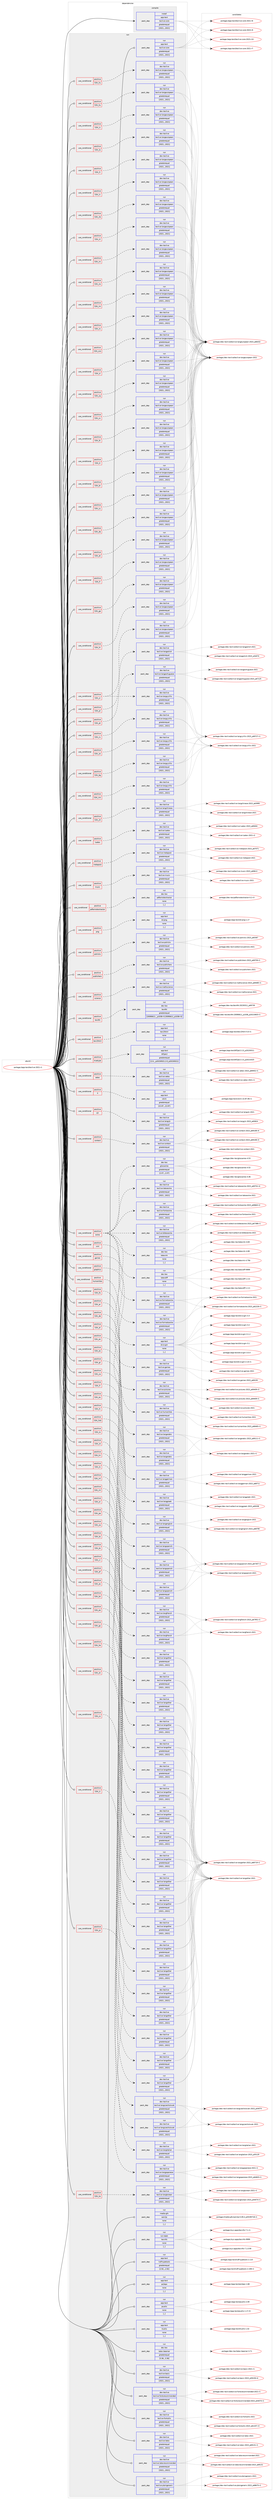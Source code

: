 digraph prolog {

# *************
# Graph options
# *************

newrank=true;
concentrate=true;
compound=true;
graph [rankdir=LR,fontname=Helvetica,fontsize=10,ranksep=1.5];#, ranksep=2.5, nodesep=0.2];
edge  [arrowhead=vee];
node  [fontname=Helvetica,fontsize=10];

# **********
# The ebuild
# **********

subgraph cluster_leftcol {
color=gray;
label=<<i>ebuild</i>>;
id [label="portage://app-text/texlive-2021-r1", color=red, width=4, href="../app-text/texlive-2021-r1.svg"];
}

# ****************
# The dependencies
# ****************

subgraph cluster_midcol {
color=gray;
label=<<i>dependencies</i>>;
subgraph cluster_compile {
fillcolor="#eeeeee";
style=filled;
label=<<i>compile</i>>;
subgraph pack43375 {
dependency59988 [label=<<TABLE BORDER="0" CELLBORDER="1" CELLSPACING="0" CELLPADDING="4" WIDTH="220"><TR><TD ROWSPAN="6" CELLPADDING="30">pack_dep</TD></TR><TR><TD WIDTH="110">install</TD></TR><TR><TD>app-text</TD></TR><TR><TD>texlive-core</TD></TR><TR><TD>greaterequal</TD></TR><TR><TD>[2021,,,2021]</TD></TR></TABLE>>, shape=none, color=blue];
}
id:e -> dependency59988:w [weight=20,style="solid",arrowhead="vee"];
}
subgraph cluster_compileandrun {
fillcolor="#eeeeee";
style=filled;
label=<<i>compile and run</i>>;
}
subgraph cluster_run {
fillcolor="#eeeeee";
style=filled;
label=<<i>run</i>>;
subgraph cond16098 {
dependency59989 [label=<<TABLE BORDER="0" CELLBORDER="1" CELLSPACING="0" CELLPADDING="4"><TR><TD ROWSPAN="3" CELLPADDING="10">use_conditional</TD></TR><TR><TD>positive</TD></TR><TR><TD>X</TD></TR></TABLE>>, shape=none, color=red];
subgraph pack43376 {
dependency59990 [label=<<TABLE BORDER="0" CELLBORDER="1" CELLSPACING="0" CELLPADDING="4" WIDTH="220"><TR><TD ROWSPAN="6" CELLPADDING="30">pack_dep</TD></TR><TR><TD WIDTH="110">run</TD></TR><TR><TD>app-text</TD></TR><TR><TD>xdvik</TD></TR><TR><TD>greaterequal</TD></TR><TR><TD>[22.87,,,22.87]</TD></TR></TABLE>>, shape=none, color=blue];
}
dependency59989:e -> dependency59990:w [weight=20,style="dashed",arrowhead="vee"];
}
id:e -> dependency59989:w [weight=20,style="solid",arrowhead="odot"];
subgraph cond16099 {
dependency59991 [label=<<TABLE BORDER="0" CELLBORDER="1" CELLSPACING="0" CELLPADDING="4"><TR><TD ROWSPAN="3" CELLPADDING="10">use_conditional</TD></TR><TR><TD>positive</TD></TR><TR><TD>cjk</TD></TR></TABLE>>, shape=none, color=red];
subgraph pack43377 {
dependency59992 [label=<<TABLE BORDER="0" CELLBORDER="1" CELLSPACING="0" CELLPADDING="4" WIDTH="220"><TR><TD ROWSPAN="6" CELLPADDING="30">pack_dep</TD></TR><TR><TD WIDTH="110">run</TD></TR><TR><TD>dev-texlive</TD></TR><TR><TD>texlive-langcjk</TD></TR><TR><TD>greaterequal</TD></TR><TR><TD>[2021,,,2021]</TD></TR></TABLE>>, shape=none, color=blue];
}
dependency59991:e -> dependency59992:w [weight=20,style="dashed",arrowhead="vee"];
}
id:e -> dependency59991:w [weight=20,style="solid",arrowhead="odot"];
subgraph cond16100 {
dependency59993 [label=<<TABLE BORDER="0" CELLBORDER="1" CELLSPACING="0" CELLPADDING="4"><TR><TD ROWSPAN="3" CELLPADDING="10">use_conditional</TD></TR><TR><TD>positive</TD></TR><TR><TD>context</TD></TR></TABLE>>, shape=none, color=red];
subgraph pack43378 {
dependency59994 [label=<<TABLE BORDER="0" CELLBORDER="1" CELLSPACING="0" CELLPADDING="4" WIDTH="220"><TR><TD ROWSPAN="6" CELLPADDING="30">pack_dep</TD></TR><TR><TD WIDTH="110">run</TD></TR><TR><TD>dev-texlive</TD></TR><TR><TD>texlive-context</TD></TR><TR><TD>greaterequal</TD></TR><TR><TD>[2021,,,2021]</TD></TR></TABLE>>, shape=none, color=blue];
}
dependency59993:e -> dependency59994:w [weight=20,style="dashed",arrowhead="vee"];
}
id:e -> dependency59993:w [weight=20,style="solid",arrowhead="odot"];
subgraph cond16101 {
dependency59995 [label=<<TABLE BORDER="0" CELLBORDER="1" CELLSPACING="0" CELLPADDING="4"><TR><TD ROWSPAN="3" CELLPADDING="10">use_conditional</TD></TR><TR><TD>positive</TD></TR><TR><TD>extra</TD></TR></TABLE>>, shape=none, color=red];
subgraph pack43379 {
dependency59996 [label=<<TABLE BORDER="0" CELLBORDER="1" CELLSPACING="0" CELLPADDING="4" WIDTH="220"><TR><TD ROWSPAN="6" CELLPADDING="30">pack_dep</TD></TR><TR><TD WIDTH="110">run</TD></TR><TR><TD>app-text</TD></TR><TR><TD>dvisvgm</TD></TR><TR><TD>none</TD></TR><TR><TD>[,,]</TD></TR></TABLE>>, shape=none, color=blue];
}
dependency59995:e -> dependency59996:w [weight=20,style="dashed",arrowhead="vee"];
subgraph pack43380 {
dependency59997 [label=<<TABLE BORDER="0" CELLBORDER="1" CELLSPACING="0" CELLPADDING="4" WIDTH="220"><TR><TD ROWSPAN="6" CELLPADDING="30">pack_dep</TD></TR><TR><TD WIDTH="110">run</TD></TR><TR><TD>dev-tex</TD></TR><TR><TD>latexdiff</TD></TR><TR><TD>none</TD></TR><TR><TD>[,,]</TD></TR></TABLE>>, shape=none, color=blue];
}
dependency59995:e -> dependency59997:w [weight=20,style="dashed",arrowhead="vee"];
subgraph pack43381 {
dependency59998 [label=<<TABLE BORDER="0" CELLBORDER="1" CELLSPACING="0" CELLPADDING="4" WIDTH="220"><TR><TD ROWSPAN="6" CELLPADDING="30">pack_dep</TD></TR><TR><TD WIDTH="110">run</TD></TR><TR><TD>dev-tex</TD></TR><TR><TD>latexmk</TD></TR><TR><TD>none</TD></TR><TR><TD>[,,]</TD></TR></TABLE>>, shape=none, color=blue];
}
dependency59995:e -> dependency59998:w [weight=20,style="dashed",arrowhead="vee"];
subgraph pack43382 {
dependency59999 [label=<<TABLE BORDER="0" CELLBORDER="1" CELLSPACING="0" CELLPADDING="4" WIDTH="220"><TR><TD ROWSPAN="6" CELLPADDING="30">pack_dep</TD></TR><TR><TD WIDTH="110">run</TD></TR><TR><TD>dev-texlive</TD></TR><TR><TD>texlive-bibtexextra</TD></TR><TR><TD>greaterequal</TD></TR><TR><TD>[2021,,,2021]</TD></TR></TABLE>>, shape=none, color=blue];
}
dependency59995:e -> dependency59999:w [weight=20,style="dashed",arrowhead="vee"];
subgraph pack43383 {
dependency60000 [label=<<TABLE BORDER="0" CELLBORDER="1" CELLSPACING="0" CELLPADDING="4" WIDTH="220"><TR><TD ROWSPAN="6" CELLPADDING="30">pack_dep</TD></TR><TR><TD WIDTH="110">run</TD></TR><TR><TD>dev-texlive</TD></TR><TR><TD>texlive-fontsextra</TD></TR><TR><TD>greaterequal</TD></TR><TR><TD>[2021,,,2021]</TD></TR></TABLE>>, shape=none, color=blue];
}
dependency59995:e -> dependency60000:w [weight=20,style="dashed",arrowhead="vee"];
subgraph pack43384 {
dependency60001 [label=<<TABLE BORDER="0" CELLBORDER="1" CELLSPACING="0" CELLPADDING="4" WIDTH="220"><TR><TD ROWSPAN="6" CELLPADDING="30">pack_dep</TD></TR><TR><TD WIDTH="110">run</TD></TR><TR><TD>dev-texlive</TD></TR><TR><TD>texlive-formatsextra</TD></TR><TR><TD>greaterequal</TD></TR><TR><TD>[2021,,,2021]</TD></TR></TABLE>>, shape=none, color=blue];
}
dependency59995:e -> dependency60001:w [weight=20,style="dashed",arrowhead="vee"];
subgraph pack43385 {
dependency60002 [label=<<TABLE BORDER="0" CELLBORDER="1" CELLSPACING="0" CELLPADDING="4" WIDTH="220"><TR><TD ROWSPAN="6" CELLPADDING="30">pack_dep</TD></TR><TR><TD WIDTH="110">run</TD></TR><TR><TD>dev-texlive</TD></TR><TR><TD>texlive-latexextra</TD></TR><TR><TD>greaterequal</TD></TR><TR><TD>[2021,,,2021]</TD></TR></TABLE>>, shape=none, color=blue];
}
dependency59995:e -> dependency60002:w [weight=20,style="dashed",arrowhead="vee"];
subgraph pack43386 {
dependency60003 [label=<<TABLE BORDER="0" CELLBORDER="1" CELLSPACING="0" CELLPADDING="4" WIDTH="220"><TR><TD ROWSPAN="6" CELLPADDING="30">pack_dep</TD></TR><TR><TD WIDTH="110">run</TD></TR><TR><TD>dev-tex</TD></TR><TR><TD>glossaries</TD></TR><TR><TD>greaterequal</TD></TR><TR><TD>[2.07,,,2.07]</TD></TR></TABLE>>, shape=none, color=blue];
}
dependency59995:e -> dependency60003:w [weight=20,style="dashed",arrowhead="vee"];
}
id:e -> dependency59995:w [weight=20,style="solid",arrowhead="odot"];
subgraph cond16102 {
dependency60004 [label=<<TABLE BORDER="0" CELLBORDER="1" CELLSPACING="0" CELLPADDING="4"><TR><TD ROWSPAN="3" CELLPADDING="10">use_conditional</TD></TR><TR><TD>positive</TD></TR><TR><TD>games</TD></TR></TABLE>>, shape=none, color=red];
subgraph pack43387 {
dependency60005 [label=<<TABLE BORDER="0" CELLBORDER="1" CELLSPACING="0" CELLPADDING="4" WIDTH="220"><TR><TD ROWSPAN="6" CELLPADDING="30">pack_dep</TD></TR><TR><TD WIDTH="110">run</TD></TR><TR><TD>dev-texlive</TD></TR><TR><TD>texlive-games</TD></TR><TR><TD>greaterequal</TD></TR><TR><TD>[2021,,,2021]</TD></TR></TABLE>>, shape=none, color=blue];
}
dependency60004:e -> dependency60005:w [weight=20,style="dashed",arrowhead="vee"];
}
id:e -> dependency60004:w [weight=20,style="solid",arrowhead="odot"];
subgraph cond16103 {
dependency60006 [label=<<TABLE BORDER="0" CELLBORDER="1" CELLSPACING="0" CELLPADDING="4"><TR><TD ROWSPAN="3" CELLPADDING="10">use_conditional</TD></TR><TR><TD>positive</TD></TR><TR><TD>graphics</TD></TR></TABLE>>, shape=none, color=red];
subgraph pack43388 {
dependency60007 [label=<<TABLE BORDER="0" CELLBORDER="1" CELLSPACING="0" CELLPADDING="4" WIDTH="220"><TR><TD ROWSPAN="6" CELLPADDING="30">pack_dep</TD></TR><TR><TD WIDTH="110">run</TD></TR><TR><TD>dev-texlive</TD></TR><TR><TD>texlive-pictures</TD></TR><TR><TD>greaterequal</TD></TR><TR><TD>[2021,,,2021]</TD></TR></TABLE>>, shape=none, color=blue];
}
dependency60006:e -> dependency60007:w [weight=20,style="dashed",arrowhead="vee"];
}
id:e -> dependency60006:w [weight=20,style="solid",arrowhead="odot"];
subgraph cond16104 {
dependency60008 [label=<<TABLE BORDER="0" CELLBORDER="1" CELLSPACING="0" CELLPADDING="4"><TR><TD ROWSPAN="3" CELLPADDING="10">use_conditional</TD></TR><TR><TD>positive</TD></TR><TR><TD>humanities</TD></TR></TABLE>>, shape=none, color=red];
subgraph pack43389 {
dependency60009 [label=<<TABLE BORDER="0" CELLBORDER="1" CELLSPACING="0" CELLPADDING="4" WIDTH="220"><TR><TD ROWSPAN="6" CELLPADDING="30">pack_dep</TD></TR><TR><TD WIDTH="110">run</TD></TR><TR><TD>dev-texlive</TD></TR><TR><TD>texlive-humanities</TD></TR><TR><TD>greaterequal</TD></TR><TR><TD>[2021,,,2021]</TD></TR></TABLE>>, shape=none, color=blue];
}
dependency60008:e -> dependency60009:w [weight=20,style="dashed",arrowhead="vee"];
}
id:e -> dependency60008:w [weight=20,style="solid",arrowhead="odot"];
subgraph cond16105 {
dependency60010 [label=<<TABLE BORDER="0" CELLBORDER="1" CELLSPACING="0" CELLPADDING="4"><TR><TD ROWSPAN="3" CELLPADDING="10">use_conditional</TD></TR><TR><TD>positive</TD></TR><TR><TD>l10n_af</TD></TR></TABLE>>, shape=none, color=red];
subgraph pack43390 {
dependency60011 [label=<<TABLE BORDER="0" CELLBORDER="1" CELLSPACING="0" CELLPADDING="4" WIDTH="220"><TR><TD ROWSPAN="6" CELLPADDING="30">pack_dep</TD></TR><TR><TD WIDTH="110">run</TD></TR><TR><TD>dev-texlive</TD></TR><TR><TD>texlive-langother</TD></TR><TR><TD>greaterequal</TD></TR><TR><TD>[2021,,,2021]</TD></TR></TABLE>>, shape=none, color=blue];
}
dependency60010:e -> dependency60011:w [weight=20,style="dashed",arrowhead="vee"];
}
id:e -> dependency60010:w [weight=20,style="solid",arrowhead="odot"];
subgraph cond16106 {
dependency60012 [label=<<TABLE BORDER="0" CELLBORDER="1" CELLSPACING="0" CELLPADDING="4"><TR><TD ROWSPAN="3" CELLPADDING="10">use_conditional</TD></TR><TR><TD>positive</TD></TR><TR><TD>l10n_ar</TD></TR></TABLE>>, shape=none, color=red];
subgraph pack43391 {
dependency60013 [label=<<TABLE BORDER="0" CELLBORDER="1" CELLSPACING="0" CELLPADDING="4" WIDTH="220"><TR><TD ROWSPAN="6" CELLPADDING="30">pack_dep</TD></TR><TR><TD WIDTH="110">run</TD></TR><TR><TD>dev-texlive</TD></TR><TR><TD>texlive-langarabic</TD></TR><TR><TD>greaterequal</TD></TR><TR><TD>[2021,,,2021]</TD></TR></TABLE>>, shape=none, color=blue];
}
dependency60012:e -> dependency60013:w [weight=20,style="dashed",arrowhead="vee"];
}
id:e -> dependency60012:w [weight=20,style="solid",arrowhead="odot"];
subgraph cond16107 {
dependency60014 [label=<<TABLE BORDER="0" CELLBORDER="1" CELLSPACING="0" CELLPADDING="4"><TR><TD ROWSPAN="3" CELLPADDING="10">use_conditional</TD></TR><TR><TD>positive</TD></TR><TR><TD>l10n_as</TD></TR></TABLE>>, shape=none, color=red];
subgraph pack43392 {
dependency60015 [label=<<TABLE BORDER="0" CELLBORDER="1" CELLSPACING="0" CELLPADDING="4" WIDTH="220"><TR><TD ROWSPAN="6" CELLPADDING="30">pack_dep</TD></TR><TR><TD WIDTH="110">run</TD></TR><TR><TD>dev-texlive</TD></TR><TR><TD>texlive-langother</TD></TR><TR><TD>greaterequal</TD></TR><TR><TD>[2021,,,2021]</TD></TR></TABLE>>, shape=none, color=blue];
}
dependency60014:e -> dependency60015:w [weight=20,style="dashed",arrowhead="vee"];
}
id:e -> dependency60014:w [weight=20,style="solid",arrowhead="odot"];
subgraph cond16108 {
dependency60016 [label=<<TABLE BORDER="0" CELLBORDER="1" CELLSPACING="0" CELLPADDING="4"><TR><TD ROWSPAN="3" CELLPADDING="10">use_conditional</TD></TR><TR><TD>positive</TD></TR><TR><TD>l10n_bg</TD></TR></TABLE>>, shape=none, color=red];
subgraph pack43393 {
dependency60017 [label=<<TABLE BORDER="0" CELLBORDER="1" CELLSPACING="0" CELLPADDING="4" WIDTH="220"><TR><TD ROWSPAN="6" CELLPADDING="30">pack_dep</TD></TR><TR><TD WIDTH="110">run</TD></TR><TR><TD>dev-texlive</TD></TR><TR><TD>texlive-langcyrillic</TD></TR><TR><TD>greaterequal</TD></TR><TR><TD>[2021,,,2021]</TD></TR></TABLE>>, shape=none, color=blue];
}
dependency60016:e -> dependency60017:w [weight=20,style="dashed",arrowhead="vee"];
}
id:e -> dependency60016:w [weight=20,style="solid",arrowhead="odot"];
subgraph cond16109 {
dependency60018 [label=<<TABLE BORDER="0" CELLBORDER="1" CELLSPACING="0" CELLPADDING="4"><TR><TD ROWSPAN="3" CELLPADDING="10">use_conditional</TD></TR><TR><TD>positive</TD></TR><TR><TD>l10n_bn</TD></TR></TABLE>>, shape=none, color=red];
subgraph pack43394 {
dependency60019 [label=<<TABLE BORDER="0" CELLBORDER="1" CELLSPACING="0" CELLPADDING="4" WIDTH="220"><TR><TD ROWSPAN="6" CELLPADDING="30">pack_dep</TD></TR><TR><TD WIDTH="110">run</TD></TR><TR><TD>dev-texlive</TD></TR><TR><TD>texlive-langother</TD></TR><TR><TD>greaterequal</TD></TR><TR><TD>[2021,,,2021]</TD></TR></TABLE>>, shape=none, color=blue];
}
dependency60018:e -> dependency60019:w [weight=20,style="dashed",arrowhead="vee"];
}
id:e -> dependency60018:w [weight=20,style="solid",arrowhead="odot"];
subgraph cond16110 {
dependency60020 [label=<<TABLE BORDER="0" CELLBORDER="1" CELLSPACING="0" CELLPADDING="4"><TR><TD ROWSPAN="3" CELLPADDING="10">use_conditional</TD></TR><TR><TD>positive</TD></TR><TR><TD>l10n_br</TD></TR></TABLE>>, shape=none, color=red];
subgraph pack43395 {
dependency60021 [label=<<TABLE BORDER="0" CELLBORDER="1" CELLSPACING="0" CELLPADDING="4" WIDTH="220"><TR><TD ROWSPAN="6" CELLPADDING="30">pack_dep</TD></TR><TR><TD WIDTH="110">run</TD></TR><TR><TD>dev-texlive</TD></TR><TR><TD>texlive-langeuropean</TD></TR><TR><TD>greaterequal</TD></TR><TR><TD>[2021,,,2021]</TD></TR></TABLE>>, shape=none, color=blue];
}
dependency60020:e -> dependency60021:w [weight=20,style="dashed",arrowhead="vee"];
}
id:e -> dependency60020:w [weight=20,style="solid",arrowhead="odot"];
subgraph cond16111 {
dependency60022 [label=<<TABLE BORDER="0" CELLBORDER="1" CELLSPACING="0" CELLPADDING="4"><TR><TD ROWSPAN="3" CELLPADDING="10">use_conditional</TD></TR><TR><TD>positive</TD></TR><TR><TD>l10n_ca</TD></TR></TABLE>>, shape=none, color=red];
subgraph pack43396 {
dependency60023 [label=<<TABLE BORDER="0" CELLBORDER="1" CELLSPACING="0" CELLPADDING="4" WIDTH="220"><TR><TD ROWSPAN="6" CELLPADDING="30">pack_dep</TD></TR><TR><TD WIDTH="110">run</TD></TR><TR><TD>dev-texlive</TD></TR><TR><TD>texlive-langspanish</TD></TR><TR><TD>greaterequal</TD></TR><TR><TD>[2021,,,2021]</TD></TR></TABLE>>, shape=none, color=blue];
}
dependency60022:e -> dependency60023:w [weight=20,style="dashed",arrowhead="vee"];
}
id:e -> dependency60022:w [weight=20,style="solid",arrowhead="odot"];
subgraph cond16112 {
dependency60024 [label=<<TABLE BORDER="0" CELLBORDER="1" CELLSPACING="0" CELLPADDING="4"><TR><TD ROWSPAN="3" CELLPADDING="10">use_conditional</TD></TR><TR><TD>positive</TD></TR><TR><TD>l10n_cs</TD></TR></TABLE>>, shape=none, color=red];
subgraph pack43397 {
dependency60025 [label=<<TABLE BORDER="0" CELLBORDER="1" CELLSPACING="0" CELLPADDING="4" WIDTH="220"><TR><TD ROWSPAN="6" CELLPADDING="30">pack_dep</TD></TR><TR><TD WIDTH="110">run</TD></TR><TR><TD>dev-texlive</TD></TR><TR><TD>texlive-langczechslovak</TD></TR><TR><TD>greaterequal</TD></TR><TR><TD>[2021,,,2021]</TD></TR></TABLE>>, shape=none, color=blue];
}
dependency60024:e -> dependency60025:w [weight=20,style="dashed",arrowhead="vee"];
}
id:e -> dependency60024:w [weight=20,style="solid",arrowhead="odot"];
subgraph cond16113 {
dependency60026 [label=<<TABLE BORDER="0" CELLBORDER="1" CELLSPACING="0" CELLPADDING="4"><TR><TD ROWSPAN="3" CELLPADDING="10">use_conditional</TD></TR><TR><TD>positive</TD></TR><TR><TD>l10n_cy</TD></TR></TABLE>>, shape=none, color=red];
subgraph pack43398 {
dependency60027 [label=<<TABLE BORDER="0" CELLBORDER="1" CELLSPACING="0" CELLPADDING="4" WIDTH="220"><TR><TD ROWSPAN="6" CELLPADDING="30">pack_dep</TD></TR><TR><TD WIDTH="110">run</TD></TR><TR><TD>dev-texlive</TD></TR><TR><TD>texlive-langeuropean</TD></TR><TR><TD>greaterequal</TD></TR><TR><TD>[2021,,,2021]</TD></TR></TABLE>>, shape=none, color=blue];
}
dependency60026:e -> dependency60027:w [weight=20,style="dashed",arrowhead="vee"];
}
id:e -> dependency60026:w [weight=20,style="solid",arrowhead="odot"];
subgraph cond16114 {
dependency60028 [label=<<TABLE BORDER="0" CELLBORDER="1" CELLSPACING="0" CELLPADDING="4"><TR><TD ROWSPAN="3" CELLPADDING="10">use_conditional</TD></TR><TR><TD>positive</TD></TR><TR><TD>l10n_da</TD></TR></TABLE>>, shape=none, color=red];
subgraph pack43399 {
dependency60029 [label=<<TABLE BORDER="0" CELLBORDER="1" CELLSPACING="0" CELLPADDING="4" WIDTH="220"><TR><TD ROWSPAN="6" CELLPADDING="30">pack_dep</TD></TR><TR><TD WIDTH="110">run</TD></TR><TR><TD>dev-texlive</TD></TR><TR><TD>texlive-langeuropean</TD></TR><TR><TD>greaterequal</TD></TR><TR><TD>[2021,,,2021]</TD></TR></TABLE>>, shape=none, color=blue];
}
dependency60028:e -> dependency60029:w [weight=20,style="dashed",arrowhead="vee"];
}
id:e -> dependency60028:w [weight=20,style="solid",arrowhead="odot"];
subgraph cond16115 {
dependency60030 [label=<<TABLE BORDER="0" CELLBORDER="1" CELLSPACING="0" CELLPADDING="4"><TR><TD ROWSPAN="3" CELLPADDING="10">use_conditional</TD></TR><TR><TD>positive</TD></TR><TR><TD>l10n_de</TD></TR></TABLE>>, shape=none, color=red];
subgraph pack43400 {
dependency60031 [label=<<TABLE BORDER="0" CELLBORDER="1" CELLSPACING="0" CELLPADDING="4" WIDTH="220"><TR><TD ROWSPAN="6" CELLPADDING="30">pack_dep</TD></TR><TR><TD WIDTH="110">run</TD></TR><TR><TD>dev-texlive</TD></TR><TR><TD>texlive-langgerman</TD></TR><TR><TD>greaterequal</TD></TR><TR><TD>[2021,,,2021]</TD></TR></TABLE>>, shape=none, color=blue];
}
dependency60030:e -> dependency60031:w [weight=20,style="dashed",arrowhead="vee"];
}
id:e -> dependency60030:w [weight=20,style="solid",arrowhead="odot"];
subgraph cond16116 {
dependency60032 [label=<<TABLE BORDER="0" CELLBORDER="1" CELLSPACING="0" CELLPADDING="4"><TR><TD ROWSPAN="3" CELLPADDING="10">use_conditional</TD></TR><TR><TD>positive</TD></TR><TR><TD>l10n_el</TD></TR></TABLE>>, shape=none, color=red];
subgraph pack43401 {
dependency60033 [label=<<TABLE BORDER="0" CELLBORDER="1" CELLSPACING="0" CELLPADDING="4" WIDTH="220"><TR><TD ROWSPAN="6" CELLPADDING="30">pack_dep</TD></TR><TR><TD WIDTH="110">run</TD></TR><TR><TD>dev-texlive</TD></TR><TR><TD>texlive-langgreek</TD></TR><TR><TD>greaterequal</TD></TR><TR><TD>[2021,,,2021]</TD></TR></TABLE>>, shape=none, color=blue];
}
dependency60032:e -> dependency60033:w [weight=20,style="dashed",arrowhead="vee"];
}
id:e -> dependency60032:w [weight=20,style="solid",arrowhead="odot"];
subgraph cond16117 {
dependency60034 [label=<<TABLE BORDER="0" CELLBORDER="1" CELLSPACING="0" CELLPADDING="4"><TR><TD ROWSPAN="3" CELLPADDING="10">use_conditional</TD></TR><TR><TD>positive</TD></TR><TR><TD>l10n_en</TD></TR></TABLE>>, shape=none, color=red];
subgraph pack43402 {
dependency60035 [label=<<TABLE BORDER="0" CELLBORDER="1" CELLSPACING="0" CELLPADDING="4" WIDTH="220"><TR><TD ROWSPAN="6" CELLPADDING="30">pack_dep</TD></TR><TR><TD WIDTH="110">run</TD></TR><TR><TD>dev-texlive</TD></TR><TR><TD>texlive-langenglish</TD></TR><TR><TD>greaterequal</TD></TR><TR><TD>[2021,,,2021]</TD></TR></TABLE>>, shape=none, color=blue];
}
dependency60034:e -> dependency60035:w [weight=20,style="dashed",arrowhead="vee"];
}
id:e -> dependency60034:w [weight=20,style="solid",arrowhead="odot"];
subgraph cond16118 {
dependency60036 [label=<<TABLE BORDER="0" CELLBORDER="1" CELLSPACING="0" CELLPADDING="4"><TR><TD ROWSPAN="3" CELLPADDING="10">use_conditional</TD></TR><TR><TD>positive</TD></TR><TR><TD>l10n_eo</TD></TR></TABLE>>, shape=none, color=red];
subgraph pack43403 {
dependency60037 [label=<<TABLE BORDER="0" CELLBORDER="1" CELLSPACING="0" CELLPADDING="4" WIDTH="220"><TR><TD ROWSPAN="6" CELLPADDING="30">pack_dep</TD></TR><TR><TD WIDTH="110">run</TD></TR><TR><TD>dev-texlive</TD></TR><TR><TD>texlive-langother</TD></TR><TR><TD>greaterequal</TD></TR><TR><TD>[2021,,,2021]</TD></TR></TABLE>>, shape=none, color=blue];
}
dependency60036:e -> dependency60037:w [weight=20,style="dashed",arrowhead="vee"];
}
id:e -> dependency60036:w [weight=20,style="solid",arrowhead="odot"];
subgraph cond16119 {
dependency60038 [label=<<TABLE BORDER="0" CELLBORDER="1" CELLSPACING="0" CELLPADDING="4"><TR><TD ROWSPAN="3" CELLPADDING="10">use_conditional</TD></TR><TR><TD>positive</TD></TR><TR><TD>l10n_es</TD></TR></TABLE>>, shape=none, color=red];
subgraph pack43404 {
dependency60039 [label=<<TABLE BORDER="0" CELLBORDER="1" CELLSPACING="0" CELLPADDING="4" WIDTH="220"><TR><TD ROWSPAN="6" CELLPADDING="30">pack_dep</TD></TR><TR><TD WIDTH="110">run</TD></TR><TR><TD>dev-texlive</TD></TR><TR><TD>texlive-langspanish</TD></TR><TR><TD>greaterequal</TD></TR><TR><TD>[2021,,,2021]</TD></TR></TABLE>>, shape=none, color=blue];
}
dependency60038:e -> dependency60039:w [weight=20,style="dashed",arrowhead="vee"];
}
id:e -> dependency60038:w [weight=20,style="solid",arrowhead="odot"];
subgraph cond16120 {
dependency60040 [label=<<TABLE BORDER="0" CELLBORDER="1" CELLSPACING="0" CELLPADDING="4"><TR><TD ROWSPAN="3" CELLPADDING="10">use_conditional</TD></TR><TR><TD>positive</TD></TR><TR><TD>l10n_et</TD></TR></TABLE>>, shape=none, color=red];
subgraph pack43405 {
dependency60041 [label=<<TABLE BORDER="0" CELLBORDER="1" CELLSPACING="0" CELLPADDING="4" WIDTH="220"><TR><TD ROWSPAN="6" CELLPADDING="30">pack_dep</TD></TR><TR><TD WIDTH="110">run</TD></TR><TR><TD>dev-texlive</TD></TR><TR><TD>texlive-langeuropean</TD></TR><TR><TD>greaterequal</TD></TR><TR><TD>[2021,,,2021]</TD></TR></TABLE>>, shape=none, color=blue];
}
dependency60040:e -> dependency60041:w [weight=20,style="dashed",arrowhead="vee"];
}
id:e -> dependency60040:w [weight=20,style="solid",arrowhead="odot"];
subgraph cond16121 {
dependency60042 [label=<<TABLE BORDER="0" CELLBORDER="1" CELLSPACING="0" CELLPADDING="4"><TR><TD ROWSPAN="3" CELLPADDING="10">use_conditional</TD></TR><TR><TD>positive</TD></TR><TR><TD>l10n_eu</TD></TR></TABLE>>, shape=none, color=red];
subgraph pack43406 {
dependency60043 [label=<<TABLE BORDER="0" CELLBORDER="1" CELLSPACING="0" CELLPADDING="4" WIDTH="220"><TR><TD ROWSPAN="6" CELLPADDING="30">pack_dep</TD></TR><TR><TD WIDTH="110">run</TD></TR><TR><TD>dev-texlive</TD></TR><TR><TD>texlive-langfrench</TD></TR><TR><TD>greaterequal</TD></TR><TR><TD>[2021,,,2021]</TD></TR></TABLE>>, shape=none, color=blue];
}
dependency60042:e -> dependency60043:w [weight=20,style="dashed",arrowhead="vee"];
}
id:e -> dependency60042:w [weight=20,style="solid",arrowhead="odot"];
subgraph cond16122 {
dependency60044 [label=<<TABLE BORDER="0" CELLBORDER="1" CELLSPACING="0" CELLPADDING="4"><TR><TD ROWSPAN="3" CELLPADDING="10">use_conditional</TD></TR><TR><TD>positive</TD></TR><TR><TD>l10n_fa</TD></TR></TABLE>>, shape=none, color=red];
subgraph pack43407 {
dependency60045 [label=<<TABLE BORDER="0" CELLBORDER="1" CELLSPACING="0" CELLPADDING="4" WIDTH="220"><TR><TD ROWSPAN="6" CELLPADDING="30">pack_dep</TD></TR><TR><TD WIDTH="110">run</TD></TR><TR><TD>dev-texlive</TD></TR><TR><TD>texlive-langarabic</TD></TR><TR><TD>greaterequal</TD></TR><TR><TD>[2021,,,2021]</TD></TR></TABLE>>, shape=none, color=blue];
}
dependency60044:e -> dependency60045:w [weight=20,style="dashed",arrowhead="vee"];
}
id:e -> dependency60044:w [weight=20,style="solid",arrowhead="odot"];
subgraph cond16123 {
dependency60046 [label=<<TABLE BORDER="0" CELLBORDER="1" CELLSPACING="0" CELLPADDING="4"><TR><TD ROWSPAN="3" CELLPADDING="10">use_conditional</TD></TR><TR><TD>positive</TD></TR><TR><TD>l10n_fi</TD></TR></TABLE>>, shape=none, color=red];
subgraph pack43408 {
dependency60047 [label=<<TABLE BORDER="0" CELLBORDER="1" CELLSPACING="0" CELLPADDING="4" WIDTH="220"><TR><TD ROWSPAN="6" CELLPADDING="30">pack_dep</TD></TR><TR><TD WIDTH="110">run</TD></TR><TR><TD>dev-texlive</TD></TR><TR><TD>texlive-langeuropean</TD></TR><TR><TD>greaterequal</TD></TR><TR><TD>[2021,,,2021]</TD></TR></TABLE>>, shape=none, color=blue];
}
dependency60046:e -> dependency60047:w [weight=20,style="dashed",arrowhead="vee"];
}
id:e -> dependency60046:w [weight=20,style="solid",arrowhead="odot"];
subgraph cond16124 {
dependency60048 [label=<<TABLE BORDER="0" CELLBORDER="1" CELLSPACING="0" CELLPADDING="4"><TR><TD ROWSPAN="3" CELLPADDING="10">use_conditional</TD></TR><TR><TD>positive</TD></TR><TR><TD>l10n_fr</TD></TR></TABLE>>, shape=none, color=red];
subgraph pack43409 {
dependency60049 [label=<<TABLE BORDER="0" CELLBORDER="1" CELLSPACING="0" CELLPADDING="4" WIDTH="220"><TR><TD ROWSPAN="6" CELLPADDING="30">pack_dep</TD></TR><TR><TD WIDTH="110">run</TD></TR><TR><TD>dev-texlive</TD></TR><TR><TD>texlive-langfrench</TD></TR><TR><TD>greaterequal</TD></TR><TR><TD>[2021,,,2021]</TD></TR></TABLE>>, shape=none, color=blue];
}
dependency60048:e -> dependency60049:w [weight=20,style="dashed",arrowhead="vee"];
}
id:e -> dependency60048:w [weight=20,style="solid",arrowhead="odot"];
subgraph cond16125 {
dependency60050 [label=<<TABLE BORDER="0" CELLBORDER="1" CELLSPACING="0" CELLPADDING="4"><TR><TD ROWSPAN="3" CELLPADDING="10">use_conditional</TD></TR><TR><TD>positive</TD></TR><TR><TD>l10n_ga</TD></TR></TABLE>>, shape=none, color=red];
subgraph pack43410 {
dependency60051 [label=<<TABLE BORDER="0" CELLBORDER="1" CELLSPACING="0" CELLPADDING="4" WIDTH="220"><TR><TD ROWSPAN="6" CELLPADDING="30">pack_dep</TD></TR><TR><TD WIDTH="110">run</TD></TR><TR><TD>dev-texlive</TD></TR><TR><TD>texlive-langeuropean</TD></TR><TR><TD>greaterequal</TD></TR><TR><TD>[2021,,,2021]</TD></TR></TABLE>>, shape=none, color=blue];
}
dependency60050:e -> dependency60051:w [weight=20,style="dashed",arrowhead="vee"];
}
id:e -> dependency60050:w [weight=20,style="solid",arrowhead="odot"];
subgraph cond16126 {
dependency60052 [label=<<TABLE BORDER="0" CELLBORDER="1" CELLSPACING="0" CELLPADDING="4"><TR><TD ROWSPAN="3" CELLPADDING="10">use_conditional</TD></TR><TR><TD>positive</TD></TR><TR><TD>l10n_gl</TD></TR></TABLE>>, shape=none, color=red];
subgraph pack43411 {
dependency60053 [label=<<TABLE BORDER="0" CELLBORDER="1" CELLSPACING="0" CELLPADDING="4" WIDTH="220"><TR><TD ROWSPAN="6" CELLPADDING="30">pack_dep</TD></TR><TR><TD WIDTH="110">run</TD></TR><TR><TD>dev-texlive</TD></TR><TR><TD>texlive-langspanish</TD></TR><TR><TD>greaterequal</TD></TR><TR><TD>[2021,,,2021]</TD></TR></TABLE>>, shape=none, color=blue];
}
dependency60052:e -> dependency60053:w [weight=20,style="dashed",arrowhead="vee"];
}
id:e -> dependency60052:w [weight=20,style="solid",arrowhead="odot"];
subgraph cond16127 {
dependency60054 [label=<<TABLE BORDER="0" CELLBORDER="1" CELLSPACING="0" CELLPADDING="4"><TR><TD ROWSPAN="3" CELLPADDING="10">use_conditional</TD></TR><TR><TD>positive</TD></TR><TR><TD>l10n_gu</TD></TR></TABLE>>, shape=none, color=red];
subgraph pack43412 {
dependency60055 [label=<<TABLE BORDER="0" CELLBORDER="1" CELLSPACING="0" CELLPADDING="4" WIDTH="220"><TR><TD ROWSPAN="6" CELLPADDING="30">pack_dep</TD></TR><TR><TD WIDTH="110">run</TD></TR><TR><TD>dev-texlive</TD></TR><TR><TD>texlive-langother</TD></TR><TR><TD>greaterequal</TD></TR><TR><TD>[2021,,,2021]</TD></TR></TABLE>>, shape=none, color=blue];
}
dependency60054:e -> dependency60055:w [weight=20,style="dashed",arrowhead="vee"];
}
id:e -> dependency60054:w [weight=20,style="solid",arrowhead="odot"];
subgraph cond16128 {
dependency60056 [label=<<TABLE BORDER="0" CELLBORDER="1" CELLSPACING="0" CELLPADDING="4"><TR><TD ROWSPAN="3" CELLPADDING="10">use_conditional</TD></TR><TR><TD>positive</TD></TR><TR><TD>l10n_he</TD></TR></TABLE>>, shape=none, color=red];
subgraph pack43413 {
dependency60057 [label=<<TABLE BORDER="0" CELLBORDER="1" CELLSPACING="0" CELLPADDING="4" WIDTH="220"><TR><TD ROWSPAN="6" CELLPADDING="30">pack_dep</TD></TR><TR><TD WIDTH="110">run</TD></TR><TR><TD>dev-texlive</TD></TR><TR><TD>texlive-langother</TD></TR><TR><TD>greaterequal</TD></TR><TR><TD>[2021,,,2021]</TD></TR></TABLE>>, shape=none, color=blue];
}
dependency60056:e -> dependency60057:w [weight=20,style="dashed",arrowhead="vee"];
}
id:e -> dependency60056:w [weight=20,style="solid",arrowhead="odot"];
subgraph cond16129 {
dependency60058 [label=<<TABLE BORDER="0" CELLBORDER="1" CELLSPACING="0" CELLPADDING="4"><TR><TD ROWSPAN="3" CELLPADDING="10">use_conditional</TD></TR><TR><TD>positive</TD></TR><TR><TD>l10n_hi</TD></TR></TABLE>>, shape=none, color=red];
subgraph pack43414 {
dependency60059 [label=<<TABLE BORDER="0" CELLBORDER="1" CELLSPACING="0" CELLPADDING="4" WIDTH="220"><TR><TD ROWSPAN="6" CELLPADDING="30">pack_dep</TD></TR><TR><TD WIDTH="110">run</TD></TR><TR><TD>dev-texlive</TD></TR><TR><TD>texlive-langother</TD></TR><TR><TD>greaterequal</TD></TR><TR><TD>[2021,,,2021]</TD></TR></TABLE>>, shape=none, color=blue];
}
dependency60058:e -> dependency60059:w [weight=20,style="dashed",arrowhead="vee"];
}
id:e -> dependency60058:w [weight=20,style="solid",arrowhead="odot"];
subgraph cond16130 {
dependency60060 [label=<<TABLE BORDER="0" CELLBORDER="1" CELLSPACING="0" CELLPADDING="4"><TR><TD ROWSPAN="3" CELLPADDING="10">use_conditional</TD></TR><TR><TD>positive</TD></TR><TR><TD>l10n_hr</TD></TR></TABLE>>, shape=none, color=red];
subgraph pack43415 {
dependency60061 [label=<<TABLE BORDER="0" CELLBORDER="1" CELLSPACING="0" CELLPADDING="4" WIDTH="220"><TR><TD ROWSPAN="6" CELLPADDING="30">pack_dep</TD></TR><TR><TD WIDTH="110">run</TD></TR><TR><TD>dev-texlive</TD></TR><TR><TD>texlive-langeuropean</TD></TR><TR><TD>greaterequal</TD></TR><TR><TD>[2021,,,2021]</TD></TR></TABLE>>, shape=none, color=blue];
}
dependency60060:e -> dependency60061:w [weight=20,style="dashed",arrowhead="vee"];
}
id:e -> dependency60060:w [weight=20,style="solid",arrowhead="odot"];
subgraph cond16131 {
dependency60062 [label=<<TABLE BORDER="0" CELLBORDER="1" CELLSPACING="0" CELLPADDING="4"><TR><TD ROWSPAN="3" CELLPADDING="10">use_conditional</TD></TR><TR><TD>positive</TD></TR><TR><TD>l10n_hsb</TD></TR></TABLE>>, shape=none, color=red];
subgraph pack43416 {
dependency60063 [label=<<TABLE BORDER="0" CELLBORDER="1" CELLSPACING="0" CELLPADDING="4" WIDTH="220"><TR><TD ROWSPAN="6" CELLPADDING="30">pack_dep</TD></TR><TR><TD WIDTH="110">run</TD></TR><TR><TD>dev-texlive</TD></TR><TR><TD>texlive-langother</TD></TR><TR><TD>greaterequal</TD></TR><TR><TD>[2021,,,2021]</TD></TR></TABLE>>, shape=none, color=blue];
}
dependency60062:e -> dependency60063:w [weight=20,style="dashed",arrowhead="vee"];
}
id:e -> dependency60062:w [weight=20,style="solid",arrowhead="odot"];
subgraph cond16132 {
dependency60064 [label=<<TABLE BORDER="0" CELLBORDER="1" CELLSPACING="0" CELLPADDING="4"><TR><TD ROWSPAN="3" CELLPADDING="10">use_conditional</TD></TR><TR><TD>positive</TD></TR><TR><TD>l10n_hu</TD></TR></TABLE>>, shape=none, color=red];
subgraph pack43417 {
dependency60065 [label=<<TABLE BORDER="0" CELLBORDER="1" CELLSPACING="0" CELLPADDING="4" WIDTH="220"><TR><TD ROWSPAN="6" CELLPADDING="30">pack_dep</TD></TR><TR><TD WIDTH="110">run</TD></TR><TR><TD>dev-texlive</TD></TR><TR><TD>texlive-langeuropean</TD></TR><TR><TD>greaterequal</TD></TR><TR><TD>[2021,,,2021]</TD></TR></TABLE>>, shape=none, color=blue];
}
dependency60064:e -> dependency60065:w [weight=20,style="dashed",arrowhead="vee"];
}
id:e -> dependency60064:w [weight=20,style="solid",arrowhead="odot"];
subgraph cond16133 {
dependency60066 [label=<<TABLE BORDER="0" CELLBORDER="1" CELLSPACING="0" CELLPADDING="4"><TR><TD ROWSPAN="3" CELLPADDING="10">use_conditional</TD></TR><TR><TD>positive</TD></TR><TR><TD>l10n_hy</TD></TR></TABLE>>, shape=none, color=red];
subgraph pack43418 {
dependency60067 [label=<<TABLE BORDER="0" CELLBORDER="1" CELLSPACING="0" CELLPADDING="4" WIDTH="220"><TR><TD ROWSPAN="6" CELLPADDING="30">pack_dep</TD></TR><TR><TD WIDTH="110">run</TD></TR><TR><TD>dev-texlive</TD></TR><TR><TD>texlive-langeuropean</TD></TR><TR><TD>greaterequal</TD></TR><TR><TD>[2021,,,2021]</TD></TR></TABLE>>, shape=none, color=blue];
}
dependency60066:e -> dependency60067:w [weight=20,style="dashed",arrowhead="vee"];
}
id:e -> dependency60066:w [weight=20,style="solid",arrowhead="odot"];
subgraph cond16134 {
dependency60068 [label=<<TABLE BORDER="0" CELLBORDER="1" CELLSPACING="0" CELLPADDING="4"><TR><TD ROWSPAN="3" CELLPADDING="10">use_conditional</TD></TR><TR><TD>positive</TD></TR><TR><TD>l10n_ia</TD></TR></TABLE>>, shape=none, color=red];
subgraph pack43419 {
dependency60069 [label=<<TABLE BORDER="0" CELLBORDER="1" CELLSPACING="0" CELLPADDING="4" WIDTH="220"><TR><TD ROWSPAN="6" CELLPADDING="30">pack_dep</TD></TR><TR><TD WIDTH="110">run</TD></TR><TR><TD>dev-texlive</TD></TR><TR><TD>texlive-langother</TD></TR><TR><TD>greaterequal</TD></TR><TR><TD>[2021,,,2021]</TD></TR></TABLE>>, shape=none, color=blue];
}
dependency60068:e -> dependency60069:w [weight=20,style="dashed",arrowhead="vee"];
}
id:e -> dependency60068:w [weight=20,style="solid",arrowhead="odot"];
subgraph cond16135 {
dependency60070 [label=<<TABLE BORDER="0" CELLBORDER="1" CELLSPACING="0" CELLPADDING="4"><TR><TD ROWSPAN="3" CELLPADDING="10">use_conditional</TD></TR><TR><TD>positive</TD></TR><TR><TD>l10n_id</TD></TR></TABLE>>, shape=none, color=red];
subgraph pack43420 {
dependency60071 [label=<<TABLE BORDER="0" CELLBORDER="1" CELLSPACING="0" CELLPADDING="4" WIDTH="220"><TR><TD ROWSPAN="6" CELLPADDING="30">pack_dep</TD></TR><TR><TD WIDTH="110">run</TD></TR><TR><TD>dev-texlive</TD></TR><TR><TD>texlive-langother</TD></TR><TR><TD>greaterequal</TD></TR><TR><TD>[2021,,,2021]</TD></TR></TABLE>>, shape=none, color=blue];
}
dependency60070:e -> dependency60071:w [weight=20,style="dashed",arrowhead="vee"];
}
id:e -> dependency60070:w [weight=20,style="solid",arrowhead="odot"];
subgraph cond16136 {
dependency60072 [label=<<TABLE BORDER="0" CELLBORDER="1" CELLSPACING="0" CELLPADDING="4"><TR><TD ROWSPAN="3" CELLPADDING="10">use_conditional</TD></TR><TR><TD>positive</TD></TR><TR><TD>l10n_is</TD></TR></TABLE>>, shape=none, color=red];
subgraph pack43421 {
dependency60073 [label=<<TABLE BORDER="0" CELLBORDER="1" CELLSPACING="0" CELLPADDING="4" WIDTH="220"><TR><TD ROWSPAN="6" CELLPADDING="30">pack_dep</TD></TR><TR><TD WIDTH="110">run</TD></TR><TR><TD>dev-texlive</TD></TR><TR><TD>texlive-langeuropean</TD></TR><TR><TD>greaterequal</TD></TR><TR><TD>[2021,,,2021]</TD></TR></TABLE>>, shape=none, color=blue];
}
dependency60072:e -> dependency60073:w [weight=20,style="dashed",arrowhead="vee"];
}
id:e -> dependency60072:w [weight=20,style="solid",arrowhead="odot"];
subgraph cond16137 {
dependency60074 [label=<<TABLE BORDER="0" CELLBORDER="1" CELLSPACING="0" CELLPADDING="4"><TR><TD ROWSPAN="3" CELLPADDING="10">use_conditional</TD></TR><TR><TD>positive</TD></TR><TR><TD>l10n_it</TD></TR></TABLE>>, shape=none, color=red];
subgraph pack43422 {
dependency60075 [label=<<TABLE BORDER="0" CELLBORDER="1" CELLSPACING="0" CELLPADDING="4" WIDTH="220"><TR><TD ROWSPAN="6" CELLPADDING="30">pack_dep</TD></TR><TR><TD WIDTH="110">run</TD></TR><TR><TD>dev-texlive</TD></TR><TR><TD>texlive-langitalian</TD></TR><TR><TD>greaterequal</TD></TR><TR><TD>[2021,,,2021]</TD></TR></TABLE>>, shape=none, color=blue];
}
dependency60074:e -> dependency60075:w [weight=20,style="dashed",arrowhead="vee"];
}
id:e -> dependency60074:w [weight=20,style="solid",arrowhead="odot"];
subgraph cond16138 {
dependency60076 [label=<<TABLE BORDER="0" CELLBORDER="1" CELLSPACING="0" CELLPADDING="4"><TR><TD ROWSPAN="3" CELLPADDING="10">use_conditional</TD></TR><TR><TD>positive</TD></TR><TR><TD>l10n_ja</TD></TR></TABLE>>, shape=none, color=red];
subgraph pack43423 {
dependency60077 [label=<<TABLE BORDER="0" CELLBORDER="1" CELLSPACING="0" CELLPADDING="4" WIDTH="220"><TR><TD ROWSPAN="6" CELLPADDING="30">pack_dep</TD></TR><TR><TD WIDTH="110">run</TD></TR><TR><TD>dev-texlive</TD></TR><TR><TD>texlive-langjapanese</TD></TR><TR><TD>greaterequal</TD></TR><TR><TD>[2021,,,2021]</TD></TR></TABLE>>, shape=none, color=blue];
}
dependency60076:e -> dependency60077:w [weight=20,style="dashed",arrowhead="vee"];
}
id:e -> dependency60076:w [weight=20,style="solid",arrowhead="odot"];
subgraph cond16139 {
dependency60078 [label=<<TABLE BORDER="0" CELLBORDER="1" CELLSPACING="0" CELLPADDING="4"><TR><TD ROWSPAN="3" CELLPADDING="10">use_conditional</TD></TR><TR><TD>positive</TD></TR><TR><TD>l10n_kn</TD></TR></TABLE>>, shape=none, color=red];
subgraph pack43424 {
dependency60079 [label=<<TABLE BORDER="0" CELLBORDER="1" CELLSPACING="0" CELLPADDING="4" WIDTH="220"><TR><TD ROWSPAN="6" CELLPADDING="30">pack_dep</TD></TR><TR><TD WIDTH="110">run</TD></TR><TR><TD>dev-texlive</TD></TR><TR><TD>texlive-langother</TD></TR><TR><TD>greaterequal</TD></TR><TR><TD>[2021,,,2021]</TD></TR></TABLE>>, shape=none, color=blue];
}
dependency60078:e -> dependency60079:w [weight=20,style="dashed",arrowhead="vee"];
}
id:e -> dependency60078:w [weight=20,style="solid",arrowhead="odot"];
subgraph cond16140 {
dependency60080 [label=<<TABLE BORDER="0" CELLBORDER="1" CELLSPACING="0" CELLPADDING="4"><TR><TD ROWSPAN="3" CELLPADDING="10">use_conditional</TD></TR><TR><TD>positive</TD></TR><TR><TD>l10n_ko</TD></TR></TABLE>>, shape=none, color=red];
subgraph pack43425 {
dependency60081 [label=<<TABLE BORDER="0" CELLBORDER="1" CELLSPACING="0" CELLPADDING="4" WIDTH="220"><TR><TD ROWSPAN="6" CELLPADDING="30">pack_dep</TD></TR><TR><TD WIDTH="110">run</TD></TR><TR><TD>dev-texlive</TD></TR><TR><TD>texlive-langkorean</TD></TR><TR><TD>greaterequal</TD></TR><TR><TD>[2021,,,2021]</TD></TR></TABLE>>, shape=none, color=blue];
}
dependency60080:e -> dependency60081:w [weight=20,style="dashed",arrowhead="vee"];
}
id:e -> dependency60080:w [weight=20,style="solid",arrowhead="odot"];
subgraph cond16141 {
dependency60082 [label=<<TABLE BORDER="0" CELLBORDER="1" CELLSPACING="0" CELLPADDING="4"><TR><TD ROWSPAN="3" CELLPADDING="10">use_conditional</TD></TR><TR><TD>positive</TD></TR><TR><TD>l10n_la</TD></TR></TABLE>>, shape=none, color=red];
subgraph pack43426 {
dependency60083 [label=<<TABLE BORDER="0" CELLBORDER="1" CELLSPACING="0" CELLPADDING="4" WIDTH="220"><TR><TD ROWSPAN="6" CELLPADDING="30">pack_dep</TD></TR><TR><TD WIDTH="110">run</TD></TR><TR><TD>dev-texlive</TD></TR><TR><TD>texlive-langeuropean</TD></TR><TR><TD>greaterequal</TD></TR><TR><TD>[2021,,,2021]</TD></TR></TABLE>>, shape=none, color=blue];
}
dependency60082:e -> dependency60083:w [weight=20,style="dashed",arrowhead="vee"];
}
id:e -> dependency60082:w [weight=20,style="solid",arrowhead="odot"];
subgraph cond16142 {
dependency60084 [label=<<TABLE BORDER="0" CELLBORDER="1" CELLSPACING="0" CELLPADDING="4"><TR><TD ROWSPAN="3" CELLPADDING="10">use_conditional</TD></TR><TR><TD>positive</TD></TR><TR><TD>l10n_lo</TD></TR></TABLE>>, shape=none, color=red];
subgraph pack43427 {
dependency60085 [label=<<TABLE BORDER="0" CELLBORDER="1" CELLSPACING="0" CELLPADDING="4" WIDTH="220"><TR><TD ROWSPAN="6" CELLPADDING="30">pack_dep</TD></TR><TR><TD WIDTH="110">run</TD></TR><TR><TD>dev-texlive</TD></TR><TR><TD>texlive-langother</TD></TR><TR><TD>greaterequal</TD></TR><TR><TD>[2021,,,2021]</TD></TR></TABLE>>, shape=none, color=blue];
}
dependency60084:e -> dependency60085:w [weight=20,style="dashed",arrowhead="vee"];
}
id:e -> dependency60084:w [weight=20,style="solid",arrowhead="odot"];
subgraph cond16143 {
dependency60086 [label=<<TABLE BORDER="0" CELLBORDER="1" CELLSPACING="0" CELLPADDING="4"><TR><TD ROWSPAN="3" CELLPADDING="10">use_conditional</TD></TR><TR><TD>positive</TD></TR><TR><TD>l10n_lt</TD></TR></TABLE>>, shape=none, color=red];
subgraph pack43428 {
dependency60087 [label=<<TABLE BORDER="0" CELLBORDER="1" CELLSPACING="0" CELLPADDING="4" WIDTH="220"><TR><TD ROWSPAN="6" CELLPADDING="30">pack_dep</TD></TR><TR><TD WIDTH="110">run</TD></TR><TR><TD>dev-texlive</TD></TR><TR><TD>texlive-langeuropean</TD></TR><TR><TD>greaterequal</TD></TR><TR><TD>[2021,,,2021]</TD></TR></TABLE>>, shape=none, color=blue];
}
dependency60086:e -> dependency60087:w [weight=20,style="dashed",arrowhead="vee"];
}
id:e -> dependency60086:w [weight=20,style="solid",arrowhead="odot"];
subgraph cond16144 {
dependency60088 [label=<<TABLE BORDER="0" CELLBORDER="1" CELLSPACING="0" CELLPADDING="4"><TR><TD ROWSPAN="3" CELLPADDING="10">use_conditional</TD></TR><TR><TD>positive</TD></TR><TR><TD>l10n_lv</TD></TR></TABLE>>, shape=none, color=red];
subgraph pack43429 {
dependency60089 [label=<<TABLE BORDER="0" CELLBORDER="1" CELLSPACING="0" CELLPADDING="4" WIDTH="220"><TR><TD ROWSPAN="6" CELLPADDING="30">pack_dep</TD></TR><TR><TD WIDTH="110">run</TD></TR><TR><TD>dev-texlive</TD></TR><TR><TD>texlive-langeuropean</TD></TR><TR><TD>greaterequal</TD></TR><TR><TD>[2021,,,2021]</TD></TR></TABLE>>, shape=none, color=blue];
}
dependency60088:e -> dependency60089:w [weight=20,style="dashed",arrowhead="vee"];
}
id:e -> dependency60088:w [weight=20,style="solid",arrowhead="odot"];
subgraph cond16145 {
dependency60090 [label=<<TABLE BORDER="0" CELLBORDER="1" CELLSPACING="0" CELLPADDING="4"><TR><TD ROWSPAN="3" CELLPADDING="10">use_conditional</TD></TR><TR><TD>positive</TD></TR><TR><TD>l10n_ml</TD></TR></TABLE>>, shape=none, color=red];
subgraph pack43430 {
dependency60091 [label=<<TABLE BORDER="0" CELLBORDER="1" CELLSPACING="0" CELLPADDING="4" WIDTH="220"><TR><TD ROWSPAN="6" CELLPADDING="30">pack_dep</TD></TR><TR><TD WIDTH="110">run</TD></TR><TR><TD>dev-texlive</TD></TR><TR><TD>texlive-langother</TD></TR><TR><TD>greaterequal</TD></TR><TR><TD>[2021,,,2021]</TD></TR></TABLE>>, shape=none, color=blue];
}
dependency60090:e -> dependency60091:w [weight=20,style="dashed",arrowhead="vee"];
}
id:e -> dependency60090:w [weight=20,style="solid",arrowhead="odot"];
subgraph cond16146 {
dependency60092 [label=<<TABLE BORDER="0" CELLBORDER="1" CELLSPACING="0" CELLPADDING="4"><TR><TD ROWSPAN="3" CELLPADDING="10">use_conditional</TD></TR><TR><TD>positive</TD></TR><TR><TD>l10n_mn</TD></TR></TABLE>>, shape=none, color=red];
subgraph pack43431 {
dependency60093 [label=<<TABLE BORDER="0" CELLBORDER="1" CELLSPACING="0" CELLPADDING="4" WIDTH="220"><TR><TD ROWSPAN="6" CELLPADDING="30">pack_dep</TD></TR><TR><TD WIDTH="110">run</TD></TR><TR><TD>dev-texlive</TD></TR><TR><TD>texlive-langcyrillic</TD></TR><TR><TD>greaterequal</TD></TR><TR><TD>[2021,,,2021]</TD></TR></TABLE>>, shape=none, color=blue];
}
dependency60092:e -> dependency60093:w [weight=20,style="dashed",arrowhead="vee"];
}
id:e -> dependency60092:w [weight=20,style="solid",arrowhead="odot"];
subgraph cond16147 {
dependency60094 [label=<<TABLE BORDER="0" CELLBORDER="1" CELLSPACING="0" CELLPADDING="4"><TR><TD ROWSPAN="3" CELLPADDING="10">use_conditional</TD></TR><TR><TD>positive</TD></TR><TR><TD>l10n_mr</TD></TR></TABLE>>, shape=none, color=red];
subgraph pack43432 {
dependency60095 [label=<<TABLE BORDER="0" CELLBORDER="1" CELLSPACING="0" CELLPADDING="4" WIDTH="220"><TR><TD ROWSPAN="6" CELLPADDING="30">pack_dep</TD></TR><TR><TD WIDTH="110">run</TD></TR><TR><TD>dev-texlive</TD></TR><TR><TD>texlive-langother</TD></TR><TR><TD>greaterequal</TD></TR><TR><TD>[2021,,,2021]</TD></TR></TABLE>>, shape=none, color=blue];
}
dependency60094:e -> dependency60095:w [weight=20,style="dashed",arrowhead="vee"];
}
id:e -> dependency60094:w [weight=20,style="solid",arrowhead="odot"];
subgraph cond16148 {
dependency60096 [label=<<TABLE BORDER="0" CELLBORDER="1" CELLSPACING="0" CELLPADDING="4"><TR><TD ROWSPAN="3" CELLPADDING="10">use_conditional</TD></TR><TR><TD>positive</TD></TR><TR><TD>l10n_nb</TD></TR></TABLE>>, shape=none, color=red];
subgraph pack43433 {
dependency60097 [label=<<TABLE BORDER="0" CELLBORDER="1" CELLSPACING="0" CELLPADDING="4" WIDTH="220"><TR><TD ROWSPAN="6" CELLPADDING="30">pack_dep</TD></TR><TR><TD WIDTH="110">run</TD></TR><TR><TD>dev-texlive</TD></TR><TR><TD>texlive-langeuropean</TD></TR><TR><TD>greaterequal</TD></TR><TR><TD>[2021,,,2021]</TD></TR></TABLE>>, shape=none, color=blue];
}
dependency60096:e -> dependency60097:w [weight=20,style="dashed",arrowhead="vee"];
}
id:e -> dependency60096:w [weight=20,style="solid",arrowhead="odot"];
subgraph cond16149 {
dependency60098 [label=<<TABLE BORDER="0" CELLBORDER="1" CELLSPACING="0" CELLPADDING="4"><TR><TD ROWSPAN="3" CELLPADDING="10">use_conditional</TD></TR><TR><TD>positive</TD></TR><TR><TD>l10n_nl</TD></TR></TABLE>>, shape=none, color=red];
subgraph pack43434 {
dependency60099 [label=<<TABLE BORDER="0" CELLBORDER="1" CELLSPACING="0" CELLPADDING="4" WIDTH="220"><TR><TD ROWSPAN="6" CELLPADDING="30">pack_dep</TD></TR><TR><TD WIDTH="110">run</TD></TR><TR><TD>dev-texlive</TD></TR><TR><TD>texlive-langeuropean</TD></TR><TR><TD>greaterequal</TD></TR><TR><TD>[2021,,,2021]</TD></TR></TABLE>>, shape=none, color=blue];
}
dependency60098:e -> dependency60099:w [weight=20,style="dashed",arrowhead="vee"];
}
id:e -> dependency60098:w [weight=20,style="solid",arrowhead="odot"];
subgraph cond16150 {
dependency60100 [label=<<TABLE BORDER="0" CELLBORDER="1" CELLSPACING="0" CELLPADDING="4"><TR><TD ROWSPAN="3" CELLPADDING="10">use_conditional</TD></TR><TR><TD>positive</TD></TR><TR><TD>l10n_nn</TD></TR></TABLE>>, shape=none, color=red];
subgraph pack43435 {
dependency60101 [label=<<TABLE BORDER="0" CELLBORDER="1" CELLSPACING="0" CELLPADDING="4" WIDTH="220"><TR><TD ROWSPAN="6" CELLPADDING="30">pack_dep</TD></TR><TR><TD WIDTH="110">run</TD></TR><TR><TD>dev-texlive</TD></TR><TR><TD>texlive-langeuropean</TD></TR><TR><TD>greaterequal</TD></TR><TR><TD>[2021,,,2021]</TD></TR></TABLE>>, shape=none, color=blue];
}
dependency60100:e -> dependency60101:w [weight=20,style="dashed",arrowhead="vee"];
}
id:e -> dependency60100:w [weight=20,style="solid",arrowhead="odot"];
subgraph cond16151 {
dependency60102 [label=<<TABLE BORDER="0" CELLBORDER="1" CELLSPACING="0" CELLPADDING="4"><TR><TD ROWSPAN="3" CELLPADDING="10">use_conditional</TD></TR><TR><TD>positive</TD></TR><TR><TD>l10n_no</TD></TR></TABLE>>, shape=none, color=red];
subgraph pack43436 {
dependency60103 [label=<<TABLE BORDER="0" CELLBORDER="1" CELLSPACING="0" CELLPADDING="4" WIDTH="220"><TR><TD ROWSPAN="6" CELLPADDING="30">pack_dep</TD></TR><TR><TD WIDTH="110">run</TD></TR><TR><TD>dev-texlive</TD></TR><TR><TD>texlive-langeuropean</TD></TR><TR><TD>greaterequal</TD></TR><TR><TD>[2021,,,2021]</TD></TR></TABLE>>, shape=none, color=blue];
}
dependency60102:e -> dependency60103:w [weight=20,style="dashed",arrowhead="vee"];
}
id:e -> dependency60102:w [weight=20,style="solid",arrowhead="odot"];
subgraph cond16152 {
dependency60104 [label=<<TABLE BORDER="0" CELLBORDER="1" CELLSPACING="0" CELLPADDING="4"><TR><TD ROWSPAN="3" CELLPADDING="10">use_conditional</TD></TR><TR><TD>positive</TD></TR><TR><TD>l10n_or</TD></TR></TABLE>>, shape=none, color=red];
subgraph pack43437 {
dependency60105 [label=<<TABLE BORDER="0" CELLBORDER="1" CELLSPACING="0" CELLPADDING="4" WIDTH="220"><TR><TD ROWSPAN="6" CELLPADDING="30">pack_dep</TD></TR><TR><TD WIDTH="110">run</TD></TR><TR><TD>dev-texlive</TD></TR><TR><TD>texlive-langother</TD></TR><TR><TD>greaterequal</TD></TR><TR><TD>[2021,,,2021]</TD></TR></TABLE>>, shape=none, color=blue];
}
dependency60104:e -> dependency60105:w [weight=20,style="dashed",arrowhead="vee"];
}
id:e -> dependency60104:w [weight=20,style="solid",arrowhead="odot"];
subgraph cond16153 {
dependency60106 [label=<<TABLE BORDER="0" CELLBORDER="1" CELLSPACING="0" CELLPADDING="4"><TR><TD ROWSPAN="3" CELLPADDING="10">use_conditional</TD></TR><TR><TD>positive</TD></TR><TR><TD>l10n_pa</TD></TR></TABLE>>, shape=none, color=red];
subgraph pack43438 {
dependency60107 [label=<<TABLE BORDER="0" CELLBORDER="1" CELLSPACING="0" CELLPADDING="4" WIDTH="220"><TR><TD ROWSPAN="6" CELLPADDING="30">pack_dep</TD></TR><TR><TD WIDTH="110">run</TD></TR><TR><TD>dev-texlive</TD></TR><TR><TD>texlive-langother</TD></TR><TR><TD>greaterequal</TD></TR><TR><TD>[2021,,,2021]</TD></TR></TABLE>>, shape=none, color=blue];
}
dependency60106:e -> dependency60107:w [weight=20,style="dashed",arrowhead="vee"];
}
id:e -> dependency60106:w [weight=20,style="solid",arrowhead="odot"];
subgraph cond16154 {
dependency60108 [label=<<TABLE BORDER="0" CELLBORDER="1" CELLSPACING="0" CELLPADDING="4"><TR><TD ROWSPAN="3" CELLPADDING="10">use_conditional</TD></TR><TR><TD>positive</TD></TR><TR><TD>l10n_pl</TD></TR></TABLE>>, shape=none, color=red];
subgraph pack43439 {
dependency60109 [label=<<TABLE BORDER="0" CELLBORDER="1" CELLSPACING="0" CELLPADDING="4" WIDTH="220"><TR><TD ROWSPAN="6" CELLPADDING="30">pack_dep</TD></TR><TR><TD WIDTH="110">run</TD></TR><TR><TD>dev-texlive</TD></TR><TR><TD>texlive-langpolish</TD></TR><TR><TD>greaterequal</TD></TR><TR><TD>[2021,,,2021]</TD></TR></TABLE>>, shape=none, color=blue];
}
dependency60108:e -> dependency60109:w [weight=20,style="dashed",arrowhead="vee"];
}
id:e -> dependency60108:w [weight=20,style="solid",arrowhead="odot"];
subgraph cond16155 {
dependency60110 [label=<<TABLE BORDER="0" CELLBORDER="1" CELLSPACING="0" CELLPADDING="4"><TR><TD ROWSPAN="3" CELLPADDING="10">use_conditional</TD></TR><TR><TD>positive</TD></TR><TR><TD>l10n_pt</TD></TR></TABLE>>, shape=none, color=red];
subgraph pack43440 {
dependency60111 [label=<<TABLE BORDER="0" CELLBORDER="1" CELLSPACING="0" CELLPADDING="4" WIDTH="220"><TR><TD ROWSPAN="6" CELLPADDING="30">pack_dep</TD></TR><TR><TD WIDTH="110">run</TD></TR><TR><TD>dev-texlive</TD></TR><TR><TD>texlive-langportuguese</TD></TR><TR><TD>greaterequal</TD></TR><TR><TD>[2021,,,2021]</TD></TR></TABLE>>, shape=none, color=blue];
}
dependency60110:e -> dependency60111:w [weight=20,style="dashed",arrowhead="vee"];
}
id:e -> dependency60110:w [weight=20,style="solid",arrowhead="odot"];
subgraph cond16156 {
dependency60112 [label=<<TABLE BORDER="0" CELLBORDER="1" CELLSPACING="0" CELLPADDING="4"><TR><TD ROWSPAN="3" CELLPADDING="10">use_conditional</TD></TR><TR><TD>positive</TD></TR><TR><TD>l10n_rm</TD></TR></TABLE>>, shape=none, color=red];
subgraph pack43441 {
dependency60113 [label=<<TABLE BORDER="0" CELLBORDER="1" CELLSPACING="0" CELLPADDING="4" WIDTH="220"><TR><TD ROWSPAN="6" CELLPADDING="30">pack_dep</TD></TR><TR><TD WIDTH="110">run</TD></TR><TR><TD>dev-texlive</TD></TR><TR><TD>texlive-langeuropean</TD></TR><TR><TD>greaterequal</TD></TR><TR><TD>[2021,,,2021]</TD></TR></TABLE>>, shape=none, color=blue];
}
dependency60112:e -> dependency60113:w [weight=20,style="dashed",arrowhead="vee"];
}
id:e -> dependency60112:w [weight=20,style="solid",arrowhead="odot"];
subgraph cond16157 {
dependency60114 [label=<<TABLE BORDER="0" CELLBORDER="1" CELLSPACING="0" CELLPADDING="4"><TR><TD ROWSPAN="3" CELLPADDING="10">use_conditional</TD></TR><TR><TD>positive</TD></TR><TR><TD>l10n_ro</TD></TR></TABLE>>, shape=none, color=red];
subgraph pack43442 {
dependency60115 [label=<<TABLE BORDER="0" CELLBORDER="1" CELLSPACING="0" CELLPADDING="4" WIDTH="220"><TR><TD ROWSPAN="6" CELLPADDING="30">pack_dep</TD></TR><TR><TD WIDTH="110">run</TD></TR><TR><TD>dev-texlive</TD></TR><TR><TD>texlive-langeuropean</TD></TR><TR><TD>greaterequal</TD></TR><TR><TD>[2021,,,2021]</TD></TR></TABLE>>, shape=none, color=blue];
}
dependency60114:e -> dependency60115:w [weight=20,style="dashed",arrowhead="vee"];
}
id:e -> dependency60114:w [weight=20,style="solid",arrowhead="odot"];
subgraph cond16158 {
dependency60116 [label=<<TABLE BORDER="0" CELLBORDER="1" CELLSPACING="0" CELLPADDING="4"><TR><TD ROWSPAN="3" CELLPADDING="10">use_conditional</TD></TR><TR><TD>positive</TD></TR><TR><TD>l10n_ru</TD></TR></TABLE>>, shape=none, color=red];
subgraph pack43443 {
dependency60117 [label=<<TABLE BORDER="0" CELLBORDER="1" CELLSPACING="0" CELLPADDING="4" WIDTH="220"><TR><TD ROWSPAN="6" CELLPADDING="30">pack_dep</TD></TR><TR><TD WIDTH="110">run</TD></TR><TR><TD>dev-texlive</TD></TR><TR><TD>texlive-langcyrillic</TD></TR><TR><TD>greaterequal</TD></TR><TR><TD>[2021,,,2021]</TD></TR></TABLE>>, shape=none, color=blue];
}
dependency60116:e -> dependency60117:w [weight=20,style="dashed",arrowhead="vee"];
}
id:e -> dependency60116:w [weight=20,style="solid",arrowhead="odot"];
subgraph cond16159 {
dependency60118 [label=<<TABLE BORDER="0" CELLBORDER="1" CELLSPACING="0" CELLPADDING="4"><TR><TD ROWSPAN="3" CELLPADDING="10">use_conditional</TD></TR><TR><TD>positive</TD></TR><TR><TD>l10n_sa</TD></TR></TABLE>>, shape=none, color=red];
subgraph pack43444 {
dependency60119 [label=<<TABLE BORDER="0" CELLBORDER="1" CELLSPACING="0" CELLPADDING="4" WIDTH="220"><TR><TD ROWSPAN="6" CELLPADDING="30">pack_dep</TD></TR><TR><TD WIDTH="110">run</TD></TR><TR><TD>dev-texlive</TD></TR><TR><TD>texlive-langother</TD></TR><TR><TD>greaterequal</TD></TR><TR><TD>[2021,,,2021]</TD></TR></TABLE>>, shape=none, color=blue];
}
dependency60118:e -> dependency60119:w [weight=20,style="dashed",arrowhead="vee"];
}
id:e -> dependency60118:w [weight=20,style="solid",arrowhead="odot"];
subgraph cond16160 {
dependency60120 [label=<<TABLE BORDER="0" CELLBORDER="1" CELLSPACING="0" CELLPADDING="4"><TR><TD ROWSPAN="3" CELLPADDING="10">use_conditional</TD></TR><TR><TD>positive</TD></TR><TR><TD>l10n_sco</TD></TR></TABLE>>, shape=none, color=red];
subgraph pack43445 {
dependency60121 [label=<<TABLE BORDER="0" CELLBORDER="1" CELLSPACING="0" CELLPADDING="4" WIDTH="220"><TR><TD ROWSPAN="6" CELLPADDING="30">pack_dep</TD></TR><TR><TD WIDTH="110">run</TD></TR><TR><TD>dev-texlive</TD></TR><TR><TD>texlive-langeuropean</TD></TR><TR><TD>greaterequal</TD></TR><TR><TD>[2021,,,2021]</TD></TR></TABLE>>, shape=none, color=blue];
}
dependency60120:e -> dependency60121:w [weight=20,style="dashed",arrowhead="vee"];
}
id:e -> dependency60120:w [weight=20,style="solid",arrowhead="odot"];
subgraph cond16161 {
dependency60122 [label=<<TABLE BORDER="0" CELLBORDER="1" CELLSPACING="0" CELLPADDING="4"><TR><TD ROWSPAN="3" CELLPADDING="10">use_conditional</TD></TR><TR><TD>positive</TD></TR><TR><TD>l10n_sk</TD></TR></TABLE>>, shape=none, color=red];
subgraph pack43446 {
dependency60123 [label=<<TABLE BORDER="0" CELLBORDER="1" CELLSPACING="0" CELLPADDING="4" WIDTH="220"><TR><TD ROWSPAN="6" CELLPADDING="30">pack_dep</TD></TR><TR><TD WIDTH="110">run</TD></TR><TR><TD>dev-texlive</TD></TR><TR><TD>texlive-langczechslovak</TD></TR><TR><TD>greaterequal</TD></TR><TR><TD>[2021,,,2021]</TD></TR></TABLE>>, shape=none, color=blue];
}
dependency60122:e -> dependency60123:w [weight=20,style="dashed",arrowhead="vee"];
}
id:e -> dependency60122:w [weight=20,style="solid",arrowhead="odot"];
subgraph cond16162 {
dependency60124 [label=<<TABLE BORDER="0" CELLBORDER="1" CELLSPACING="0" CELLPADDING="4"><TR><TD ROWSPAN="3" CELLPADDING="10">use_conditional</TD></TR><TR><TD>positive</TD></TR><TR><TD>l10n_sl</TD></TR></TABLE>>, shape=none, color=red];
subgraph pack43447 {
dependency60125 [label=<<TABLE BORDER="0" CELLBORDER="1" CELLSPACING="0" CELLPADDING="4" WIDTH="220"><TR><TD ROWSPAN="6" CELLPADDING="30">pack_dep</TD></TR><TR><TD WIDTH="110">run</TD></TR><TR><TD>dev-texlive</TD></TR><TR><TD>texlive-langeuropean</TD></TR><TR><TD>greaterequal</TD></TR><TR><TD>[2021,,,2021]</TD></TR></TABLE>>, shape=none, color=blue];
}
dependency60124:e -> dependency60125:w [weight=20,style="dashed",arrowhead="vee"];
}
id:e -> dependency60124:w [weight=20,style="solid",arrowhead="odot"];
subgraph cond16163 {
dependency60126 [label=<<TABLE BORDER="0" CELLBORDER="1" CELLSPACING="0" CELLPADDING="4"><TR><TD ROWSPAN="3" CELLPADDING="10">use_conditional</TD></TR><TR><TD>positive</TD></TR><TR><TD>l10n_sq</TD></TR></TABLE>>, shape=none, color=red];
subgraph pack43448 {
dependency60127 [label=<<TABLE BORDER="0" CELLBORDER="1" CELLSPACING="0" CELLPADDING="4" WIDTH="220"><TR><TD ROWSPAN="6" CELLPADDING="30">pack_dep</TD></TR><TR><TD WIDTH="110">run</TD></TR><TR><TD>dev-texlive</TD></TR><TR><TD>texlive-langeuropean</TD></TR><TR><TD>greaterequal</TD></TR><TR><TD>[2021,,,2021]</TD></TR></TABLE>>, shape=none, color=blue];
}
dependency60126:e -> dependency60127:w [weight=20,style="dashed",arrowhead="vee"];
}
id:e -> dependency60126:w [weight=20,style="solid",arrowhead="odot"];
subgraph cond16164 {
dependency60128 [label=<<TABLE BORDER="0" CELLBORDER="1" CELLSPACING="0" CELLPADDING="4"><TR><TD ROWSPAN="3" CELLPADDING="10">use_conditional</TD></TR><TR><TD>positive</TD></TR><TR><TD>l10n_sr</TD></TR></TABLE>>, shape=none, color=red];
subgraph pack43449 {
dependency60129 [label=<<TABLE BORDER="0" CELLBORDER="1" CELLSPACING="0" CELLPADDING="4" WIDTH="220"><TR><TD ROWSPAN="6" CELLPADDING="30">pack_dep</TD></TR><TR><TD WIDTH="110">run</TD></TR><TR><TD>dev-texlive</TD></TR><TR><TD>texlive-langeuropean</TD></TR><TR><TD>greaterequal</TD></TR><TR><TD>[2021,,,2021]</TD></TR></TABLE>>, shape=none, color=blue];
}
dependency60128:e -> dependency60129:w [weight=20,style="dashed",arrowhead="vee"];
subgraph pack43450 {
dependency60130 [label=<<TABLE BORDER="0" CELLBORDER="1" CELLSPACING="0" CELLPADDING="4" WIDTH="220"><TR><TD ROWSPAN="6" CELLPADDING="30">pack_dep</TD></TR><TR><TD WIDTH="110">run</TD></TR><TR><TD>dev-texlive</TD></TR><TR><TD>texlive-langcyrillic</TD></TR><TR><TD>greaterequal</TD></TR><TR><TD>[2021,,,2021]</TD></TR></TABLE>>, shape=none, color=blue];
}
dependency60128:e -> dependency60130:w [weight=20,style="dashed",arrowhead="vee"];
}
id:e -> dependency60128:w [weight=20,style="solid",arrowhead="odot"];
subgraph cond16165 {
dependency60131 [label=<<TABLE BORDER="0" CELLBORDER="1" CELLSPACING="0" CELLPADDING="4"><TR><TD ROWSPAN="3" CELLPADDING="10">use_conditional</TD></TR><TR><TD>positive</TD></TR><TR><TD>l10n_sv</TD></TR></TABLE>>, shape=none, color=red];
subgraph pack43451 {
dependency60132 [label=<<TABLE BORDER="0" CELLBORDER="1" CELLSPACING="0" CELLPADDING="4" WIDTH="220"><TR><TD ROWSPAN="6" CELLPADDING="30">pack_dep</TD></TR><TR><TD WIDTH="110">run</TD></TR><TR><TD>dev-texlive</TD></TR><TR><TD>texlive-langeuropean</TD></TR><TR><TD>greaterequal</TD></TR><TR><TD>[2021,,,2021]</TD></TR></TABLE>>, shape=none, color=blue];
}
dependency60131:e -> dependency60132:w [weight=20,style="dashed",arrowhead="vee"];
}
id:e -> dependency60131:w [weight=20,style="solid",arrowhead="odot"];
subgraph cond16166 {
dependency60133 [label=<<TABLE BORDER="0" CELLBORDER="1" CELLSPACING="0" CELLPADDING="4"><TR><TD ROWSPAN="3" CELLPADDING="10">use_conditional</TD></TR><TR><TD>positive</TD></TR><TR><TD>l10n_ta</TD></TR></TABLE>>, shape=none, color=red];
subgraph pack43452 {
dependency60134 [label=<<TABLE BORDER="0" CELLBORDER="1" CELLSPACING="0" CELLPADDING="4" WIDTH="220"><TR><TD ROWSPAN="6" CELLPADDING="30">pack_dep</TD></TR><TR><TD WIDTH="110">run</TD></TR><TR><TD>dev-texlive</TD></TR><TR><TD>texlive-langother</TD></TR><TR><TD>greaterequal</TD></TR><TR><TD>[2021,,,2021]</TD></TR></TABLE>>, shape=none, color=blue];
}
dependency60133:e -> dependency60134:w [weight=20,style="dashed",arrowhead="vee"];
}
id:e -> dependency60133:w [weight=20,style="solid",arrowhead="odot"];
subgraph cond16167 {
dependency60135 [label=<<TABLE BORDER="0" CELLBORDER="1" CELLSPACING="0" CELLPADDING="4"><TR><TD ROWSPAN="3" CELLPADDING="10">use_conditional</TD></TR><TR><TD>positive</TD></TR><TR><TD>l10n_te</TD></TR></TABLE>>, shape=none, color=red];
subgraph pack43453 {
dependency60136 [label=<<TABLE BORDER="0" CELLBORDER="1" CELLSPACING="0" CELLPADDING="4" WIDTH="220"><TR><TD ROWSPAN="6" CELLPADDING="30">pack_dep</TD></TR><TR><TD WIDTH="110">run</TD></TR><TR><TD>dev-texlive</TD></TR><TR><TD>texlive-langother</TD></TR><TR><TD>greaterequal</TD></TR><TR><TD>[2021,,,2021]</TD></TR></TABLE>>, shape=none, color=blue];
}
dependency60135:e -> dependency60136:w [weight=20,style="dashed",arrowhead="vee"];
}
id:e -> dependency60135:w [weight=20,style="solid",arrowhead="odot"];
subgraph cond16168 {
dependency60137 [label=<<TABLE BORDER="0" CELLBORDER="1" CELLSPACING="0" CELLPADDING="4"><TR><TD ROWSPAN="3" CELLPADDING="10">use_conditional</TD></TR><TR><TD>positive</TD></TR><TR><TD>l10n_tk</TD></TR></TABLE>>, shape=none, color=red];
subgraph pack43454 {
dependency60138 [label=<<TABLE BORDER="0" CELLBORDER="1" CELLSPACING="0" CELLPADDING="4" WIDTH="220"><TR><TD ROWSPAN="6" CELLPADDING="30">pack_dep</TD></TR><TR><TD WIDTH="110">run</TD></TR><TR><TD>dev-texlive</TD></TR><TR><TD>texlive-langeuropean</TD></TR><TR><TD>greaterequal</TD></TR><TR><TD>[2021,,,2021]</TD></TR></TABLE>>, shape=none, color=blue];
}
dependency60137:e -> dependency60138:w [weight=20,style="dashed",arrowhead="vee"];
}
id:e -> dependency60137:w [weight=20,style="solid",arrowhead="odot"];
subgraph cond16169 {
dependency60139 [label=<<TABLE BORDER="0" CELLBORDER="1" CELLSPACING="0" CELLPADDING="4"><TR><TD ROWSPAN="3" CELLPADDING="10">use_conditional</TD></TR><TR><TD>positive</TD></TR><TR><TD>l10n_tr</TD></TR></TABLE>>, shape=none, color=red];
subgraph pack43455 {
dependency60140 [label=<<TABLE BORDER="0" CELLBORDER="1" CELLSPACING="0" CELLPADDING="4" WIDTH="220"><TR><TD ROWSPAN="6" CELLPADDING="30">pack_dep</TD></TR><TR><TD WIDTH="110">run</TD></TR><TR><TD>dev-texlive</TD></TR><TR><TD>texlive-langeuropean</TD></TR><TR><TD>greaterequal</TD></TR><TR><TD>[2021,,,2021]</TD></TR></TABLE>>, shape=none, color=blue];
}
dependency60139:e -> dependency60140:w [weight=20,style="dashed",arrowhead="vee"];
}
id:e -> dependency60139:w [weight=20,style="solid",arrowhead="odot"];
subgraph cond16170 {
dependency60141 [label=<<TABLE BORDER="0" CELLBORDER="1" CELLSPACING="0" CELLPADDING="4"><TR><TD ROWSPAN="3" CELLPADDING="10">use_conditional</TD></TR><TR><TD>positive</TD></TR><TR><TD>l10n_uk</TD></TR></TABLE>>, shape=none, color=red];
subgraph pack43456 {
dependency60142 [label=<<TABLE BORDER="0" CELLBORDER="1" CELLSPACING="0" CELLPADDING="4" WIDTH="220"><TR><TD ROWSPAN="6" CELLPADDING="30">pack_dep</TD></TR><TR><TD WIDTH="110">run</TD></TR><TR><TD>dev-texlive</TD></TR><TR><TD>texlive-langcyrillic</TD></TR><TR><TD>greaterequal</TD></TR><TR><TD>[2021,,,2021]</TD></TR></TABLE>>, shape=none, color=blue];
}
dependency60141:e -> dependency60142:w [weight=20,style="dashed",arrowhead="vee"];
}
id:e -> dependency60141:w [weight=20,style="solid",arrowhead="odot"];
subgraph cond16171 {
dependency60143 [label=<<TABLE BORDER="0" CELLBORDER="1" CELLSPACING="0" CELLPADDING="4"><TR><TD ROWSPAN="3" CELLPADDING="10">use_conditional</TD></TR><TR><TD>positive</TD></TR><TR><TD>l10n_vi</TD></TR></TABLE>>, shape=none, color=red];
subgraph pack43457 {
dependency60144 [label=<<TABLE BORDER="0" CELLBORDER="1" CELLSPACING="0" CELLPADDING="4" WIDTH="220"><TR><TD ROWSPAN="6" CELLPADDING="30">pack_dep</TD></TR><TR><TD WIDTH="110">run</TD></TR><TR><TD>dev-texlive</TD></TR><TR><TD>texlive-langother</TD></TR><TR><TD>greaterequal</TD></TR><TR><TD>[2021,,,2021]</TD></TR></TABLE>>, shape=none, color=blue];
}
dependency60143:e -> dependency60144:w [weight=20,style="dashed",arrowhead="vee"];
}
id:e -> dependency60143:w [weight=20,style="solid",arrowhead="odot"];
subgraph cond16172 {
dependency60145 [label=<<TABLE BORDER="0" CELLBORDER="1" CELLSPACING="0" CELLPADDING="4"><TR><TD ROWSPAN="3" CELLPADDING="10">use_conditional</TD></TR><TR><TD>positive</TD></TR><TR><TD>l10n_zh</TD></TR></TABLE>>, shape=none, color=red];
subgraph pack43458 {
dependency60146 [label=<<TABLE BORDER="0" CELLBORDER="1" CELLSPACING="0" CELLPADDING="4" WIDTH="220"><TR><TD ROWSPAN="6" CELLPADDING="30">pack_dep</TD></TR><TR><TD WIDTH="110">run</TD></TR><TR><TD>dev-texlive</TD></TR><TR><TD>texlive-langchinese</TD></TR><TR><TD>greaterequal</TD></TR><TR><TD>[2021,,,2021]</TD></TR></TABLE>>, shape=none, color=blue];
}
dependency60145:e -> dependency60146:w [weight=20,style="dashed",arrowhead="vee"];
}
id:e -> dependency60145:w [weight=20,style="solid",arrowhead="odot"];
subgraph cond16173 {
dependency60147 [label=<<TABLE BORDER="0" CELLBORDER="1" CELLSPACING="0" CELLPADDING="4"><TR><TD ROWSPAN="3" CELLPADDING="10">use_conditional</TD></TR><TR><TD>positive</TD></TR><TR><TD>luatex</TD></TR></TABLE>>, shape=none, color=red];
subgraph pack43459 {
dependency60148 [label=<<TABLE BORDER="0" CELLBORDER="1" CELLSPACING="0" CELLPADDING="4" WIDTH="220"><TR><TD ROWSPAN="6" CELLPADDING="30">pack_dep</TD></TR><TR><TD WIDTH="110">run</TD></TR><TR><TD>dev-texlive</TD></TR><TR><TD>texlive-luatex</TD></TR><TR><TD>greaterequal</TD></TR><TR><TD>[2021,,,2021]</TD></TR></TABLE>>, shape=none, color=blue];
}
dependency60147:e -> dependency60148:w [weight=20,style="dashed",arrowhead="vee"];
}
id:e -> dependency60147:w [weight=20,style="solid",arrowhead="odot"];
subgraph cond16174 {
dependency60149 [label=<<TABLE BORDER="0" CELLBORDER="1" CELLSPACING="0" CELLPADDING="4"><TR><TD ROWSPAN="3" CELLPADDING="10">use_conditional</TD></TR><TR><TD>positive</TD></TR><TR><TD>metapost</TD></TR></TABLE>>, shape=none, color=red];
subgraph pack43460 {
dependency60150 [label=<<TABLE BORDER="0" CELLBORDER="1" CELLSPACING="0" CELLPADDING="4" WIDTH="220"><TR><TD ROWSPAN="6" CELLPADDING="30">pack_dep</TD></TR><TR><TD WIDTH="110">run</TD></TR><TR><TD>dev-texlive</TD></TR><TR><TD>texlive-metapost</TD></TR><TR><TD>greaterequal</TD></TR><TR><TD>[2021,,,2021]</TD></TR></TABLE>>, shape=none, color=blue];
}
dependency60149:e -> dependency60150:w [weight=20,style="dashed",arrowhead="vee"];
}
id:e -> dependency60149:w [weight=20,style="solid",arrowhead="odot"];
subgraph cond16175 {
dependency60151 [label=<<TABLE BORDER="0" CELLBORDER="1" CELLSPACING="0" CELLPADDING="4"><TR><TD ROWSPAN="3" CELLPADDING="10">use_conditional</TD></TR><TR><TD>positive</TD></TR><TR><TD>music</TD></TR></TABLE>>, shape=none, color=red];
subgraph pack43461 {
dependency60152 [label=<<TABLE BORDER="0" CELLBORDER="1" CELLSPACING="0" CELLPADDING="4" WIDTH="220"><TR><TD ROWSPAN="6" CELLPADDING="30">pack_dep</TD></TR><TR><TD WIDTH="110">run</TD></TR><TR><TD>dev-texlive</TD></TR><TR><TD>texlive-music</TD></TR><TR><TD>greaterequal</TD></TR><TR><TD>[2021,,,2021]</TD></TR></TABLE>>, shape=none, color=blue];
}
dependency60151:e -> dependency60152:w [weight=20,style="dashed",arrowhead="vee"];
}
id:e -> dependency60151:w [weight=20,style="solid",arrowhead="odot"];
subgraph cond16176 {
dependency60153 [label=<<TABLE BORDER="0" CELLBORDER="1" CELLSPACING="0" CELLPADDING="4"><TR><TD ROWSPAN="3" CELLPADDING="10">use_conditional</TD></TR><TR><TD>positive</TD></TR><TR><TD>pdfannotextractor</TD></TR></TABLE>>, shape=none, color=red];
subgraph pack43462 {
dependency60154 [label=<<TABLE BORDER="0" CELLBORDER="1" CELLSPACING="0" CELLPADDING="4" WIDTH="220"><TR><TD ROWSPAN="6" CELLPADDING="30">pack_dep</TD></TR><TR><TD WIDTH="110">run</TD></TR><TR><TD>dev-tex</TD></TR><TR><TD>pdfannotextractor</TD></TR><TR><TD>none</TD></TR><TR><TD>[,,]</TD></TR></TABLE>>, shape=none, color=blue];
}
dependency60153:e -> dependency60154:w [weight=20,style="dashed",arrowhead="vee"];
}
id:e -> dependency60153:w [weight=20,style="solid",arrowhead="odot"];
subgraph cond16177 {
dependency60155 [label=<<TABLE BORDER="0" CELLBORDER="1" CELLSPACING="0" CELLPADDING="4"><TR><TD ROWSPAN="3" CELLPADDING="10">use_conditional</TD></TR><TR><TD>positive</TD></TR><TR><TD>png</TD></TR></TABLE>>, shape=none, color=red];
subgraph pack43463 {
dependency60156 [label=<<TABLE BORDER="0" CELLBORDER="1" CELLSPACING="0" CELLPADDING="4" WIDTH="220"><TR><TD ROWSPAN="6" CELLPADDING="30">pack_dep</TD></TR><TR><TD WIDTH="110">run</TD></TR><TR><TD>app-text</TD></TR><TR><TD>dvipng</TD></TR><TR><TD>none</TD></TR><TR><TD>[,,]</TD></TR></TABLE>>, shape=none, color=blue];
}
dependency60155:e -> dependency60156:w [weight=20,style="dashed",arrowhead="vee"];
}
id:e -> dependency60155:w [weight=20,style="solid",arrowhead="odot"];
subgraph cond16178 {
dependency60157 [label=<<TABLE BORDER="0" CELLBORDER="1" CELLSPACING="0" CELLPADDING="4"><TR><TD ROWSPAN="3" CELLPADDING="10">use_conditional</TD></TR><TR><TD>positive</TD></TR><TR><TD>pstricks</TD></TR></TABLE>>, shape=none, color=red];
subgraph pack43464 {
dependency60158 [label=<<TABLE BORDER="0" CELLBORDER="1" CELLSPACING="0" CELLPADDING="4" WIDTH="220"><TR><TD ROWSPAN="6" CELLPADDING="30">pack_dep</TD></TR><TR><TD WIDTH="110">run</TD></TR><TR><TD>dev-texlive</TD></TR><TR><TD>texlive-pstricks</TD></TR><TR><TD>greaterequal</TD></TR><TR><TD>[2021,,,2021]</TD></TR></TABLE>>, shape=none, color=blue];
}
dependency60157:e -> dependency60158:w [weight=20,style="dashed",arrowhead="vee"];
}
id:e -> dependency60157:w [weight=20,style="solid",arrowhead="odot"];
subgraph cond16179 {
dependency60159 [label=<<TABLE BORDER="0" CELLBORDER="1" CELLSPACING="0" CELLPADDING="4"><TR><TD ROWSPAN="3" CELLPADDING="10">use_conditional</TD></TR><TR><TD>positive</TD></TR><TR><TD>publishers</TD></TR></TABLE>>, shape=none, color=red];
subgraph pack43465 {
dependency60160 [label=<<TABLE BORDER="0" CELLBORDER="1" CELLSPACING="0" CELLPADDING="4" WIDTH="220"><TR><TD ROWSPAN="6" CELLPADDING="30">pack_dep</TD></TR><TR><TD WIDTH="110">run</TD></TR><TR><TD>dev-texlive</TD></TR><TR><TD>texlive-publishers</TD></TR><TR><TD>greaterequal</TD></TR><TR><TD>[2021,,,2021]</TD></TR></TABLE>>, shape=none, color=blue];
}
dependency60159:e -> dependency60160:w [weight=20,style="dashed",arrowhead="vee"];
}
id:e -> dependency60159:w [weight=20,style="solid",arrowhead="odot"];
subgraph cond16180 {
dependency60161 [label=<<TABLE BORDER="0" CELLBORDER="1" CELLSPACING="0" CELLPADDING="4"><TR><TD ROWSPAN="3" CELLPADDING="10">use_conditional</TD></TR><TR><TD>positive</TD></TR><TR><TD>science</TD></TR></TABLE>>, shape=none, color=red];
subgraph pack43466 {
dependency60162 [label=<<TABLE BORDER="0" CELLBORDER="1" CELLSPACING="0" CELLPADDING="4" WIDTH="220"><TR><TD ROWSPAN="6" CELLPADDING="30">pack_dep</TD></TR><TR><TD WIDTH="110">run</TD></TR><TR><TD>dev-texlive</TD></TR><TR><TD>texlive-mathscience</TD></TR><TR><TD>greaterequal</TD></TR><TR><TD>[2021,,,2021]</TD></TR></TABLE>>, shape=none, color=blue];
}
dependency60161:e -> dependency60162:w [weight=20,style="dashed",arrowhead="vee"];
}
id:e -> dependency60161:w [weight=20,style="solid",arrowhead="odot"];
subgraph cond16181 {
dependency60163 [label=<<TABLE BORDER="0" CELLBORDER="1" CELLSPACING="0" CELLPADDING="4"><TR><TD ROWSPAN="3" CELLPADDING="10">use_conditional</TD></TR><TR><TD>positive</TD></TR><TR><TD>tex4ht</TD></TR></TABLE>>, shape=none, color=red];
subgraph pack43467 {
dependency60164 [label=<<TABLE BORDER="0" CELLBORDER="1" CELLSPACING="0" CELLPADDING="4" WIDTH="220"><TR><TD ROWSPAN="6" CELLPADDING="30">pack_dep</TD></TR><TR><TD WIDTH="110">run</TD></TR><TR><TD>dev-tex</TD></TR><TR><TD>tex4ht</TD></TR><TR><TD>greaterequal</TD></TR><TR><TD>[20090611,,_p1038-r3,20090611_p1038-r3]</TD></TR></TABLE>>, shape=none, color=blue];
}
dependency60163:e -> dependency60164:w [weight=20,style="dashed",arrowhead="vee"];
}
id:e -> dependency60163:w [weight=20,style="solid",arrowhead="odot"];
subgraph cond16182 {
dependency60165 [label=<<TABLE BORDER="0" CELLBORDER="1" CELLSPACING="0" CELLPADDING="4"><TR><TD ROWSPAN="3" CELLPADDING="10">use_conditional</TD></TR><TR><TD>positive</TD></TR><TR><TD>texi2html</TD></TR></TABLE>>, shape=none, color=red];
subgraph pack43468 {
dependency60166 [label=<<TABLE BORDER="0" CELLBORDER="1" CELLSPACING="0" CELLPADDING="4" WIDTH="220"><TR><TD ROWSPAN="6" CELLPADDING="30">pack_dep</TD></TR><TR><TD WIDTH="110">run</TD></TR><TR><TD>app-text</TD></TR><TR><TD>texi2html</TD></TR><TR><TD>none</TD></TR><TR><TD>[,,]</TD></TR></TABLE>>, shape=none, color=blue];
}
dependency60165:e -> dependency60166:w [weight=20,style="dashed",arrowhead="vee"];
}
id:e -> dependency60165:w [weight=20,style="solid",arrowhead="odot"];
subgraph cond16183 {
dependency60167 [label=<<TABLE BORDER="0" CELLBORDER="1" CELLSPACING="0" CELLPADDING="4"><TR><TD ROWSPAN="3" CELLPADDING="10">use_conditional</TD></TR><TR><TD>positive</TD></TR><TR><TD>truetype</TD></TR></TABLE>>, shape=none, color=red];
subgraph pack43469 {
dependency60168 [label=<<TABLE BORDER="0" CELLBORDER="1" CELLSPACING="0" CELLPADDING="4" WIDTH="220"><TR><TD ROWSPAN="6" CELLPADDING="30">pack_dep</TD></TR><TR><TD WIDTH="110">run</TD></TR><TR><TD>app-text</TD></TR><TR><TD>ttf2pk2</TD></TR><TR><TD>greaterequal</TD></TR><TR><TD>[2.0,,_p20150521,2.0_p20150521]</TD></TR></TABLE>>, shape=none, color=blue];
}
dependency60167:e -> dependency60168:w [weight=20,style="dashed",arrowhead="vee"];
}
id:e -> dependency60167:w [weight=20,style="solid",arrowhead="odot"];
subgraph cond16184 {
dependency60169 [label=<<TABLE BORDER="0" CELLBORDER="1" CELLSPACING="0" CELLPADDING="4"><TR><TD ROWSPAN="3" CELLPADDING="10">use_conditional</TD></TR><TR><TD>positive</TD></TR><TR><TD>xetex</TD></TR></TABLE>>, shape=none, color=red];
subgraph pack43470 {
dependency60170 [label=<<TABLE BORDER="0" CELLBORDER="1" CELLSPACING="0" CELLPADDING="4" WIDTH="220"><TR><TD ROWSPAN="6" CELLPADDING="30">pack_dep</TD></TR><TR><TD WIDTH="110">run</TD></TR><TR><TD>dev-texlive</TD></TR><TR><TD>texlive-xetex</TD></TR><TR><TD>greaterequal</TD></TR><TR><TD>[2021,,,2021]</TD></TR></TABLE>>, shape=none, color=blue];
}
dependency60169:e -> dependency60170:w [weight=20,style="dashed",arrowhead="vee"];
}
id:e -> dependency60169:w [weight=20,style="solid",arrowhead="odot"];
subgraph cond16185 {
dependency60171 [label=<<TABLE BORDER="0" CELLBORDER="1" CELLSPACING="0" CELLPADDING="4"><TR><TD ROWSPAN="3" CELLPADDING="10">use_conditional</TD></TR><TR><TD>positive</TD></TR><TR><TD>xml</TD></TR></TABLE>>, shape=none, color=red];
subgraph pack43471 {
dependency60172 [label=<<TABLE BORDER="0" CELLBORDER="1" CELLSPACING="0" CELLPADDING="4" WIDTH="220"><TR><TD ROWSPAN="6" CELLPADDING="30">pack_dep</TD></TR><TR><TD WIDTH="110">run</TD></TR><TR><TD>dev-texlive</TD></TR><TR><TD>texlive-formatsextra</TD></TR><TR><TD>greaterequal</TD></TR><TR><TD>[2021,,,2021]</TD></TR></TABLE>>, shape=none, color=blue];
}
dependency60171:e -> dependency60172:w [weight=20,style="dashed",arrowhead="vee"];
}
id:e -> dependency60171:w [weight=20,style="solid",arrowhead="odot"];
subgraph pack43472 {
dependency60173 [label=<<TABLE BORDER="0" CELLBORDER="1" CELLSPACING="0" CELLPADDING="4" WIDTH="220"><TR><TD ROWSPAN="6" CELLPADDING="30">pack_dep</TD></TR><TR><TD WIDTH="110">run</TD></TR><TR><TD>app-text</TD></TR><TR><TD>lcdf-typetools</TD></TR><TR><TD>greaterequal</TD></TR><TR><TD>[2.92,,,2.92]</TD></TR></TABLE>>, shape=none, color=blue];
}
id:e -> dependency60173:w [weight=20,style="solid",arrowhead="odot"];
subgraph pack43473 {
dependency60174 [label=<<TABLE BORDER="0" CELLBORDER="1" CELLSPACING="0" CELLPADDING="4" WIDTH="220"><TR><TD ROWSPAN="6" CELLPADDING="30">pack_dep</TD></TR><TR><TD WIDTH="110">run</TD></TR><TR><TD>app-text</TD></TR><TR><TD>ps2eps</TD></TR><TR><TD>none</TD></TR><TR><TD>[,,]</TD></TR></TABLE>>, shape=none, color=blue];
}
id:e -> dependency60174:w [weight=20,style="solid",arrowhead="odot"];
subgraph pack43474 {
dependency60175 [label=<<TABLE BORDER="0" CELLBORDER="1" CELLSPACING="0" CELLPADDING="4" WIDTH="220"><TR><TD ROWSPAN="6" CELLPADDING="30">pack_dep</TD></TR><TR><TD WIDTH="110">run</TD></TR><TR><TD>app-text</TD></TR><TR><TD>psutils</TD></TR><TR><TD>none</TD></TR><TR><TD>[,,]</TD></TR></TABLE>>, shape=none, color=blue];
}
id:e -> dependency60175:w [weight=20,style="solid",arrowhead="odot"];
subgraph pack43475 {
dependency60176 [label=<<TABLE BORDER="0" CELLBORDER="1" CELLSPACING="0" CELLPADDING="4" WIDTH="220"><TR><TD ROWSPAN="6" CELLPADDING="30">pack_dep</TD></TR><TR><TD WIDTH="110">run</TD></TR><TR><TD>app-text</TD></TR><TR><TD>t1utils</TD></TR><TR><TD>none</TD></TR><TR><TD>[,,]</TD></TR></TABLE>>, shape=none, color=blue];
}
id:e -> dependency60176:w [weight=20,style="solid",arrowhead="odot"];
subgraph pack43476 {
dependency60177 [label=<<TABLE BORDER="0" CELLBORDER="1" CELLSPACING="0" CELLPADDING="4" WIDTH="220"><TR><TD ROWSPAN="6" CELLPADDING="30">pack_dep</TD></TR><TR><TD WIDTH="110">run</TD></TR><TR><TD>app-text</TD></TR><TR><TD>texlive-core</TD></TR><TR><TD>greaterequal</TD></TR><TR><TD>[2021,,,2021]</TD></TR></TABLE>>, shape=none, color=blue];
}
id:e -> dependency60177:w [weight=20,style="solid",arrowhead="odot"];
subgraph pack43477 {
dependency60178 [label=<<TABLE BORDER="0" CELLBORDER="1" CELLSPACING="0" CELLPADDING="4" WIDTH="220"><TR><TD ROWSPAN="6" CELLPADDING="30">pack_dep</TD></TR><TR><TD WIDTH="110">run</TD></TR><TR><TD>dev-tex</TD></TR><TR><TD>latex-beamer</TD></TR><TR><TD>greaterequal</TD></TR><TR><TD>[3.36,,,3.36]</TD></TR></TABLE>>, shape=none, color=blue];
}
id:e -> dependency60178:w [weight=20,style="solid",arrowhead="odot"];
subgraph pack43478 {
dependency60179 [label=<<TABLE BORDER="0" CELLBORDER="1" CELLSPACING="0" CELLPADDING="4" WIDTH="220"><TR><TD ROWSPAN="6" CELLPADDING="30">pack_dep</TD></TR><TR><TD WIDTH="110">run</TD></TR><TR><TD>dev-texlive</TD></TR><TR><TD>texlive-basic</TD></TR><TR><TD>greaterequal</TD></TR><TR><TD>[2021,,,2021]</TD></TR></TABLE>>, shape=none, color=blue];
}
id:e -> dependency60179:w [weight=20,style="solid",arrowhead="odot"];
subgraph pack43479 {
dependency60180 [label=<<TABLE BORDER="0" CELLBORDER="1" CELLSPACING="0" CELLPADDING="4" WIDTH="220"><TR><TD ROWSPAN="6" CELLPADDING="30">pack_dep</TD></TR><TR><TD WIDTH="110">run</TD></TR><TR><TD>dev-texlive</TD></TR><TR><TD>texlive-fontsrecommended</TD></TR><TR><TD>greaterequal</TD></TR><TR><TD>[2021,,,2021]</TD></TR></TABLE>>, shape=none, color=blue];
}
id:e -> dependency60180:w [weight=20,style="solid",arrowhead="odot"];
subgraph pack43480 {
dependency60181 [label=<<TABLE BORDER="0" CELLBORDER="1" CELLSPACING="0" CELLPADDING="4" WIDTH="220"><TR><TD ROWSPAN="6" CELLPADDING="30">pack_dep</TD></TR><TR><TD WIDTH="110">run</TD></TR><TR><TD>dev-texlive</TD></TR><TR><TD>texlive-fontutils</TD></TR><TR><TD>greaterequal</TD></TR><TR><TD>[2021,,,2021]</TD></TR></TABLE>>, shape=none, color=blue];
}
id:e -> dependency60181:w [weight=20,style="solid",arrowhead="odot"];
subgraph pack43481 {
dependency60182 [label=<<TABLE BORDER="0" CELLBORDER="1" CELLSPACING="0" CELLPADDING="4" WIDTH="220"><TR><TD ROWSPAN="6" CELLPADDING="30">pack_dep</TD></TR><TR><TD WIDTH="110">run</TD></TR><TR><TD>dev-texlive</TD></TR><TR><TD>texlive-latex</TD></TR><TR><TD>greaterequal</TD></TR><TR><TD>[2021,,,2021]</TD></TR></TABLE>>, shape=none, color=blue];
}
id:e -> dependency60182:w [weight=20,style="solid",arrowhead="odot"];
subgraph pack43482 {
dependency60183 [label=<<TABLE BORDER="0" CELLBORDER="1" CELLSPACING="0" CELLPADDING="4" WIDTH="220"><TR><TD ROWSPAN="6" CELLPADDING="30">pack_dep</TD></TR><TR><TD WIDTH="110">run</TD></TR><TR><TD>dev-texlive</TD></TR><TR><TD>texlive-latexrecommended</TD></TR><TR><TD>greaterequal</TD></TR><TR><TD>[2021,,,2021]</TD></TR></TABLE>>, shape=none, color=blue];
}
id:e -> dependency60183:w [weight=20,style="solid",arrowhead="odot"];
subgraph pack43483 {
dependency60184 [label=<<TABLE BORDER="0" CELLBORDER="1" CELLSPACING="0" CELLPADDING="4" WIDTH="220"><TR><TD ROWSPAN="6" CELLPADDING="30">pack_dep</TD></TR><TR><TD WIDTH="110">run</TD></TR><TR><TD>dev-texlive</TD></TR><TR><TD>texlive-plaingeneric</TD></TR><TR><TD>greaterequal</TD></TR><TR><TD>[2021,,,2021]</TD></TR></TABLE>>, shape=none, color=blue];
}
id:e -> dependency60184:w [weight=20,style="solid",arrowhead="odot"];
subgraph pack43484 {
dependency60185 [label=<<TABLE BORDER="0" CELLBORDER="1" CELLSPACING="0" CELLPADDING="4" WIDTH="220"><TR><TD ROWSPAN="6" CELLPADDING="30">pack_dep</TD></TR><TR><TD WIDTH="110">run</TD></TR><TR><TD>media-gfx</TD></TR><TR><TD>sam2p</TD></TR><TR><TD>none</TD></TR><TR><TD>[,,]</TD></TR></TABLE>>, shape=none, color=blue];
}
id:e -> dependency60185:w [weight=20,style="solid",arrowhead="odot"];
subgraph pack43485 {
dependency60186 [label=<<TABLE BORDER="0" CELLBORDER="1" CELLSPACING="0" CELLPADDING="4" WIDTH="220"><TR><TD ROWSPAN="6" CELLPADDING="30">pack_dep</TD></TR><TR><TD WIDTH="110">run</TD></TR><TR><TD>sys-apps</TD></TR><TR><TD>texinfo</TD></TR><TR><TD>none</TD></TR><TR><TD>[,,]</TD></TR></TABLE>>, shape=none, color=blue];
}
id:e -> dependency60186:w [weight=20,style="solid",arrowhead="odot"];
}
}

# **************
# The candidates
# **************

subgraph cluster_choices {
rank=same;
color=gray;
label=<<i>candidates</i>>;

subgraph choice43375 {
color=black;
nodesep=1;
choice971121124511610112011647116101120108105118101459911111410145504850514511457 [label="portage://app-text/texlive-core-2023-r9", color=red, width=4,href="../app-text/texlive-core-2023-r9.svg"];
choice97112112451161011201164711610112010810511810145991111141014550485051451144948 [label="portage://app-text/texlive-core-2023-r10", color=red, width=4,href="../app-text/texlive-core-2023-r10.svg"];
choice971121124511610112011647116101120108105118101459911111410145504850494511455 [label="portage://app-text/texlive-core-2021-r7", color=red, width=4,href="../app-text/texlive-core-2021-r7.svg"];
choice971121124511610112011647116101120108105118101459911111410145504850494511454 [label="portage://app-text/texlive-core-2021-r6", color=red, width=4,href="../app-text/texlive-core-2021-r6.svg"];
dependency59988:e -> choice971121124511610112011647116101120108105118101459911111410145504850514511457:w [style=dotted,weight="100"];
dependency59988:e -> choice97112112451161011201164711610112010810511810145991111141014550485051451144948:w [style=dotted,weight="100"];
dependency59988:e -> choice971121124511610112011647116101120108105118101459911111410145504850494511455:w [style=dotted,weight="100"];
dependency59988:e -> choice971121124511610112011647116101120108105118101459911111410145504850494511454:w [style=dotted,weight="100"];
}
subgraph choice43376 {
color=black;
nodesep=1;
choice9711211245116101120116471201001181051074550504656554648544511449 [label="portage://app-text/xdvik-22.87.06-r1", color=red, width=4,href="../app-text/xdvik-22.87.06-r1.svg"];
dependency59990:e -> choice9711211245116101120116471201001181051074550504656554648544511449:w [style=dotted,weight="100"];
}
subgraph choice43377 {
color=black;
nodesep=1;
choice10010111845116101120108105118101471161011201081051181014510897110103991061074550485051951125453565052 [label="portage://dev-texlive/texlive-langcjk-2023_p65824", color=red, width=4,href="../dev-texlive/texlive-langcjk-2023_p65824.svg"];
choice10010111845116101120108105118101471161011201081051181014510897110103991061074550485049 [label="portage://dev-texlive/texlive-langcjk-2021", color=red, width=4,href="../dev-texlive/texlive-langcjk-2021.svg"];
dependency59992:e -> choice10010111845116101120108105118101471161011201081051181014510897110103991061074550485051951125453565052:w [style=dotted,weight="100"];
dependency59992:e -> choice10010111845116101120108105118101471161011201081051181014510897110103991061074550485049:w [style=dotted,weight="100"];
}
subgraph choice43378 {
color=black;
nodesep=1;
choice1001011184511610112010810511810147116101120108105118101459911111011610112011645504850519511254574948564511452 [label="portage://dev-texlive/texlive-context-2023_p69108-r4", color=red, width=4,href="../dev-texlive/texlive-context-2023_p69108-r4.svg"];
choice1001011184511610112010810511810147116101120108105118101459911111011610112011645504850519511254574948564511451 [label="portage://dev-texlive/texlive-context-2023_p69108-r3", color=red, width=4,href="../dev-texlive/texlive-context-2023_p69108-r3.svg"];
choice100101118451161011201081051181014711610112010810511810145991111101161011201164550485049 [label="portage://dev-texlive/texlive-context-2021", color=red, width=4,href="../dev-texlive/texlive-context-2021.svg"];
dependency59994:e -> choice1001011184511610112010810511810147116101120108105118101459911111011610112011645504850519511254574948564511452:w [style=dotted,weight="100"];
dependency59994:e -> choice1001011184511610112010810511810147116101120108105118101459911111011610112011645504850519511254574948564511451:w [style=dotted,weight="100"];
dependency59994:e -> choice100101118451161011201081051181014711610112010810511810145991111101161011201164550485049:w [style=dotted,weight="100"];
}
subgraph choice43379 {
color=black;
nodesep=1;
choice97112112451161011201164710011810511511810310945514651 [label="portage://app-text/dvisvgm-3.3", color=red, width=4,href="../app-text/dvisvgm-3.3.svg"];
choice97112112451161011201164710011810511511810310945514650 [label="portage://app-text/dvisvgm-3.2", color=red, width=4,href="../app-text/dvisvgm-3.2.svg"];
choice971121124511610112011647100118105115118103109455146494650 [label="portage://app-text/dvisvgm-3.1.2", color=red, width=4,href="../app-text/dvisvgm-3.1.2.svg"];
choice97112112451161011201164710011810511511810310945514649 [label="portage://app-text/dvisvgm-3.1", color=red, width=4,href="../app-text/dvisvgm-3.1.svg"];
choice971121124511610112011647100118105115118103109455146484652 [label="portage://app-text/dvisvgm-3.0.4", color=red, width=4,href="../app-text/dvisvgm-3.0.4.svg"];
choice97112112451161011201164710011810511511810310945504649524511449 [label="portage://app-text/dvisvgm-2.14-r1", color=red, width=4,href="../app-text/dvisvgm-2.14-r1.svg"];
dependency59996:e -> choice97112112451161011201164710011810511511810310945514651:w [style=dotted,weight="100"];
dependency59996:e -> choice97112112451161011201164710011810511511810310945514650:w [style=dotted,weight="100"];
dependency59996:e -> choice971121124511610112011647100118105115118103109455146494650:w [style=dotted,weight="100"];
dependency59996:e -> choice97112112451161011201164710011810511511810310945514649:w [style=dotted,weight="100"];
dependency59996:e -> choice971121124511610112011647100118105115118103109455146484652:w [style=dotted,weight="100"];
dependency59996:e -> choice97112112451161011201164710011810511511810310945504649524511449:w [style=dotted,weight="100"];
}
subgraph choice43380 {
color=black;
nodesep=1;
choice1001011184511610112047108971161011201001051021024557575757 [label="portage://dev-tex/latexdiff-9999", color=red, width=4,href="../dev-tex/latexdiff-9999.svg"];
choice100101118451161011204710897116101120100105102102454946514652 [label="portage://dev-tex/latexdiff-1.3.4", color=red, width=4,href="../dev-tex/latexdiff-1.3.4.svg"];
choice100101118451161011204710897116101120100105102102454946514651 [label="portage://dev-tex/latexdiff-1.3.3", color=red, width=4,href="../dev-tex/latexdiff-1.3.3.svg"];
dependency59997:e -> choice1001011184511610112047108971161011201001051021024557575757:w [style=dotted,weight="100"];
dependency59997:e -> choice100101118451161011204710897116101120100105102102454946514652:w [style=dotted,weight="100"];
dependency59997:e -> choice100101118451161011204710897116101120100105102102454946514651:w [style=dotted,weight="100"];
}
subgraph choice43381 {
color=black;
nodesep=1;
choice1001011184511610112047108971161011201091074552465651 [label="portage://dev-tex/latexmk-4.83", color=red, width=4,href="../dev-tex/latexmk-4.83.svg"];
choice1001011184511610112047108971161011201091074552465648 [label="portage://dev-tex/latexmk-4.80", color=red, width=4,href="../dev-tex/latexmk-4.80.svg"];
choice100101118451161011204710897116101120109107455246554898 [label="portage://dev-tex/latexmk-4.70b", color=red, width=4,href="../dev-tex/latexmk-4.70b.svg"];
dependency59998:e -> choice1001011184511610112047108971161011201091074552465651:w [style=dotted,weight="100"];
dependency59998:e -> choice1001011184511610112047108971161011201091074552465648:w [style=dotted,weight="100"];
dependency59998:e -> choice100101118451161011204710897116101120109107455246554898:w [style=dotted,weight="100"];
}
subgraph choice43382 {
color=black;
nodesep=1;
choice10010111845116101120108105118101471161011201081051181014598105981161011201011201161149745504850519511254555156544511449 [label="portage://dev-texlive/texlive-bibtexextra-2023_p67386-r1", color=red, width=4,href="../dev-texlive/texlive-bibtexextra-2023_p67386-r1.svg"];
choice1001011184511610112010810511810147116101120108105118101459810598116101120101120116114974550485049 [label="portage://dev-texlive/texlive-bibtexextra-2021", color=red, width=4,href="../dev-texlive/texlive-bibtexextra-2021.svg"];
dependency59999:e -> choice10010111845116101120108105118101471161011201081051181014598105981161011201011201161149745504850519511254555156544511449:w [style=dotted,weight="100"];
dependency59999:e -> choice1001011184511610112010810511810147116101120108105118101459810598116101120101120116114974550485049:w [style=dotted,weight="100"];
}
subgraph choice43383 {
color=black;
nodesep=1;
choice1001011184511610112010810511810147116101120108105118101451021111101161151011201161149745504850519511254575454514511450 [label="portage://dev-texlive/texlive-fontsextra-2023_p69663-r2", color=red, width=4,href="../dev-texlive/texlive-fontsextra-2023_p69663-r2.svg"];
choice100101118451161011201081051181014711610112010810511810145102111110116115101120116114974550485049 [label="portage://dev-texlive/texlive-fontsextra-2021", color=red, width=4,href="../dev-texlive/texlive-fontsextra-2021.svg"];
dependency60000:e -> choice1001011184511610112010810511810147116101120108105118101451021111101161151011201161149745504850519511254575454514511450:w [style=dotted,weight="100"];
dependency60000:e -> choice100101118451161011201081051181014711610112010810511810145102111110116115101120116114974550485049:w [style=dotted,weight="100"];
}
subgraph choice43384 {
color=black;
nodesep=1;
choice100101118451161011201081051181014711610112010810511810145102111114109971161151011201161149745504850519511254505050544511449 [label="portage://dev-texlive/texlive-formatsextra-2023_p62226-r1", color=red, width=4,href="../dev-texlive/texlive-formatsextra-2023_p62226-r1.svg"];
choice10010111845116101120108105118101471161011201081051181014510211111410997116115101120116114974550485049 [label="portage://dev-texlive/texlive-formatsextra-2021", color=red, width=4,href="../dev-texlive/texlive-formatsextra-2021.svg"];
dependency60001:e -> choice100101118451161011201081051181014711610112010810511810145102111114109971161151011201161149745504850519511254505050544511449:w [style=dotted,weight="100"];
dependency60001:e -> choice10010111845116101120108105118101471161011201081051181014510211111410997116115101120116114974550485049:w [style=dotted,weight="100"];
}
subgraph choice43385 {
color=black;
nodesep=1;
choice100101118451161011201081051181014711610112010810511810145108971161011201011201161149745504850519511254575553504511452 [label="portage://dev-texlive/texlive-latexextra-2023_p69752-r4", color=red, width=4,href="../dev-texlive/texlive-latexextra-2023_p69752-r4.svg"];
choice10010111845116101120108105118101471161011201081051181014510897116101120101120116114974550485049 [label="portage://dev-texlive/texlive-latexextra-2021", color=red, width=4,href="../dev-texlive/texlive-latexextra-2021.svg"];
dependency60002:e -> choice100101118451161011201081051181014711610112010810511810145108971161011201011201161149745504850519511254575553504511452:w [style=dotted,weight="100"];
dependency60002:e -> choice10010111845116101120108105118101471161011201081051181014510897116101120101120116114974550485049:w [style=dotted,weight="100"];
}
subgraph choice43386 {
color=black;
nodesep=1;
choice1001011184511610112047103108111115115971141051011154552465351 [label="portage://dev-tex/glossaries-4.53", color=red, width=4,href="../dev-tex/glossaries-4.53.svg"];
choice1001011184511610112047103108111115115971141051011154552465350 [label="portage://dev-tex/glossaries-4.52", color=red, width=4,href="../dev-tex/glossaries-4.52.svg"];
choice1001011184511610112047103108111115115971141051011154552465254 [label="portage://dev-tex/glossaries-4.46", color=red, width=4,href="../dev-tex/glossaries-4.46.svg"];
dependency60003:e -> choice1001011184511610112047103108111115115971141051011154552465351:w [style=dotted,weight="100"];
dependency60003:e -> choice1001011184511610112047103108111115115971141051011154552465350:w [style=dotted,weight="100"];
dependency60003:e -> choice1001011184511610112047103108111115115971141051011154552465254:w [style=dotted,weight="100"];
}
subgraph choice43387 {
color=black;
nodesep=1;
choice100101118451161011201081051181014711610112010810511810145103971091011154550485051951125457495357 [label="portage://dev-texlive/texlive-games-2023_p69159", color=red, width=4,href="../dev-texlive/texlive-games-2023_p69159.svg"];
choice100101118451161011201081051181014711610112010810511810145103971091011154550485049 [label="portage://dev-texlive/texlive-games-2021", color=red, width=4,href="../dev-texlive/texlive-games-2021.svg"];
dependency60005:e -> choice100101118451161011201081051181014711610112010810511810145103971091011154550485051951125457495357:w [style=dotted,weight="100"];
dependency60005:e -> choice100101118451161011201081051181014711610112010810511810145103971091011154550485049:w [style=dotted,weight="100"];
}
subgraph choice43388 {
color=black;
nodesep=1;
choice1001011184511610112010810511810147116101120108105118101451121059911611711410111545504850519511254575248574511451 [label="portage://dev-texlive/texlive-pictures-2023_p69409-r3", color=red, width=4,href="../dev-texlive/texlive-pictures-2023_p69409-r3.svg"];
choice1001011184511610112010810511810147116101120108105118101451121059911611711410111545504850519511254575248574511449 [label="portage://dev-texlive/texlive-pictures-2023_p69409-r1", color=red, width=4,href="../dev-texlive/texlive-pictures-2023_p69409-r1.svg"];
choice100101118451161011201081051181014711610112010810511810145112105991161171141011154550485049 [label="portage://dev-texlive/texlive-pictures-2021", color=red, width=4,href="../dev-texlive/texlive-pictures-2021.svg"];
dependency60007:e -> choice1001011184511610112010810511810147116101120108105118101451121059911611711410111545504850519511254575248574511451:w [style=dotted,weight="100"];
dependency60007:e -> choice1001011184511610112010810511810147116101120108105118101451121059911611711410111545504850519511254575248574511449:w [style=dotted,weight="100"];
dependency60007:e -> choice100101118451161011201081051181014711610112010810511810145112105991161171141011154550485049:w [style=dotted,weight="100"];
}
subgraph choice43389 {
color=black;
nodesep=1;
choice1001011184511610112010810511810147116101120108105118101451041171099711010511610510111545504850519511254565254534511449 [label="portage://dev-texlive/texlive-humanities-2023_p68465-r1", color=red, width=4,href="../dev-texlive/texlive-humanities-2023_p68465-r1.svg"];
choice100101118451161011201081051181014711610112010810511810145104117109971101051161051011154550485049 [label="portage://dev-texlive/texlive-humanities-2021", color=red, width=4,href="../dev-texlive/texlive-humanities-2021.svg"];
dependency60009:e -> choice1001011184511610112010810511810147116101120108105118101451041171099711010511610510111545504850519511254565254534511449:w [style=dotted,weight="100"];
dependency60009:e -> choice100101118451161011201081051181014711610112010810511810145104117109971101051161051011154550485049:w [style=dotted,weight="100"];
}
subgraph choice43390 {
color=black;
nodesep=1;
choice1001011184511610112010810511810147116101120108105118101451089711010311111610410111445504850519511254565549574511449 [label="portage://dev-texlive/texlive-langother-2023_p68719-r1", color=red, width=4,href="../dev-texlive/texlive-langother-2023_p68719-r1.svg"];
choice100101118451161011201081051181014711610112010810511810145108971101031111161041011144550485049 [label="portage://dev-texlive/texlive-langother-2021", color=red, width=4,href="../dev-texlive/texlive-langother-2021.svg"];
dependency60011:e -> choice1001011184511610112010810511810147116101120108105118101451089711010311111610410111445504850519511254565549574511449:w [style=dotted,weight="100"];
dependency60011:e -> choice100101118451161011201081051181014711610112010810511810145108971101031111161041011144550485049:w [style=dotted,weight="100"];
}
subgraph choice43391 {
color=black;
nodesep=1;
choice100101118451161011201081051181014711610112010810511810145108971101039711497981059945504850519511254574949494511449 [label="portage://dev-texlive/texlive-langarabic-2023_p69111-r1", color=red, width=4,href="../dev-texlive/texlive-langarabic-2023_p69111-r1.svg"];
choice100101118451161011201081051181014711610112010810511810145108971101039711497981059945504850494511449 [label="portage://dev-texlive/texlive-langarabic-2021-r1", color=red, width=4,href="../dev-texlive/texlive-langarabic-2021-r1.svg"];
dependency60013:e -> choice100101118451161011201081051181014711610112010810511810145108971101039711497981059945504850519511254574949494511449:w [style=dotted,weight="100"];
dependency60013:e -> choice100101118451161011201081051181014711610112010810511810145108971101039711497981059945504850494511449:w [style=dotted,weight="100"];
}
subgraph choice43392 {
color=black;
nodesep=1;
choice1001011184511610112010810511810147116101120108105118101451089711010311111610410111445504850519511254565549574511449 [label="portage://dev-texlive/texlive-langother-2023_p68719-r1", color=red, width=4,href="../dev-texlive/texlive-langother-2023_p68719-r1.svg"];
choice100101118451161011201081051181014711610112010810511810145108971101031111161041011144550485049 [label="portage://dev-texlive/texlive-langother-2021", color=red, width=4,href="../dev-texlive/texlive-langother-2021.svg"];
dependency60015:e -> choice1001011184511610112010810511810147116101120108105118101451089711010311111610410111445504850519511254565549574511449:w [style=dotted,weight="100"];
dependency60015:e -> choice100101118451161011201081051181014711610112010810511810145108971101031111161041011144550485049:w [style=dotted,weight="100"];
}
subgraph choice43393 {
color=black;
nodesep=1;
choice10010111845116101120108105118101471161011201081051181014510897110103991211141051081081059945504850519511254575550554511449 [label="portage://dev-texlive/texlive-langcyrillic-2023_p69727-r1", color=red, width=4,href="../dev-texlive/texlive-langcyrillic-2023_p69727-r1.svg"];
choice1001011184511610112010810511810147116101120108105118101451089711010399121114105108108105994550485049 [label="portage://dev-texlive/texlive-langcyrillic-2021", color=red, width=4,href="../dev-texlive/texlive-langcyrillic-2021.svg"];
dependency60017:e -> choice10010111845116101120108105118101471161011201081051181014510897110103991211141051081081059945504850519511254575550554511449:w [style=dotted,weight="100"];
dependency60017:e -> choice1001011184511610112010810511810147116101120108105118101451089711010399121114105108108105994550485049:w [style=dotted,weight="100"];
}
subgraph choice43394 {
color=black;
nodesep=1;
choice1001011184511610112010810511810147116101120108105118101451089711010311111610410111445504850519511254565549574511449 [label="portage://dev-texlive/texlive-langother-2023_p68719-r1", color=red, width=4,href="../dev-texlive/texlive-langother-2023_p68719-r1.svg"];
choice100101118451161011201081051181014711610112010810511810145108971101031111161041011144550485049 [label="portage://dev-texlive/texlive-langother-2021", color=red, width=4,href="../dev-texlive/texlive-langother-2021.svg"];
dependency60019:e -> choice1001011184511610112010810511810147116101120108105118101451089711010311111610410111445504850519511254565549574511449:w [style=dotted,weight="100"];
dependency60019:e -> choice100101118451161011201081051181014711610112010810511810145108971101031111161041011144550485049:w [style=dotted,weight="100"];
}
subgraph choice43395 {
color=black;
nodesep=1;
choice10010111845116101120108105118101471161011201081051181014510897110103101117114111112101971104550485051951125454525150 [label="portage://dev-texlive/texlive-langeuropean-2023_p66432", color=red, width=4,href="../dev-texlive/texlive-langeuropean-2023_p66432.svg"];
choice10010111845116101120108105118101471161011201081051181014510897110103101117114111112101971104550485049 [label="portage://dev-texlive/texlive-langeuropean-2021", color=red, width=4,href="../dev-texlive/texlive-langeuropean-2021.svg"];
dependency60021:e -> choice10010111845116101120108105118101471161011201081051181014510897110103101117114111112101971104550485051951125454525150:w [style=dotted,weight="100"];
dependency60021:e -> choice10010111845116101120108105118101471161011201081051181014510897110103101117114111112101971104550485049:w [style=dotted,weight="100"];
}
subgraph choice43396 {
color=black;
nodesep=1;
choice100101118451161011201081051181014711610112010810511810145108971101031151129711010511510445504850519511254555148554511449 [label="portage://dev-texlive/texlive-langspanish-2023_p67307-r1", color=red, width=4,href="../dev-texlive/texlive-langspanish-2023_p67307-r1.svg"];
choice10010111845116101120108105118101471161011201081051181014510897110103115112971101051151044550485049 [label="portage://dev-texlive/texlive-langspanish-2021", color=red, width=4,href="../dev-texlive/texlive-langspanish-2021.svg"];
dependency60023:e -> choice100101118451161011201081051181014711610112010810511810145108971101031151129711010511510445504850519511254555148554511449:w [style=dotted,weight="100"];
dependency60023:e -> choice10010111845116101120108105118101471161011201081051181014510897110103115112971101051151044550485049:w [style=dotted,weight="100"];
}
subgraph choice43397 {
color=black;
nodesep=1;
choice100101118451161011201081051181014711610112010810511810145108971101039912210199104115108111118971074550485051951125352485552 [label="portage://dev-texlive/texlive-langczechslovak-2023_p54074", color=red, width=4,href="../dev-texlive/texlive-langczechslovak-2023_p54074.svg"];
choice100101118451161011201081051181014711610112010810511810145108971101039912210199104115108111118971074550485049 [label="portage://dev-texlive/texlive-langczechslovak-2021", color=red, width=4,href="../dev-texlive/texlive-langczechslovak-2021.svg"];
dependency60025:e -> choice100101118451161011201081051181014711610112010810511810145108971101039912210199104115108111118971074550485051951125352485552:w [style=dotted,weight="100"];
dependency60025:e -> choice100101118451161011201081051181014711610112010810511810145108971101039912210199104115108111118971074550485049:w [style=dotted,weight="100"];
}
subgraph choice43398 {
color=black;
nodesep=1;
choice10010111845116101120108105118101471161011201081051181014510897110103101117114111112101971104550485051951125454525150 [label="portage://dev-texlive/texlive-langeuropean-2023_p66432", color=red, width=4,href="../dev-texlive/texlive-langeuropean-2023_p66432.svg"];
choice10010111845116101120108105118101471161011201081051181014510897110103101117114111112101971104550485049 [label="portage://dev-texlive/texlive-langeuropean-2021", color=red, width=4,href="../dev-texlive/texlive-langeuropean-2021.svg"];
dependency60027:e -> choice10010111845116101120108105118101471161011201081051181014510897110103101117114111112101971104550485051951125454525150:w [style=dotted,weight="100"];
dependency60027:e -> choice10010111845116101120108105118101471161011201081051181014510897110103101117114111112101971104550485049:w [style=dotted,weight="100"];
}
subgraph choice43399 {
color=black;
nodesep=1;
choice10010111845116101120108105118101471161011201081051181014510897110103101117114111112101971104550485051951125454525150 [label="portage://dev-texlive/texlive-langeuropean-2023_p66432", color=red, width=4,href="../dev-texlive/texlive-langeuropean-2023_p66432.svg"];
choice10010111845116101120108105118101471161011201081051181014510897110103101117114111112101971104550485049 [label="portage://dev-texlive/texlive-langeuropean-2021", color=red, width=4,href="../dev-texlive/texlive-langeuropean-2021.svg"];
dependency60029:e -> choice10010111845116101120108105118101471161011201081051181014510897110103101117114111112101971104550485051951125454525150:w [style=dotted,weight="100"];
dependency60029:e -> choice10010111845116101120108105118101471161011201081051181014510897110103101117114111112101971104550485049:w [style=dotted,weight="100"];
}
subgraph choice43400 {
color=black;
nodesep=1;
choice10010111845116101120108105118101471161011201081051181014510897110103103101114109971104550485051951125456554949 [label="portage://dev-texlive/texlive-langgerman-2023_p68711", color=red, width=4,href="../dev-texlive/texlive-langgerman-2023_p68711.svg"];
choice10010111845116101120108105118101471161011201081051181014510897110103103101114109971104550485049 [label="portage://dev-texlive/texlive-langgerman-2021", color=red, width=4,href="../dev-texlive/texlive-langgerman-2021.svg"];
dependency60031:e -> choice10010111845116101120108105118101471161011201081051181014510897110103103101114109971104550485051951125456554949:w [style=dotted,weight="100"];
dependency60031:e -> choice10010111845116101120108105118101471161011201081051181014510897110103103101114109971104550485049:w [style=dotted,weight="100"];
}
subgraph choice43401 {
color=black;
nodesep=1;
choice100101118451161011201081051181014711610112010810511810145108971101031031141011011074550485051951125453485156 [label="portage://dev-texlive/texlive-langgreek-2023_p65038", color=red, width=4,href="../dev-texlive/texlive-langgreek-2023_p65038.svg"];
choice100101118451161011201081051181014711610112010810511810145108971101031031141011011074550485049 [label="portage://dev-texlive/texlive-langgreek-2021", color=red, width=4,href="../dev-texlive/texlive-langgreek-2021.svg"];
dependency60033:e -> choice100101118451161011201081051181014711610112010810511810145108971101031031141011011074550485051951125453485156:w [style=dotted,weight="100"];
dependency60033:e -> choice100101118451161011201081051181014711610112010810511810145108971101031031141011011074550485049:w [style=dotted,weight="100"];
}
subgraph choice43402 {
color=black;
nodesep=1;
choice100101118451161011201081051181014711610112010810511810145108971101031011101031081051151044550485051951125456555748 [label="portage://dev-texlive/texlive-langenglish-2023_p68790", color=red, width=4,href="../dev-texlive/texlive-langenglish-2023_p68790.svg"];
choice100101118451161011201081051181014711610112010810511810145108971101031011101031081051151044550485049 [label="portage://dev-texlive/texlive-langenglish-2021", color=red, width=4,href="../dev-texlive/texlive-langenglish-2021.svg"];
dependency60035:e -> choice100101118451161011201081051181014711610112010810511810145108971101031011101031081051151044550485051951125456555748:w [style=dotted,weight="100"];
dependency60035:e -> choice100101118451161011201081051181014711610112010810511810145108971101031011101031081051151044550485049:w [style=dotted,weight="100"];
}
subgraph choice43403 {
color=black;
nodesep=1;
choice1001011184511610112010810511810147116101120108105118101451089711010311111610410111445504850519511254565549574511449 [label="portage://dev-texlive/texlive-langother-2023_p68719-r1", color=red, width=4,href="../dev-texlive/texlive-langother-2023_p68719-r1.svg"];
choice100101118451161011201081051181014711610112010810511810145108971101031111161041011144550485049 [label="portage://dev-texlive/texlive-langother-2021", color=red, width=4,href="../dev-texlive/texlive-langother-2021.svg"];
dependency60037:e -> choice1001011184511610112010810511810147116101120108105118101451089711010311111610410111445504850519511254565549574511449:w [style=dotted,weight="100"];
dependency60037:e -> choice100101118451161011201081051181014711610112010810511810145108971101031111161041011144550485049:w [style=dotted,weight="100"];
}
subgraph choice43404 {
color=black;
nodesep=1;
choice100101118451161011201081051181014711610112010810511810145108971101031151129711010511510445504850519511254555148554511449 [label="portage://dev-texlive/texlive-langspanish-2023_p67307-r1", color=red, width=4,href="../dev-texlive/texlive-langspanish-2023_p67307-r1.svg"];
choice10010111845116101120108105118101471161011201081051181014510897110103115112971101051151044550485049 [label="portage://dev-texlive/texlive-langspanish-2021", color=red, width=4,href="../dev-texlive/texlive-langspanish-2021.svg"];
dependency60039:e -> choice100101118451161011201081051181014711610112010810511810145108971101031151129711010511510445504850519511254555148554511449:w [style=dotted,weight="100"];
dependency60039:e -> choice10010111845116101120108105118101471161011201081051181014510897110103115112971101051151044550485049:w [style=dotted,weight="100"];
}
subgraph choice43405 {
color=black;
nodesep=1;
choice10010111845116101120108105118101471161011201081051181014510897110103101117114111112101971104550485051951125454525150 [label="portage://dev-texlive/texlive-langeuropean-2023_p66432", color=red, width=4,href="../dev-texlive/texlive-langeuropean-2023_p66432.svg"];
choice10010111845116101120108105118101471161011201081051181014510897110103101117114111112101971104550485049 [label="portage://dev-texlive/texlive-langeuropean-2021", color=red, width=4,href="../dev-texlive/texlive-langeuropean-2021.svg"];
dependency60041:e -> choice10010111845116101120108105118101471161011201081051181014510897110103101117114111112101971104550485051951125454525150:w [style=dotted,weight="100"];
dependency60041:e -> choice10010111845116101120108105118101471161011201081051181014510897110103101117114111112101971104550485049:w [style=dotted,weight="100"];
}
subgraph choice43406 {
color=black;
nodesep=1;
choice100101118451161011201081051181014711610112010810511810145108971101031021141011109910445504850519511254555753494511449 [label="portage://dev-texlive/texlive-langfrench-2023_p67951-r1", color=red, width=4,href="../dev-texlive/texlive-langfrench-2023_p67951-r1.svg"];
choice10010111845116101120108105118101471161011201081051181014510897110103102114101110991044550485049 [label="portage://dev-texlive/texlive-langfrench-2021", color=red, width=4,href="../dev-texlive/texlive-langfrench-2021.svg"];
dependency60043:e -> choice100101118451161011201081051181014711610112010810511810145108971101031021141011109910445504850519511254555753494511449:w [style=dotted,weight="100"];
dependency60043:e -> choice10010111845116101120108105118101471161011201081051181014510897110103102114101110991044550485049:w [style=dotted,weight="100"];
}
subgraph choice43407 {
color=black;
nodesep=1;
choice100101118451161011201081051181014711610112010810511810145108971101039711497981059945504850519511254574949494511449 [label="portage://dev-texlive/texlive-langarabic-2023_p69111-r1", color=red, width=4,href="../dev-texlive/texlive-langarabic-2023_p69111-r1.svg"];
choice100101118451161011201081051181014711610112010810511810145108971101039711497981059945504850494511449 [label="portage://dev-texlive/texlive-langarabic-2021-r1", color=red, width=4,href="../dev-texlive/texlive-langarabic-2021-r1.svg"];
dependency60045:e -> choice100101118451161011201081051181014711610112010810511810145108971101039711497981059945504850519511254574949494511449:w [style=dotted,weight="100"];
dependency60045:e -> choice100101118451161011201081051181014711610112010810511810145108971101039711497981059945504850494511449:w [style=dotted,weight="100"];
}
subgraph choice43408 {
color=black;
nodesep=1;
choice10010111845116101120108105118101471161011201081051181014510897110103101117114111112101971104550485051951125454525150 [label="portage://dev-texlive/texlive-langeuropean-2023_p66432", color=red, width=4,href="../dev-texlive/texlive-langeuropean-2023_p66432.svg"];
choice10010111845116101120108105118101471161011201081051181014510897110103101117114111112101971104550485049 [label="portage://dev-texlive/texlive-langeuropean-2021", color=red, width=4,href="../dev-texlive/texlive-langeuropean-2021.svg"];
dependency60047:e -> choice10010111845116101120108105118101471161011201081051181014510897110103101117114111112101971104550485051951125454525150:w [style=dotted,weight="100"];
dependency60047:e -> choice10010111845116101120108105118101471161011201081051181014510897110103101117114111112101971104550485049:w [style=dotted,weight="100"];
}
subgraph choice43409 {
color=black;
nodesep=1;
choice100101118451161011201081051181014711610112010810511810145108971101031021141011109910445504850519511254555753494511449 [label="portage://dev-texlive/texlive-langfrench-2023_p67951-r1", color=red, width=4,href="../dev-texlive/texlive-langfrench-2023_p67951-r1.svg"];
choice10010111845116101120108105118101471161011201081051181014510897110103102114101110991044550485049 [label="portage://dev-texlive/texlive-langfrench-2021", color=red, width=4,href="../dev-texlive/texlive-langfrench-2021.svg"];
dependency60049:e -> choice100101118451161011201081051181014711610112010810511810145108971101031021141011109910445504850519511254555753494511449:w [style=dotted,weight="100"];
dependency60049:e -> choice10010111845116101120108105118101471161011201081051181014510897110103102114101110991044550485049:w [style=dotted,weight="100"];
}
subgraph choice43410 {
color=black;
nodesep=1;
choice10010111845116101120108105118101471161011201081051181014510897110103101117114111112101971104550485051951125454525150 [label="portage://dev-texlive/texlive-langeuropean-2023_p66432", color=red, width=4,href="../dev-texlive/texlive-langeuropean-2023_p66432.svg"];
choice10010111845116101120108105118101471161011201081051181014510897110103101117114111112101971104550485049 [label="portage://dev-texlive/texlive-langeuropean-2021", color=red, width=4,href="../dev-texlive/texlive-langeuropean-2021.svg"];
dependency60051:e -> choice10010111845116101120108105118101471161011201081051181014510897110103101117114111112101971104550485051951125454525150:w [style=dotted,weight="100"];
dependency60051:e -> choice10010111845116101120108105118101471161011201081051181014510897110103101117114111112101971104550485049:w [style=dotted,weight="100"];
}
subgraph choice43411 {
color=black;
nodesep=1;
choice100101118451161011201081051181014711610112010810511810145108971101031151129711010511510445504850519511254555148554511449 [label="portage://dev-texlive/texlive-langspanish-2023_p67307-r1", color=red, width=4,href="../dev-texlive/texlive-langspanish-2023_p67307-r1.svg"];
choice10010111845116101120108105118101471161011201081051181014510897110103115112971101051151044550485049 [label="portage://dev-texlive/texlive-langspanish-2021", color=red, width=4,href="../dev-texlive/texlive-langspanish-2021.svg"];
dependency60053:e -> choice100101118451161011201081051181014711610112010810511810145108971101031151129711010511510445504850519511254555148554511449:w [style=dotted,weight="100"];
dependency60053:e -> choice10010111845116101120108105118101471161011201081051181014510897110103115112971101051151044550485049:w [style=dotted,weight="100"];
}
subgraph choice43412 {
color=black;
nodesep=1;
choice1001011184511610112010810511810147116101120108105118101451089711010311111610410111445504850519511254565549574511449 [label="portage://dev-texlive/texlive-langother-2023_p68719-r1", color=red, width=4,href="../dev-texlive/texlive-langother-2023_p68719-r1.svg"];
choice100101118451161011201081051181014711610112010810511810145108971101031111161041011144550485049 [label="portage://dev-texlive/texlive-langother-2021", color=red, width=4,href="../dev-texlive/texlive-langother-2021.svg"];
dependency60055:e -> choice1001011184511610112010810511810147116101120108105118101451089711010311111610410111445504850519511254565549574511449:w [style=dotted,weight="100"];
dependency60055:e -> choice100101118451161011201081051181014711610112010810511810145108971101031111161041011144550485049:w [style=dotted,weight="100"];
}
subgraph choice43413 {
color=black;
nodesep=1;
choice1001011184511610112010810511810147116101120108105118101451089711010311111610410111445504850519511254565549574511449 [label="portage://dev-texlive/texlive-langother-2023_p68719-r1", color=red, width=4,href="../dev-texlive/texlive-langother-2023_p68719-r1.svg"];
choice100101118451161011201081051181014711610112010810511810145108971101031111161041011144550485049 [label="portage://dev-texlive/texlive-langother-2021", color=red, width=4,href="../dev-texlive/texlive-langother-2021.svg"];
dependency60057:e -> choice1001011184511610112010810511810147116101120108105118101451089711010311111610410111445504850519511254565549574511449:w [style=dotted,weight="100"];
dependency60057:e -> choice100101118451161011201081051181014711610112010810511810145108971101031111161041011144550485049:w [style=dotted,weight="100"];
}
subgraph choice43414 {
color=black;
nodesep=1;
choice1001011184511610112010810511810147116101120108105118101451089711010311111610410111445504850519511254565549574511449 [label="portage://dev-texlive/texlive-langother-2023_p68719-r1", color=red, width=4,href="../dev-texlive/texlive-langother-2023_p68719-r1.svg"];
choice100101118451161011201081051181014711610112010810511810145108971101031111161041011144550485049 [label="portage://dev-texlive/texlive-langother-2021", color=red, width=4,href="../dev-texlive/texlive-langother-2021.svg"];
dependency60059:e -> choice1001011184511610112010810511810147116101120108105118101451089711010311111610410111445504850519511254565549574511449:w [style=dotted,weight="100"];
dependency60059:e -> choice100101118451161011201081051181014711610112010810511810145108971101031111161041011144550485049:w [style=dotted,weight="100"];
}
subgraph choice43415 {
color=black;
nodesep=1;
choice10010111845116101120108105118101471161011201081051181014510897110103101117114111112101971104550485051951125454525150 [label="portage://dev-texlive/texlive-langeuropean-2023_p66432", color=red, width=4,href="../dev-texlive/texlive-langeuropean-2023_p66432.svg"];
choice10010111845116101120108105118101471161011201081051181014510897110103101117114111112101971104550485049 [label="portage://dev-texlive/texlive-langeuropean-2021", color=red, width=4,href="../dev-texlive/texlive-langeuropean-2021.svg"];
dependency60061:e -> choice10010111845116101120108105118101471161011201081051181014510897110103101117114111112101971104550485051951125454525150:w [style=dotted,weight="100"];
dependency60061:e -> choice10010111845116101120108105118101471161011201081051181014510897110103101117114111112101971104550485049:w [style=dotted,weight="100"];
}
subgraph choice43416 {
color=black;
nodesep=1;
choice1001011184511610112010810511810147116101120108105118101451089711010311111610410111445504850519511254565549574511449 [label="portage://dev-texlive/texlive-langother-2023_p68719-r1", color=red, width=4,href="../dev-texlive/texlive-langother-2023_p68719-r1.svg"];
choice100101118451161011201081051181014711610112010810511810145108971101031111161041011144550485049 [label="portage://dev-texlive/texlive-langother-2021", color=red, width=4,href="../dev-texlive/texlive-langother-2021.svg"];
dependency60063:e -> choice1001011184511610112010810511810147116101120108105118101451089711010311111610410111445504850519511254565549574511449:w [style=dotted,weight="100"];
dependency60063:e -> choice100101118451161011201081051181014711610112010810511810145108971101031111161041011144550485049:w [style=dotted,weight="100"];
}
subgraph choice43417 {
color=black;
nodesep=1;
choice10010111845116101120108105118101471161011201081051181014510897110103101117114111112101971104550485051951125454525150 [label="portage://dev-texlive/texlive-langeuropean-2023_p66432", color=red, width=4,href="../dev-texlive/texlive-langeuropean-2023_p66432.svg"];
choice10010111845116101120108105118101471161011201081051181014510897110103101117114111112101971104550485049 [label="portage://dev-texlive/texlive-langeuropean-2021", color=red, width=4,href="../dev-texlive/texlive-langeuropean-2021.svg"];
dependency60065:e -> choice10010111845116101120108105118101471161011201081051181014510897110103101117114111112101971104550485051951125454525150:w [style=dotted,weight="100"];
dependency60065:e -> choice10010111845116101120108105118101471161011201081051181014510897110103101117114111112101971104550485049:w [style=dotted,weight="100"];
}
subgraph choice43418 {
color=black;
nodesep=1;
choice10010111845116101120108105118101471161011201081051181014510897110103101117114111112101971104550485051951125454525150 [label="portage://dev-texlive/texlive-langeuropean-2023_p66432", color=red, width=4,href="../dev-texlive/texlive-langeuropean-2023_p66432.svg"];
choice10010111845116101120108105118101471161011201081051181014510897110103101117114111112101971104550485049 [label="portage://dev-texlive/texlive-langeuropean-2021", color=red, width=4,href="../dev-texlive/texlive-langeuropean-2021.svg"];
dependency60067:e -> choice10010111845116101120108105118101471161011201081051181014510897110103101117114111112101971104550485051951125454525150:w [style=dotted,weight="100"];
dependency60067:e -> choice10010111845116101120108105118101471161011201081051181014510897110103101117114111112101971104550485049:w [style=dotted,weight="100"];
}
subgraph choice43419 {
color=black;
nodesep=1;
choice1001011184511610112010810511810147116101120108105118101451089711010311111610410111445504850519511254565549574511449 [label="portage://dev-texlive/texlive-langother-2023_p68719-r1", color=red, width=4,href="../dev-texlive/texlive-langother-2023_p68719-r1.svg"];
choice100101118451161011201081051181014711610112010810511810145108971101031111161041011144550485049 [label="portage://dev-texlive/texlive-langother-2021", color=red, width=4,href="../dev-texlive/texlive-langother-2021.svg"];
dependency60069:e -> choice1001011184511610112010810511810147116101120108105118101451089711010311111610410111445504850519511254565549574511449:w [style=dotted,weight="100"];
dependency60069:e -> choice100101118451161011201081051181014711610112010810511810145108971101031111161041011144550485049:w [style=dotted,weight="100"];
}
subgraph choice43420 {
color=black;
nodesep=1;
choice1001011184511610112010810511810147116101120108105118101451089711010311111610410111445504850519511254565549574511449 [label="portage://dev-texlive/texlive-langother-2023_p68719-r1", color=red, width=4,href="../dev-texlive/texlive-langother-2023_p68719-r1.svg"];
choice100101118451161011201081051181014711610112010810511810145108971101031111161041011144550485049 [label="portage://dev-texlive/texlive-langother-2021", color=red, width=4,href="../dev-texlive/texlive-langother-2021.svg"];
dependency60071:e -> choice1001011184511610112010810511810147116101120108105118101451089711010311111610410111445504850519511254565549574511449:w [style=dotted,weight="100"];
dependency60071:e -> choice100101118451161011201081051181014711610112010810511810145108971101031111161041011144550485049:w [style=dotted,weight="100"];
}
subgraph choice43421 {
color=black;
nodesep=1;
choice10010111845116101120108105118101471161011201081051181014510897110103101117114111112101971104550485051951125454525150 [label="portage://dev-texlive/texlive-langeuropean-2023_p66432", color=red, width=4,href="../dev-texlive/texlive-langeuropean-2023_p66432.svg"];
choice10010111845116101120108105118101471161011201081051181014510897110103101117114111112101971104550485049 [label="portage://dev-texlive/texlive-langeuropean-2021", color=red, width=4,href="../dev-texlive/texlive-langeuropean-2021.svg"];
dependency60073:e -> choice10010111845116101120108105118101471161011201081051181014510897110103101117114111112101971104550485051951125454525150:w [style=dotted,weight="100"];
dependency60073:e -> choice10010111845116101120108105118101471161011201081051181014510897110103101117114111112101971104550485049:w [style=dotted,weight="100"];
}
subgraph choice43422 {
color=black;
nodesep=1;
choice1001011184511610112010810511810147116101120108105118101451089711010310511697108105971104550485051951125353495057 [label="portage://dev-texlive/texlive-langitalian-2023_p55129", color=red, width=4,href="../dev-texlive/texlive-langitalian-2023_p55129.svg"];
choice1001011184511610112010810511810147116101120108105118101451089711010310511697108105971104550485049 [label="portage://dev-texlive/texlive-langitalian-2021", color=red, width=4,href="../dev-texlive/texlive-langitalian-2021.svg"];
dependency60075:e -> choice1001011184511610112010810511810147116101120108105118101451089711010310511697108105971104550485051951125353495057:w [style=dotted,weight="100"];
dependency60075:e -> choice1001011184511610112010810511810147116101120108105118101451089711010310511697108105971104550485049:w [style=dotted,weight="100"];
}
subgraph choice43423 {
color=black;
nodesep=1;
choice10010111845116101120108105118101471161011201081051181014510897110103106971129711010111510145504850519511254525448514511449 [label="portage://dev-texlive/texlive-langjapanese-2023_p64603-r1", color=red, width=4,href="../dev-texlive/texlive-langjapanese-2023_p64603-r1.svg"];
choice10010111845116101120108105118101471161011201081051181014510897110103106971129711010111510145504850494511449 [label="portage://dev-texlive/texlive-langjapanese-2021-r1", color=red, width=4,href="../dev-texlive/texlive-langjapanese-2021-r1.svg"];
dependency60077:e -> choice10010111845116101120108105118101471161011201081051181014510897110103106971129711010111510145504850519511254525448514511449:w [style=dotted,weight="100"];
dependency60077:e -> choice10010111845116101120108105118101471161011201081051181014510897110103106971129711010111510145504850494511449:w [style=dotted,weight="100"];
}
subgraph choice43424 {
color=black;
nodesep=1;
choice1001011184511610112010810511810147116101120108105118101451089711010311111610410111445504850519511254565549574511449 [label="portage://dev-texlive/texlive-langother-2023_p68719-r1", color=red, width=4,href="../dev-texlive/texlive-langother-2023_p68719-r1.svg"];
choice100101118451161011201081051181014711610112010810511810145108971101031111161041011144550485049 [label="portage://dev-texlive/texlive-langother-2021", color=red, width=4,href="../dev-texlive/texlive-langother-2021.svg"];
dependency60079:e -> choice1001011184511610112010810511810147116101120108105118101451089711010311111610410111445504850519511254565549574511449:w [style=dotted,weight="100"];
dependency60079:e -> choice100101118451161011201081051181014711610112010810511810145108971101031111161041011144550485049:w [style=dotted,weight="100"];
}
subgraph choice43425 {
color=black;
nodesep=1;
choice100101118451161011201081051181014711610112010810511810145108971101031071111141019711045504850519511253524855524511449 [label="portage://dev-texlive/texlive-langkorean-2023_p54074-r1", color=red, width=4,href="../dev-texlive/texlive-langkorean-2023_p54074-r1.svg"];
choice100101118451161011201081051181014711610112010810511810145108971101031071111141019711045504850494511449 [label="portage://dev-texlive/texlive-langkorean-2021-r1", color=red, width=4,href="../dev-texlive/texlive-langkorean-2021-r1.svg"];
dependency60081:e -> choice100101118451161011201081051181014711610112010810511810145108971101031071111141019711045504850519511253524855524511449:w [style=dotted,weight="100"];
dependency60081:e -> choice100101118451161011201081051181014711610112010810511810145108971101031071111141019711045504850494511449:w [style=dotted,weight="100"];
}
subgraph choice43426 {
color=black;
nodesep=1;
choice10010111845116101120108105118101471161011201081051181014510897110103101117114111112101971104550485051951125454525150 [label="portage://dev-texlive/texlive-langeuropean-2023_p66432", color=red, width=4,href="../dev-texlive/texlive-langeuropean-2023_p66432.svg"];
choice10010111845116101120108105118101471161011201081051181014510897110103101117114111112101971104550485049 [label="portage://dev-texlive/texlive-langeuropean-2021", color=red, width=4,href="../dev-texlive/texlive-langeuropean-2021.svg"];
dependency60083:e -> choice10010111845116101120108105118101471161011201081051181014510897110103101117114111112101971104550485051951125454525150:w [style=dotted,weight="100"];
dependency60083:e -> choice10010111845116101120108105118101471161011201081051181014510897110103101117114111112101971104550485049:w [style=dotted,weight="100"];
}
subgraph choice43427 {
color=black;
nodesep=1;
choice1001011184511610112010810511810147116101120108105118101451089711010311111610410111445504850519511254565549574511449 [label="portage://dev-texlive/texlive-langother-2023_p68719-r1", color=red, width=4,href="../dev-texlive/texlive-langother-2023_p68719-r1.svg"];
choice100101118451161011201081051181014711610112010810511810145108971101031111161041011144550485049 [label="portage://dev-texlive/texlive-langother-2021", color=red, width=4,href="../dev-texlive/texlive-langother-2021.svg"];
dependency60085:e -> choice1001011184511610112010810511810147116101120108105118101451089711010311111610410111445504850519511254565549574511449:w [style=dotted,weight="100"];
dependency60085:e -> choice100101118451161011201081051181014711610112010810511810145108971101031111161041011144550485049:w [style=dotted,weight="100"];
}
subgraph choice43428 {
color=black;
nodesep=1;
choice10010111845116101120108105118101471161011201081051181014510897110103101117114111112101971104550485051951125454525150 [label="portage://dev-texlive/texlive-langeuropean-2023_p66432", color=red, width=4,href="../dev-texlive/texlive-langeuropean-2023_p66432.svg"];
choice10010111845116101120108105118101471161011201081051181014510897110103101117114111112101971104550485049 [label="portage://dev-texlive/texlive-langeuropean-2021", color=red, width=4,href="../dev-texlive/texlive-langeuropean-2021.svg"];
dependency60087:e -> choice10010111845116101120108105118101471161011201081051181014510897110103101117114111112101971104550485051951125454525150:w [style=dotted,weight="100"];
dependency60087:e -> choice10010111845116101120108105118101471161011201081051181014510897110103101117114111112101971104550485049:w [style=dotted,weight="100"];
}
subgraph choice43429 {
color=black;
nodesep=1;
choice10010111845116101120108105118101471161011201081051181014510897110103101117114111112101971104550485051951125454525150 [label="portage://dev-texlive/texlive-langeuropean-2023_p66432", color=red, width=4,href="../dev-texlive/texlive-langeuropean-2023_p66432.svg"];
choice10010111845116101120108105118101471161011201081051181014510897110103101117114111112101971104550485049 [label="portage://dev-texlive/texlive-langeuropean-2021", color=red, width=4,href="../dev-texlive/texlive-langeuropean-2021.svg"];
dependency60089:e -> choice10010111845116101120108105118101471161011201081051181014510897110103101117114111112101971104550485051951125454525150:w [style=dotted,weight="100"];
dependency60089:e -> choice10010111845116101120108105118101471161011201081051181014510897110103101117114111112101971104550485049:w [style=dotted,weight="100"];
}
subgraph choice43430 {
color=black;
nodesep=1;
choice1001011184511610112010810511810147116101120108105118101451089711010311111610410111445504850519511254565549574511449 [label="portage://dev-texlive/texlive-langother-2023_p68719-r1", color=red, width=4,href="../dev-texlive/texlive-langother-2023_p68719-r1.svg"];
choice100101118451161011201081051181014711610112010810511810145108971101031111161041011144550485049 [label="portage://dev-texlive/texlive-langother-2021", color=red, width=4,href="../dev-texlive/texlive-langother-2021.svg"];
dependency60091:e -> choice1001011184511610112010810511810147116101120108105118101451089711010311111610410111445504850519511254565549574511449:w [style=dotted,weight="100"];
dependency60091:e -> choice100101118451161011201081051181014711610112010810511810145108971101031111161041011144550485049:w [style=dotted,weight="100"];
}
subgraph choice43431 {
color=black;
nodesep=1;
choice10010111845116101120108105118101471161011201081051181014510897110103991211141051081081059945504850519511254575550554511449 [label="portage://dev-texlive/texlive-langcyrillic-2023_p69727-r1", color=red, width=4,href="../dev-texlive/texlive-langcyrillic-2023_p69727-r1.svg"];
choice1001011184511610112010810511810147116101120108105118101451089711010399121114105108108105994550485049 [label="portage://dev-texlive/texlive-langcyrillic-2021", color=red, width=4,href="../dev-texlive/texlive-langcyrillic-2021.svg"];
dependency60093:e -> choice10010111845116101120108105118101471161011201081051181014510897110103991211141051081081059945504850519511254575550554511449:w [style=dotted,weight="100"];
dependency60093:e -> choice1001011184511610112010810511810147116101120108105118101451089711010399121114105108108105994550485049:w [style=dotted,weight="100"];
}
subgraph choice43432 {
color=black;
nodesep=1;
choice1001011184511610112010810511810147116101120108105118101451089711010311111610410111445504850519511254565549574511449 [label="portage://dev-texlive/texlive-langother-2023_p68719-r1", color=red, width=4,href="../dev-texlive/texlive-langother-2023_p68719-r1.svg"];
choice100101118451161011201081051181014711610112010810511810145108971101031111161041011144550485049 [label="portage://dev-texlive/texlive-langother-2021", color=red, width=4,href="../dev-texlive/texlive-langother-2021.svg"];
dependency60095:e -> choice1001011184511610112010810511810147116101120108105118101451089711010311111610410111445504850519511254565549574511449:w [style=dotted,weight="100"];
dependency60095:e -> choice100101118451161011201081051181014711610112010810511810145108971101031111161041011144550485049:w [style=dotted,weight="100"];
}
subgraph choice43433 {
color=black;
nodesep=1;
choice10010111845116101120108105118101471161011201081051181014510897110103101117114111112101971104550485051951125454525150 [label="portage://dev-texlive/texlive-langeuropean-2023_p66432", color=red, width=4,href="../dev-texlive/texlive-langeuropean-2023_p66432.svg"];
choice10010111845116101120108105118101471161011201081051181014510897110103101117114111112101971104550485049 [label="portage://dev-texlive/texlive-langeuropean-2021", color=red, width=4,href="../dev-texlive/texlive-langeuropean-2021.svg"];
dependency60097:e -> choice10010111845116101120108105118101471161011201081051181014510897110103101117114111112101971104550485051951125454525150:w [style=dotted,weight="100"];
dependency60097:e -> choice10010111845116101120108105118101471161011201081051181014510897110103101117114111112101971104550485049:w [style=dotted,weight="100"];
}
subgraph choice43434 {
color=black;
nodesep=1;
choice10010111845116101120108105118101471161011201081051181014510897110103101117114111112101971104550485051951125454525150 [label="portage://dev-texlive/texlive-langeuropean-2023_p66432", color=red, width=4,href="../dev-texlive/texlive-langeuropean-2023_p66432.svg"];
choice10010111845116101120108105118101471161011201081051181014510897110103101117114111112101971104550485049 [label="portage://dev-texlive/texlive-langeuropean-2021", color=red, width=4,href="../dev-texlive/texlive-langeuropean-2021.svg"];
dependency60099:e -> choice10010111845116101120108105118101471161011201081051181014510897110103101117114111112101971104550485051951125454525150:w [style=dotted,weight="100"];
dependency60099:e -> choice10010111845116101120108105118101471161011201081051181014510897110103101117114111112101971104550485049:w [style=dotted,weight="100"];
}
subgraph choice43435 {
color=black;
nodesep=1;
choice10010111845116101120108105118101471161011201081051181014510897110103101117114111112101971104550485051951125454525150 [label="portage://dev-texlive/texlive-langeuropean-2023_p66432", color=red, width=4,href="../dev-texlive/texlive-langeuropean-2023_p66432.svg"];
choice10010111845116101120108105118101471161011201081051181014510897110103101117114111112101971104550485049 [label="portage://dev-texlive/texlive-langeuropean-2021", color=red, width=4,href="../dev-texlive/texlive-langeuropean-2021.svg"];
dependency60101:e -> choice10010111845116101120108105118101471161011201081051181014510897110103101117114111112101971104550485051951125454525150:w [style=dotted,weight="100"];
dependency60101:e -> choice10010111845116101120108105118101471161011201081051181014510897110103101117114111112101971104550485049:w [style=dotted,weight="100"];
}
subgraph choice43436 {
color=black;
nodesep=1;
choice10010111845116101120108105118101471161011201081051181014510897110103101117114111112101971104550485051951125454525150 [label="portage://dev-texlive/texlive-langeuropean-2023_p66432", color=red, width=4,href="../dev-texlive/texlive-langeuropean-2023_p66432.svg"];
choice10010111845116101120108105118101471161011201081051181014510897110103101117114111112101971104550485049 [label="portage://dev-texlive/texlive-langeuropean-2021", color=red, width=4,href="../dev-texlive/texlive-langeuropean-2021.svg"];
dependency60103:e -> choice10010111845116101120108105118101471161011201081051181014510897110103101117114111112101971104550485051951125454525150:w [style=dotted,weight="100"];
dependency60103:e -> choice10010111845116101120108105118101471161011201081051181014510897110103101117114111112101971104550485049:w [style=dotted,weight="100"];
}
subgraph choice43437 {
color=black;
nodesep=1;
choice1001011184511610112010810511810147116101120108105118101451089711010311111610410111445504850519511254565549574511449 [label="portage://dev-texlive/texlive-langother-2023_p68719-r1", color=red, width=4,href="../dev-texlive/texlive-langother-2023_p68719-r1.svg"];
choice100101118451161011201081051181014711610112010810511810145108971101031111161041011144550485049 [label="portage://dev-texlive/texlive-langother-2021", color=red, width=4,href="../dev-texlive/texlive-langother-2021.svg"];
dependency60105:e -> choice1001011184511610112010810511810147116101120108105118101451089711010311111610410111445504850519511254565549574511449:w [style=dotted,weight="100"];
dependency60105:e -> choice100101118451161011201081051181014711610112010810511810145108971101031111161041011144550485049:w [style=dotted,weight="100"];
}
subgraph choice43438 {
color=black;
nodesep=1;
choice1001011184511610112010810511810147116101120108105118101451089711010311111610410111445504850519511254565549574511449 [label="portage://dev-texlive/texlive-langother-2023_p68719-r1", color=red, width=4,href="../dev-texlive/texlive-langother-2023_p68719-r1.svg"];
choice100101118451161011201081051181014711610112010810511810145108971101031111161041011144550485049 [label="portage://dev-texlive/texlive-langother-2021", color=red, width=4,href="../dev-texlive/texlive-langother-2021.svg"];
dependency60107:e -> choice1001011184511610112010810511810147116101120108105118101451089711010311111610410111445504850519511254565549574511449:w [style=dotted,weight="100"];
dependency60107:e -> choice100101118451161011201081051181014711610112010810511810145108971101031111161041011144550485049:w [style=dotted,weight="100"];
}
subgraph choice43439 {
color=black;
nodesep=1;
choice100101118451161011201081051181014711610112010810511810145108971101031121111081051151044550485051951125352485552 [label="portage://dev-texlive/texlive-langpolish-2023_p54074", color=red, width=4,href="../dev-texlive/texlive-langpolish-2023_p54074.svg"];
choice100101118451161011201081051181014711610112010810511810145108971101031121111081051151044550485049 [label="portage://dev-texlive/texlive-langpolish-2021", color=red, width=4,href="../dev-texlive/texlive-langpolish-2021.svg"];
dependency60109:e -> choice100101118451161011201081051181014711610112010810511810145108971101031121111081051151044550485051951125352485552:w [style=dotted,weight="100"];
dependency60109:e -> choice100101118451161011201081051181014711610112010810511810145108971101031121111081051151044550485049:w [style=dotted,weight="100"];
}
subgraph choice43440 {
color=black;
nodesep=1;
choice100101118451161011201081051181014711610112010810511810145108971101031121111141161171031171011151014550485051951125455495053 [label="portage://dev-texlive/texlive-langportuguese-2023_p67125", color=red, width=4,href="../dev-texlive/texlive-langportuguese-2023_p67125.svg"];
choice100101118451161011201081051181014711610112010810511810145108971101031121111141161171031171011151014550485049 [label="portage://dev-texlive/texlive-langportuguese-2021", color=red, width=4,href="../dev-texlive/texlive-langportuguese-2021.svg"];
dependency60111:e -> choice100101118451161011201081051181014711610112010810511810145108971101031121111141161171031171011151014550485051951125455495053:w [style=dotted,weight="100"];
dependency60111:e -> choice100101118451161011201081051181014711610112010810511810145108971101031121111141161171031171011151014550485049:w [style=dotted,weight="100"];
}
subgraph choice43441 {
color=black;
nodesep=1;
choice10010111845116101120108105118101471161011201081051181014510897110103101117114111112101971104550485051951125454525150 [label="portage://dev-texlive/texlive-langeuropean-2023_p66432", color=red, width=4,href="../dev-texlive/texlive-langeuropean-2023_p66432.svg"];
choice10010111845116101120108105118101471161011201081051181014510897110103101117114111112101971104550485049 [label="portage://dev-texlive/texlive-langeuropean-2021", color=red, width=4,href="../dev-texlive/texlive-langeuropean-2021.svg"];
dependency60113:e -> choice10010111845116101120108105118101471161011201081051181014510897110103101117114111112101971104550485051951125454525150:w [style=dotted,weight="100"];
dependency60113:e -> choice10010111845116101120108105118101471161011201081051181014510897110103101117114111112101971104550485049:w [style=dotted,weight="100"];
}
subgraph choice43442 {
color=black;
nodesep=1;
choice10010111845116101120108105118101471161011201081051181014510897110103101117114111112101971104550485051951125454525150 [label="portage://dev-texlive/texlive-langeuropean-2023_p66432", color=red, width=4,href="../dev-texlive/texlive-langeuropean-2023_p66432.svg"];
choice10010111845116101120108105118101471161011201081051181014510897110103101117114111112101971104550485049 [label="portage://dev-texlive/texlive-langeuropean-2021", color=red, width=4,href="../dev-texlive/texlive-langeuropean-2021.svg"];
dependency60115:e -> choice10010111845116101120108105118101471161011201081051181014510897110103101117114111112101971104550485051951125454525150:w [style=dotted,weight="100"];
dependency60115:e -> choice10010111845116101120108105118101471161011201081051181014510897110103101117114111112101971104550485049:w [style=dotted,weight="100"];
}
subgraph choice43443 {
color=black;
nodesep=1;
choice10010111845116101120108105118101471161011201081051181014510897110103991211141051081081059945504850519511254575550554511449 [label="portage://dev-texlive/texlive-langcyrillic-2023_p69727-r1", color=red, width=4,href="../dev-texlive/texlive-langcyrillic-2023_p69727-r1.svg"];
choice1001011184511610112010810511810147116101120108105118101451089711010399121114105108108105994550485049 [label="portage://dev-texlive/texlive-langcyrillic-2021", color=red, width=4,href="../dev-texlive/texlive-langcyrillic-2021.svg"];
dependency60117:e -> choice10010111845116101120108105118101471161011201081051181014510897110103991211141051081081059945504850519511254575550554511449:w [style=dotted,weight="100"];
dependency60117:e -> choice1001011184511610112010810511810147116101120108105118101451089711010399121114105108108105994550485049:w [style=dotted,weight="100"];
}
subgraph choice43444 {
color=black;
nodesep=1;
choice1001011184511610112010810511810147116101120108105118101451089711010311111610410111445504850519511254565549574511449 [label="portage://dev-texlive/texlive-langother-2023_p68719-r1", color=red, width=4,href="../dev-texlive/texlive-langother-2023_p68719-r1.svg"];
choice100101118451161011201081051181014711610112010810511810145108971101031111161041011144550485049 [label="portage://dev-texlive/texlive-langother-2021", color=red, width=4,href="../dev-texlive/texlive-langother-2021.svg"];
dependency60119:e -> choice1001011184511610112010810511810147116101120108105118101451089711010311111610410111445504850519511254565549574511449:w [style=dotted,weight="100"];
dependency60119:e -> choice100101118451161011201081051181014711610112010810511810145108971101031111161041011144550485049:w [style=dotted,weight="100"];
}
subgraph choice43445 {
color=black;
nodesep=1;
choice10010111845116101120108105118101471161011201081051181014510897110103101117114111112101971104550485051951125454525150 [label="portage://dev-texlive/texlive-langeuropean-2023_p66432", color=red, width=4,href="../dev-texlive/texlive-langeuropean-2023_p66432.svg"];
choice10010111845116101120108105118101471161011201081051181014510897110103101117114111112101971104550485049 [label="portage://dev-texlive/texlive-langeuropean-2021", color=red, width=4,href="../dev-texlive/texlive-langeuropean-2021.svg"];
dependency60121:e -> choice10010111845116101120108105118101471161011201081051181014510897110103101117114111112101971104550485051951125454525150:w [style=dotted,weight="100"];
dependency60121:e -> choice10010111845116101120108105118101471161011201081051181014510897110103101117114111112101971104550485049:w [style=dotted,weight="100"];
}
subgraph choice43446 {
color=black;
nodesep=1;
choice100101118451161011201081051181014711610112010810511810145108971101039912210199104115108111118971074550485051951125352485552 [label="portage://dev-texlive/texlive-langczechslovak-2023_p54074", color=red, width=4,href="../dev-texlive/texlive-langczechslovak-2023_p54074.svg"];
choice100101118451161011201081051181014711610112010810511810145108971101039912210199104115108111118971074550485049 [label="portage://dev-texlive/texlive-langczechslovak-2021", color=red, width=4,href="../dev-texlive/texlive-langczechslovak-2021.svg"];
dependency60123:e -> choice100101118451161011201081051181014711610112010810511810145108971101039912210199104115108111118971074550485051951125352485552:w [style=dotted,weight="100"];
dependency60123:e -> choice100101118451161011201081051181014711610112010810511810145108971101039912210199104115108111118971074550485049:w [style=dotted,weight="100"];
}
subgraph choice43447 {
color=black;
nodesep=1;
choice10010111845116101120108105118101471161011201081051181014510897110103101117114111112101971104550485051951125454525150 [label="portage://dev-texlive/texlive-langeuropean-2023_p66432", color=red, width=4,href="../dev-texlive/texlive-langeuropean-2023_p66432.svg"];
choice10010111845116101120108105118101471161011201081051181014510897110103101117114111112101971104550485049 [label="portage://dev-texlive/texlive-langeuropean-2021", color=red, width=4,href="../dev-texlive/texlive-langeuropean-2021.svg"];
dependency60125:e -> choice10010111845116101120108105118101471161011201081051181014510897110103101117114111112101971104550485051951125454525150:w [style=dotted,weight="100"];
dependency60125:e -> choice10010111845116101120108105118101471161011201081051181014510897110103101117114111112101971104550485049:w [style=dotted,weight="100"];
}
subgraph choice43448 {
color=black;
nodesep=1;
choice10010111845116101120108105118101471161011201081051181014510897110103101117114111112101971104550485051951125454525150 [label="portage://dev-texlive/texlive-langeuropean-2023_p66432", color=red, width=4,href="../dev-texlive/texlive-langeuropean-2023_p66432.svg"];
choice10010111845116101120108105118101471161011201081051181014510897110103101117114111112101971104550485049 [label="portage://dev-texlive/texlive-langeuropean-2021", color=red, width=4,href="../dev-texlive/texlive-langeuropean-2021.svg"];
dependency60127:e -> choice10010111845116101120108105118101471161011201081051181014510897110103101117114111112101971104550485051951125454525150:w [style=dotted,weight="100"];
dependency60127:e -> choice10010111845116101120108105118101471161011201081051181014510897110103101117114111112101971104550485049:w [style=dotted,weight="100"];
}
subgraph choice43449 {
color=black;
nodesep=1;
choice10010111845116101120108105118101471161011201081051181014510897110103101117114111112101971104550485051951125454525150 [label="portage://dev-texlive/texlive-langeuropean-2023_p66432", color=red, width=4,href="../dev-texlive/texlive-langeuropean-2023_p66432.svg"];
choice10010111845116101120108105118101471161011201081051181014510897110103101117114111112101971104550485049 [label="portage://dev-texlive/texlive-langeuropean-2021", color=red, width=4,href="../dev-texlive/texlive-langeuropean-2021.svg"];
dependency60129:e -> choice10010111845116101120108105118101471161011201081051181014510897110103101117114111112101971104550485051951125454525150:w [style=dotted,weight="100"];
dependency60129:e -> choice10010111845116101120108105118101471161011201081051181014510897110103101117114111112101971104550485049:w [style=dotted,weight="100"];
}
subgraph choice43450 {
color=black;
nodesep=1;
choice10010111845116101120108105118101471161011201081051181014510897110103991211141051081081059945504850519511254575550554511449 [label="portage://dev-texlive/texlive-langcyrillic-2023_p69727-r1", color=red, width=4,href="../dev-texlive/texlive-langcyrillic-2023_p69727-r1.svg"];
choice1001011184511610112010810511810147116101120108105118101451089711010399121114105108108105994550485049 [label="portage://dev-texlive/texlive-langcyrillic-2021", color=red, width=4,href="../dev-texlive/texlive-langcyrillic-2021.svg"];
dependency60130:e -> choice10010111845116101120108105118101471161011201081051181014510897110103991211141051081081059945504850519511254575550554511449:w [style=dotted,weight="100"];
dependency60130:e -> choice1001011184511610112010810511810147116101120108105118101451089711010399121114105108108105994550485049:w [style=dotted,weight="100"];
}
subgraph choice43451 {
color=black;
nodesep=1;
choice10010111845116101120108105118101471161011201081051181014510897110103101117114111112101971104550485051951125454525150 [label="portage://dev-texlive/texlive-langeuropean-2023_p66432", color=red, width=4,href="../dev-texlive/texlive-langeuropean-2023_p66432.svg"];
choice10010111845116101120108105118101471161011201081051181014510897110103101117114111112101971104550485049 [label="portage://dev-texlive/texlive-langeuropean-2021", color=red, width=4,href="../dev-texlive/texlive-langeuropean-2021.svg"];
dependency60132:e -> choice10010111845116101120108105118101471161011201081051181014510897110103101117114111112101971104550485051951125454525150:w [style=dotted,weight="100"];
dependency60132:e -> choice10010111845116101120108105118101471161011201081051181014510897110103101117114111112101971104550485049:w [style=dotted,weight="100"];
}
subgraph choice43452 {
color=black;
nodesep=1;
choice1001011184511610112010810511810147116101120108105118101451089711010311111610410111445504850519511254565549574511449 [label="portage://dev-texlive/texlive-langother-2023_p68719-r1", color=red, width=4,href="../dev-texlive/texlive-langother-2023_p68719-r1.svg"];
choice100101118451161011201081051181014711610112010810511810145108971101031111161041011144550485049 [label="portage://dev-texlive/texlive-langother-2021", color=red, width=4,href="../dev-texlive/texlive-langother-2021.svg"];
dependency60134:e -> choice1001011184511610112010810511810147116101120108105118101451089711010311111610410111445504850519511254565549574511449:w [style=dotted,weight="100"];
dependency60134:e -> choice100101118451161011201081051181014711610112010810511810145108971101031111161041011144550485049:w [style=dotted,weight="100"];
}
subgraph choice43453 {
color=black;
nodesep=1;
choice1001011184511610112010810511810147116101120108105118101451089711010311111610410111445504850519511254565549574511449 [label="portage://dev-texlive/texlive-langother-2023_p68719-r1", color=red, width=4,href="../dev-texlive/texlive-langother-2023_p68719-r1.svg"];
choice100101118451161011201081051181014711610112010810511810145108971101031111161041011144550485049 [label="portage://dev-texlive/texlive-langother-2021", color=red, width=4,href="../dev-texlive/texlive-langother-2021.svg"];
dependency60136:e -> choice1001011184511610112010810511810147116101120108105118101451089711010311111610410111445504850519511254565549574511449:w [style=dotted,weight="100"];
dependency60136:e -> choice100101118451161011201081051181014711610112010810511810145108971101031111161041011144550485049:w [style=dotted,weight="100"];
}
subgraph choice43454 {
color=black;
nodesep=1;
choice10010111845116101120108105118101471161011201081051181014510897110103101117114111112101971104550485051951125454525150 [label="portage://dev-texlive/texlive-langeuropean-2023_p66432", color=red, width=4,href="../dev-texlive/texlive-langeuropean-2023_p66432.svg"];
choice10010111845116101120108105118101471161011201081051181014510897110103101117114111112101971104550485049 [label="portage://dev-texlive/texlive-langeuropean-2021", color=red, width=4,href="../dev-texlive/texlive-langeuropean-2021.svg"];
dependency60138:e -> choice10010111845116101120108105118101471161011201081051181014510897110103101117114111112101971104550485051951125454525150:w [style=dotted,weight="100"];
dependency60138:e -> choice10010111845116101120108105118101471161011201081051181014510897110103101117114111112101971104550485049:w [style=dotted,weight="100"];
}
subgraph choice43455 {
color=black;
nodesep=1;
choice10010111845116101120108105118101471161011201081051181014510897110103101117114111112101971104550485051951125454525150 [label="portage://dev-texlive/texlive-langeuropean-2023_p66432", color=red, width=4,href="../dev-texlive/texlive-langeuropean-2023_p66432.svg"];
choice10010111845116101120108105118101471161011201081051181014510897110103101117114111112101971104550485049 [label="portage://dev-texlive/texlive-langeuropean-2021", color=red, width=4,href="../dev-texlive/texlive-langeuropean-2021.svg"];
dependency60140:e -> choice10010111845116101120108105118101471161011201081051181014510897110103101117114111112101971104550485051951125454525150:w [style=dotted,weight="100"];
dependency60140:e -> choice10010111845116101120108105118101471161011201081051181014510897110103101117114111112101971104550485049:w [style=dotted,weight="100"];
}
subgraph choice43456 {
color=black;
nodesep=1;
choice10010111845116101120108105118101471161011201081051181014510897110103991211141051081081059945504850519511254575550554511449 [label="portage://dev-texlive/texlive-langcyrillic-2023_p69727-r1", color=red, width=4,href="../dev-texlive/texlive-langcyrillic-2023_p69727-r1.svg"];
choice1001011184511610112010810511810147116101120108105118101451089711010399121114105108108105994550485049 [label="portage://dev-texlive/texlive-langcyrillic-2021", color=red, width=4,href="../dev-texlive/texlive-langcyrillic-2021.svg"];
dependency60142:e -> choice10010111845116101120108105118101471161011201081051181014510897110103991211141051081081059945504850519511254575550554511449:w [style=dotted,weight="100"];
dependency60142:e -> choice1001011184511610112010810511810147116101120108105118101451089711010399121114105108108105994550485049:w [style=dotted,weight="100"];
}
subgraph choice43457 {
color=black;
nodesep=1;
choice1001011184511610112010810511810147116101120108105118101451089711010311111610410111445504850519511254565549574511449 [label="portage://dev-texlive/texlive-langother-2023_p68719-r1", color=red, width=4,href="../dev-texlive/texlive-langother-2023_p68719-r1.svg"];
choice100101118451161011201081051181014711610112010810511810145108971101031111161041011144550485049 [label="portage://dev-texlive/texlive-langother-2021", color=red, width=4,href="../dev-texlive/texlive-langother-2021.svg"];
dependency60144:e -> choice1001011184511610112010810511810147116101120108105118101451089711010311111610410111445504850519511254565549574511449:w [style=dotted,weight="100"];
dependency60144:e -> choice100101118451161011201081051181014711610112010810511810145108971101031111161041011144550485049:w [style=dotted,weight="100"];
}
subgraph choice43458 {
color=black;
nodesep=1;
choice10010111845116101120108105118101471161011201081051181014510897110103991041051101011151014550485051951125451575753 [label="portage://dev-texlive/texlive-langchinese-2023_p63995", color=red, width=4,href="../dev-texlive/texlive-langchinese-2023_p63995.svg"];
choice10010111845116101120108105118101471161011201081051181014510897110103991041051101011151014550485049 [label="portage://dev-texlive/texlive-langchinese-2021", color=red, width=4,href="../dev-texlive/texlive-langchinese-2021.svg"];
dependency60146:e -> choice10010111845116101120108105118101471161011201081051181014510897110103991041051101011151014550485051951125451575753:w [style=dotted,weight="100"];
dependency60146:e -> choice10010111845116101120108105118101471161011201081051181014510897110103991041051101011151014550485049:w [style=dotted,weight="100"];
}
subgraph choice43459 {
color=black;
nodesep=1;
choice100101118451161011201081051181014711610112010810511810145108117971161011204550485051951125457524852 [label="portage://dev-texlive/texlive-luatex-2023_p69404", color=red, width=4,href="../dev-texlive/texlive-luatex-2023_p69404.svg"];
choice1001011184511610112010810511810147116101120108105118101451081179711610112045504850494511450 [label="portage://dev-texlive/texlive-luatex-2021-r2", color=red, width=4,href="../dev-texlive/texlive-luatex-2021-r2.svg"];
dependency60148:e -> choice100101118451161011201081051181014711610112010810511810145108117971161011204550485051951125457524852:w [style=dotted,weight="100"];
dependency60148:e -> choice1001011184511610112010810511810147116101120108105118101451081179711610112045504850494511450:w [style=dotted,weight="100"];
}
subgraph choice43460 {
color=black;
nodesep=1;
choice100101118451161011201081051181014711610112010810511810145109101116971121111151164550485051951125455485549 [label="portage://dev-texlive/texlive-metapost-2023_p67071", color=red, width=4,href="../dev-texlive/texlive-metapost-2023_p67071.svg"];
choice100101118451161011201081051181014711610112010810511810145109101116971121111151164550485049 [label="portage://dev-texlive/texlive-metapost-2021", color=red, width=4,href="../dev-texlive/texlive-metapost-2021.svg"];
dependency60150:e -> choice100101118451161011201081051181014711610112010810511810145109101116971121111151164550485051951125455485549:w [style=dotted,weight="100"];
dependency60150:e -> choice100101118451161011201081051181014711610112010810511810145109101116971121111151164550485049:w [style=dotted,weight="100"];
}
subgraph choice43461 {
color=black;
nodesep=1;
choice100101118451161011201081051181014711610112010810511810145109117115105994550485051951125457544951 [label="portage://dev-texlive/texlive-music-2023_p69613", color=red, width=4,href="../dev-texlive/texlive-music-2023_p69613.svg"];
choice100101118451161011201081051181014711610112010810511810145109117115105994550485049 [label="portage://dev-texlive/texlive-music-2021", color=red, width=4,href="../dev-texlive/texlive-music-2021.svg"];
dependency60152:e -> choice100101118451161011201081051181014711610112010810511810145109117115105994550485051951125457544951:w [style=dotted,weight="100"];
dependency60152:e -> choice100101118451161011201081051181014711610112010810511810145109117115105994550485049:w [style=dotted,weight="100"];
}
subgraph choice43462 {
color=black;
nodesep=1;
choice1001011184511610112047112100102971101101111161011201161149799116111114454846504511451 [label="portage://dev-tex/pdfannotextractor-0.2-r3", color=red, width=4,href="../dev-tex/pdfannotextractor-0.2-r3.svg"];
dependency60154:e -> choice1001011184511610112047112100102971101101111161011201161149799116111114454846504511451:w [style=dotted,weight="100"];
}
subgraph choice43463 {
color=black;
nodesep=1;
choice9711211245116101120116471001181051121101034549464955 [label="portage://app-text/dvipng-1.17", color=red, width=4,href="../app-text/dvipng-1.17.svg"];
dependency60156:e -> choice9711211245116101120116471001181051121101034549464955:w [style=dotted,weight="100"];
}
subgraph choice43464 {
color=black;
nodesep=1;
choice100101118451161011201081051181014711610112010810511810145112115116114105991071154550485051951125453515455 [label="portage://dev-texlive/texlive-pstricks-2023_p65367", color=red, width=4,href="../dev-texlive/texlive-pstricks-2023_p65367.svg"];
choice100101118451161011201081051181014711610112010810511810145112115116114105991071154550485049 [label="portage://dev-texlive/texlive-pstricks-2021", color=red, width=4,href="../dev-texlive/texlive-pstricks-2021.svg"];
dependency60158:e -> choice100101118451161011201081051181014711610112010810511810145112115116114105991071154550485051951125453515455:w [style=dotted,weight="100"];
dependency60158:e -> choice100101118451161011201081051181014711610112010810511810145112115116114105991071154550485049:w [style=dotted,weight="100"];
}
subgraph choice43465 {
color=black;
nodesep=1;
choice1001011184511610112010810511810147116101120108105118101451121179810810511510410111411545504850519511254575553574511449 [label="portage://dev-texlive/texlive-publishers-2023_p69759-r1", color=red, width=4,href="../dev-texlive/texlive-publishers-2023_p69759-r1.svg"];
choice100101118451161011201081051181014711610112010810511810145112117981081051151041011141154550485049 [label="portage://dev-texlive/texlive-publishers-2021", color=red, width=4,href="../dev-texlive/texlive-publishers-2021.svg"];
dependency60160:e -> choice1001011184511610112010810511810147116101120108105118101451121179810810511510410111411545504850519511254575553574511449:w [style=dotted,weight="100"];
dependency60160:e -> choice100101118451161011201081051181014711610112010810511810145112117981081051151041011141154550485049:w [style=dotted,weight="100"];
}
subgraph choice43466 {
color=black;
nodesep=1;
choice10010111845116101120108105118101471161011201081051181014510997116104115991051011109910145504850519511254575256534511449 [label="portage://dev-texlive/texlive-mathscience-2023_p69485-r1", color=red, width=4,href="../dev-texlive/texlive-mathscience-2023_p69485-r1.svg"];
choice1001011184511610112010810511810147116101120108105118101451099711610411599105101110991014550485049 [label="portage://dev-texlive/texlive-mathscience-2021", color=red, width=4,href="../dev-texlive/texlive-mathscience-2021.svg"];
dependency60162:e -> choice10010111845116101120108105118101471161011201081051181014510997116104115991051011109910145504850519511254575256534511449:w [style=dotted,weight="100"];
dependency60162:e -> choice1001011184511610112010810511810147116101120108105118101451099711610411599105101110991014550485049:w [style=dotted,weight="100"];
}
subgraph choice43467 {
color=black;
nodesep=1;
choice100101118451161011204711610112052104116455048505148514949951125457555157 [label="portage://dev-tex/tex4ht-20230311_p69739", color=red, width=4,href="../dev-tex/tex4ht-20230311_p69739.svg"];
choice10010111845116101120471161011205210411645504848574854494995112494851569511250485049485448514511449 [label="portage://dev-tex/tex4ht-20090611_p1038_p20210603-r1", color=red, width=4,href="../dev-tex/tex4ht-20090611_p1038_p20210603-r1.svg"];
dependency60164:e -> choice100101118451161011204711610112052104116455048505148514949951125457555157:w [style=dotted,weight="100"];
dependency60164:e -> choice10010111845116101120471161011205210411645504848574854494995112494851569511250485049485448514511449:w [style=dotted,weight="100"];
}
subgraph choice43468 {
color=black;
nodesep=1;
choice97112112451161011201164711610112010550104116109108455346484511449 [label="portage://app-text/texi2html-5.0-r1", color=red, width=4,href="../app-text/texi2html-5.0-r1.svg"];
dependency60166:e -> choice97112112451161011201164711610112010550104116109108455346484511449:w [style=dotted,weight="100"];
}
subgraph choice43469 {
color=black;
nodesep=1;
choice971121124511610112011647116116102501121075045504648951125048505148514949 [label="portage://app-text/ttf2pk2-2.0_p20230311", color=red, width=4,href="../app-text/ttf2pk2-2.0_p20230311.svg"];
choice971121124511610112011647116116102501121075045504648951125048504948515053 [label="portage://app-text/ttf2pk2-2.0_p20210325", color=red, width=4,href="../app-text/ttf2pk2-2.0_p20210325.svg"];
dependency60168:e -> choice971121124511610112011647116116102501121075045504648951125048505148514949:w [style=dotted,weight="100"];
dependency60168:e -> choice971121124511610112011647116116102501121075045504648951125048504948515053:w [style=dotted,weight="100"];
}
subgraph choice43470 {
color=black;
nodesep=1;
choice10010111845116101120108105118101471161011201081051181014512010111610112045504850519511254575253504511449 [label="portage://dev-texlive/texlive-xetex-2023_p69452-r1", color=red, width=4,href="../dev-texlive/texlive-xetex-2023_p69452-r1.svg"];
choice10010111845116101120108105118101471161011201081051181014512010111610112045504850494511449 [label="portage://dev-texlive/texlive-xetex-2021-r1", color=red, width=4,href="../dev-texlive/texlive-xetex-2021-r1.svg"];
dependency60170:e -> choice10010111845116101120108105118101471161011201081051181014512010111610112045504850519511254575253504511449:w [style=dotted,weight="100"];
dependency60170:e -> choice10010111845116101120108105118101471161011201081051181014512010111610112045504850494511449:w [style=dotted,weight="100"];
}
subgraph choice43471 {
color=black;
nodesep=1;
choice100101118451161011201081051181014711610112010810511810145102111114109971161151011201161149745504850519511254505050544511449 [label="portage://dev-texlive/texlive-formatsextra-2023_p62226-r1", color=red, width=4,href="../dev-texlive/texlive-formatsextra-2023_p62226-r1.svg"];
choice10010111845116101120108105118101471161011201081051181014510211111410997116115101120116114974550485049 [label="portage://dev-texlive/texlive-formatsextra-2021", color=red, width=4,href="../dev-texlive/texlive-formatsextra-2021.svg"];
dependency60172:e -> choice100101118451161011201081051181014711610112010810511810145102111114109971161151011201161149745504850519511254505050544511449:w [style=dotted,weight="100"];
dependency60172:e -> choice10010111845116101120108105118101471161011201081051181014510211111410997116115101120116114974550485049:w [style=dotted,weight="100"];
}
subgraph choice43472 {
color=black;
nodesep=1;
choice9711211245116101120116471089910010245116121112101116111111108115455046494948 [label="portage://app-text/lcdf-typetools-2.110", color=red, width=4,href="../app-text/lcdf-typetools-2.110.svg"];
choice97112112451161011201164710899100102451161211121011161111111081154550464948564511449 [label="portage://app-text/lcdf-typetools-2.108-r1", color=red, width=4,href="../app-text/lcdf-typetools-2.108-r1.svg"];
dependency60173:e -> choice9711211245116101120116471089910010245116121112101116111111108115455046494948:w [style=dotted,weight="100"];
dependency60173:e -> choice97112112451161011201164710899100102451161211121011161111111081154550464948564511449:w [style=dotted,weight="100"];
}
subgraph choice43473 {
color=black;
nodesep=1;
choice971121124511610112011647112115501011121154549465456 [label="portage://app-text/ps2eps-1.68", color=red, width=4,href="../app-text/ps2eps-1.68.svg"];
dependency60174:e -> choice971121124511610112011647112115501011121154549465456:w [style=dotted,weight="100"];
}
subgraph choice43474 {
color=black;
nodesep=1;
choice9711211245116101120116471121151171161051081154550464857 [label="portage://app-text/psutils-2.09", color=red, width=4,href="../app-text/psutils-2.09.svg"];
choice97112112451161011201164711211511711610510811545494649554511453 [label="portage://app-text/psutils-1.17-r5", color=red, width=4,href="../app-text/psutils-1.17-r5.svg"];
dependency60175:e -> choice9711211245116101120116471121151171161051081154550464857:w [style=dotted,weight="100"];
dependency60175:e -> choice97112112451161011201164711211511711610510811545494649554511453:w [style=dotted,weight="100"];
}
subgraph choice43475 {
color=black;
nodesep=1;
choice971121124511610112011647116491171161051081154549465250 [label="portage://app-text/t1utils-1.42", color=red, width=4,href="../app-text/t1utils-1.42.svg"];
dependency60176:e -> choice971121124511610112011647116491171161051081154549465250:w [style=dotted,weight="100"];
}
subgraph choice43476 {
color=black;
nodesep=1;
choice971121124511610112011647116101120108105118101459911111410145504850514511457 [label="portage://app-text/texlive-core-2023-r9", color=red, width=4,href="../app-text/texlive-core-2023-r9.svg"];
choice97112112451161011201164711610112010810511810145991111141014550485051451144948 [label="portage://app-text/texlive-core-2023-r10", color=red, width=4,href="../app-text/texlive-core-2023-r10.svg"];
choice971121124511610112011647116101120108105118101459911111410145504850494511455 [label="portage://app-text/texlive-core-2021-r7", color=red, width=4,href="../app-text/texlive-core-2021-r7.svg"];
choice971121124511610112011647116101120108105118101459911111410145504850494511454 [label="portage://app-text/texlive-core-2021-r6", color=red, width=4,href="../app-text/texlive-core-2021-r6.svg"];
dependency60177:e -> choice971121124511610112011647116101120108105118101459911111410145504850514511457:w [style=dotted,weight="100"];
dependency60177:e -> choice97112112451161011201164711610112010810511810145991111141014550485051451144948:w [style=dotted,weight="100"];
dependency60177:e -> choice971121124511610112011647116101120108105118101459911111410145504850494511455:w [style=dotted,weight="100"];
dependency60177:e -> choice971121124511610112011647116101120108105118101459911111410145504850494511454:w [style=dotted,weight="100"];
}
subgraph choice43477 {
color=black;
nodesep=1;
choice1001011184511610112047108971161011204598101971091011144551465549 [label="portage://dev-tex/latex-beamer-3.71", color=red, width=4,href="../dev-tex/latex-beamer-3.71.svg"];
dependency60178:e -> choice1001011184511610112047108971161011204598101971091011144551465549:w [style=dotted,weight="100"];
}
subgraph choice43478 {
color=black;
nodesep=1;
choice10010111845116101120108105118101471161011201081051181014598971151059945504850519511253574953574511452 [label="portage://dev-texlive/texlive-basic-2023_p59159-r4", color=red, width=4,href="../dev-texlive/texlive-basic-2023_p59159-r4.svg"];
choice10010111845116101120108105118101471161011201081051181014598971151059945504850494511449 [label="portage://dev-texlive/texlive-basic-2021-r1", color=red, width=4,href="../dev-texlive/texlive-basic-2021-r1.svg"];
dependency60179:e -> choice10010111845116101120108105118101471161011201081051181014598971151059945504850519511253574953574511452:w [style=dotted,weight="100"];
dependency60179:e -> choice10010111845116101120108105118101471161011201081051181014598971151059945504850494511449:w [style=dotted,weight="100"];
}
subgraph choice43479 {
color=black;
nodesep=1;
choice1001011184511610112010810511810147116101120108105118101451021111101161151141019911110910910111010010110045504850519511253524855524511449 [label="portage://dev-texlive/texlive-fontsrecommended-2023_p54074-r1", color=red, width=4,href="../dev-texlive/texlive-fontsrecommended-2023_p54074-r1.svg"];
choice1001011184511610112010810511810147116101120108105118101451021111101161151141019911110910910111010010110045504850494511449 [label="portage://dev-texlive/texlive-fontsrecommended-2021-r1", color=red, width=4,href="../dev-texlive/texlive-fontsrecommended-2021-r1.svg"];
dependency60180:e -> choice1001011184511610112010810511810147116101120108105118101451021111101161151141019911110910910111010010110045504850519511253524855524511449:w [style=dotted,weight="100"];
dependency60180:e -> choice1001011184511610112010810511810147116101120108105118101451021111101161151141019911110910910111010010110045504850494511449:w [style=dotted,weight="100"];
}
subgraph choice43480 {
color=black;
nodesep=1;
choice10010111845116101120108105118101471161011201081051181014510211111011611711610510811545504850519511254495048554511451 [label="portage://dev-texlive/texlive-fontutils-2023_p61207-r3", color=red, width=4,href="../dev-texlive/texlive-fontutils-2023_p61207-r3.svg"];
choice1001011184511610112010810511810147116101120108105118101451021111101161171161051081154550485049 [label="portage://dev-texlive/texlive-fontutils-2021", color=red, width=4,href="../dev-texlive/texlive-fontutils-2021.svg"];
dependency60181:e -> choice10010111845116101120108105118101471161011201081051181014510211111011611711610510811545504850519511254495048554511451:w [style=dotted,weight="100"];
dependency60181:e -> choice1001011184511610112010810511810147116101120108105118101451021111101161171161051081154550485049:w [style=dotted,weight="100"];
}
subgraph choice43481 {
color=black;
nodesep=1;
choice1001011184511610112010810511810147116101120108105118101451089711610112045504850519511254574951494511449 [label="portage://dev-texlive/texlive-latex-2023_p69131-r1", color=red, width=4,href="../dev-texlive/texlive-latex-2023_p69131-r1.svg"];
choice100101118451161011201081051181014711610112010810511810145108971161011204550485049 [label="portage://dev-texlive/texlive-latex-2021", color=red, width=4,href="../dev-texlive/texlive-latex-2021.svg"];
dependency60182:e -> choice1001011184511610112010810511810147116101120108105118101451089711610112045504850519511254574951494511449:w [style=dotted,weight="100"];
dependency60182:e -> choice100101118451161011201081051181014711610112010810511810145108971161011204550485049:w [style=dotted,weight="100"];
}
subgraph choice43482 {
color=black;
nodesep=1;
choice10010111845116101120108105118101471161011201081051181014510897116101120114101991111091091011101001011004550485051951125457495149 [label="portage://dev-texlive/texlive-latexrecommended-2023_p69131", color=red, width=4,href="../dev-texlive/texlive-latexrecommended-2023_p69131.svg"];
choice10010111845116101120108105118101471161011201081051181014510897116101120114101991111091091011101001011004550485049 [label="portage://dev-texlive/texlive-latexrecommended-2021", color=red, width=4,href="../dev-texlive/texlive-latexrecommended-2021.svg"];
dependency60183:e -> choice10010111845116101120108105118101471161011201081051181014510897116101120114101991111091091011101001011004550485051951125457495149:w [style=dotted,weight="100"];
dependency60183:e -> choice10010111845116101120108105118101471161011201081051181014510897116101120114101991111091091011101001011004550485049:w [style=dotted,weight="100"];
}
subgraph choice43483 {
color=black;
nodesep=1;
choice100101118451161011201081051181014711610112010810511810145112108971051101031011101011141059945504850519511254565455534511449 [label="portage://dev-texlive/texlive-plaingeneric-2023_p68675-r1", color=red, width=4,href="../dev-texlive/texlive-plaingeneric-2023_p68675-r1.svg"];
choice10010111845116101120108105118101471161011201081051181014511210897105110103101110101114105994550485049 [label="portage://dev-texlive/texlive-plaingeneric-2021", color=red, width=4,href="../dev-texlive/texlive-plaingeneric-2021.svg"];
dependency60184:e -> choice100101118451161011201081051181014711610112010810511810145112108971051101031011101011141059945504850519511254565455534511449:w [style=dotted,weight="100"];
dependency60184:e -> choice10010111845116101120108105118101471161011201081051181014511210897105110103101110101114105994550485049:w [style=dotted,weight="100"];
}
subgraph choice43484 {
color=black;
nodesep=1;
choice1091011001059745103102120471159710950112454846525746529511250484957485549564511449 [label="portage://media-gfx/sam2p-0.49.4_p20190718-r1", color=red, width=4,href="../media-gfx/sam2p-0.49.4_p20190718-r1.svg"];
dependency60185:e -> choice1091011001059745103102120471159710950112454846525746529511250484957485549564511449:w [style=dotted,weight="100"];
}
subgraph choice43485 {
color=black;
nodesep=1;
choice1151211154597112112115471161011201051101021114557575757 [label="portage://sys-apps/texinfo-9999", color=red, width=4,href="../sys-apps/texinfo-9999.svg"];
choice115121115459711211211547116101120105110102111455546494648465748 [label="portage://sys-apps/texinfo-7.1.0.90", color=red, width=4,href="../sys-apps/texinfo-7.1.0.90.svg"];
choice115121115459711211211547116101120105110102111455546494511449 [label="portage://sys-apps/texinfo-7.1-r1", color=red, width=4,href="../sys-apps/texinfo-7.1-r1.svg"];
dependency60186:e -> choice1151211154597112112115471161011201051101021114557575757:w [style=dotted,weight="100"];
dependency60186:e -> choice115121115459711211211547116101120105110102111455546494648465748:w [style=dotted,weight="100"];
dependency60186:e -> choice115121115459711211211547116101120105110102111455546494511449:w [style=dotted,weight="100"];
}
}

}
